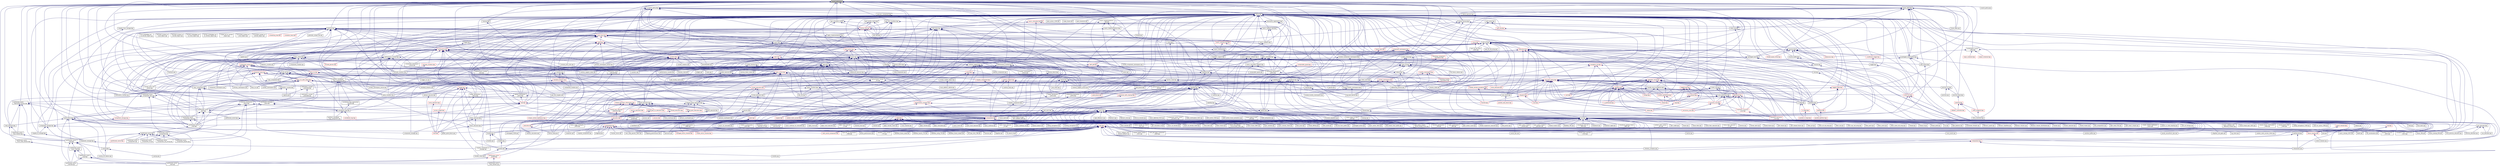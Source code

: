 digraph "launch_policy.hpp"
{
  edge [fontname="Helvetica",fontsize="10",labelfontname="Helvetica",labelfontsize="10"];
  node [fontname="Helvetica",fontsize="10",shape=record];
  Node29 [label="launch_policy.hpp",height=0.2,width=0.4,color="black", fillcolor="grey75", style="filled", fontcolor="black"];
  Node29 -> Node30 [dir="back",color="midnightblue",fontsize="10",style="solid",fontname="Helvetica"];
  Node30 [label="async.hpp",height=0.2,width=0.4,color="black", fillcolor="white", style="filled",URL="$d5/d2c/async_8hpp.html"];
  Node30 -> Node31 [dir="back",color="midnightblue",fontsize="10",style="solid",fontname="Helvetica"];
  Node31 [label="stencil_iterator.cpp",height=0.2,width=0.4,color="black", fillcolor="white", style="filled",URL="$d6/de1/server_2stencil__iterator_8cpp.html"];
  Node30 -> Node32 [dir="back",color="midnightblue",fontsize="10",style="solid",fontname="Helvetica"];
  Node32 [label="apply.hpp",height=0.2,width=0.4,color="black", fillcolor="white", style="filled",URL="$d7/d4c/apply_8hpp.html"];
  Node32 -> Node33 [dir="back",color="midnightblue",fontsize="10",style="solid",fontname="Helvetica"];
  Node33 [label="widget.cpp",height=0.2,width=0.4,color="black", fillcolor="white", style="filled",URL="$da/d15/widget_8cpp.html"];
  Node32 -> Node34 [dir="back",color="midnightblue",fontsize="10",style="solid",fontname="Helvetica"];
  Node34 [label="ostream.hpp",height=0.2,width=0.4,color="black", fillcolor="white", style="filled",URL="$d1/d38/ostream_8hpp.html"];
  Node34 -> Node35 [dir="back",color="midnightblue",fontsize="10",style="solid",fontname="Helvetica"];
  Node35 [label="standard_streams.hpp",height=0.2,width=0.4,color="red", fillcolor="white", style="filled",URL="$db/d16/standard__streams_8hpp.html"];
  Node35 -> Node146 [dir="back",color="midnightblue",fontsize="10",style="solid",fontname="Helvetica"];
  Node146 [label="component_module.cpp",height=0.2,width=0.4,color="black", fillcolor="white", style="filled",URL="$da/d41/iostreams_2component__module_8cpp.html"];
  Node35 -> Node147 [dir="back",color="midnightblue",fontsize="10",style="solid",fontname="Helvetica"];
  Node147 [label="standard_streams.cpp",height=0.2,width=0.4,color="black", fillcolor="white", style="filled",URL="$da/d60/standard__streams_8cpp.html"];
  Node34 -> Node146 [dir="back",color="midnightblue",fontsize="10",style="solid",fontname="Helvetica"];
  Node34 -> Node147 [dir="back",color="midnightblue",fontsize="10",style="solid",fontname="Helvetica"];
  Node32 -> Node150 [dir="back",color="midnightblue",fontsize="10",style="solid",fontname="Helvetica"];
  Node150 [label="apply.hpp",height=0.2,width=0.4,color="red", fillcolor="white", style="filled",URL="$d6/d2c/include_2apply_8hpp.html"];
  Node150 -> Node70 [dir="back",color="midnightblue",fontsize="10",style="solid",fontname="Helvetica"];
  Node70 [label="local_channel.cpp",height=0.2,width=0.4,color="black", fillcolor="white", style="filled",URL="$d0/d3e/local__channel_8cpp.html"];
  Node150 -> Node153 [dir="back",color="midnightblue",fontsize="10",style="solid",fontname="Helvetica"];
  Node153 [label="apply_colocated.cpp",height=0.2,width=0.4,color="black", fillcolor="white", style="filled",URL="$d5/dd3/apply__colocated_8cpp.html"];
  Node150 -> Node154 [dir="back",color="midnightblue",fontsize="10",style="solid",fontname="Helvetica"];
  Node154 [label="apply_local.cpp",height=0.2,width=0.4,color="black", fillcolor="white", style="filled",URL="$dd/db5/apply__local_8cpp.html"];
  Node150 -> Node155 [dir="back",color="midnightblue",fontsize="10",style="solid",fontname="Helvetica"];
  Node155 [label="apply_local_executor.cpp",height=0.2,width=0.4,color="black", fillcolor="white", style="filled",URL="$db/d84/apply__local__executor_8cpp.html"];
  Node150 -> Node156 [dir="back",color="midnightblue",fontsize="10",style="solid",fontname="Helvetica"];
  Node156 [label="apply_local_executor\l_v1.cpp",height=0.2,width=0.4,color="black", fillcolor="white", style="filled",URL="$dd/d53/apply__local__executor__v1_8cpp.html"];
  Node150 -> Node157 [dir="back",color="midnightblue",fontsize="10",style="solid",fontname="Helvetica"];
  Node157 [label="apply_remote.cpp",height=0.2,width=0.4,color="black", fillcolor="white", style="filled",URL="$d9/d40/apply__remote_8cpp.html"];
  Node150 -> Node158 [dir="back",color="midnightblue",fontsize="10",style="solid",fontname="Helvetica"];
  Node158 [label="apply_remote_client.cpp",height=0.2,width=0.4,color="black", fillcolor="white", style="filled",URL="$d9/def/apply__remote__client_8cpp.html"];
  Node150 -> Node159 [dir="back",color="midnightblue",fontsize="10",style="solid",fontname="Helvetica"];
  Node159 [label="async_continue.cpp",height=0.2,width=0.4,color="black", fillcolor="white", style="filled",URL="$d4/d19/async__continue_8cpp.html"];
  Node150 -> Node160 [dir="back",color="midnightblue",fontsize="10",style="solid",fontname="Helvetica"];
  Node160 [label="async_continue_cb.cpp",height=0.2,width=0.4,color="black", fillcolor="white", style="filled",URL="$df/d37/async__continue__cb_8cpp.html"];
  Node150 -> Node161 [dir="back",color="midnightblue",fontsize="10",style="solid",fontname="Helvetica"];
  Node161 [label="async_continue_cb_colocated.cpp",height=0.2,width=0.4,color="black", fillcolor="white", style="filled",URL="$dd/dce/async__continue__cb__colocated_8cpp.html"];
  Node150 -> Node162 [dir="back",color="midnightblue",fontsize="10",style="solid",fontname="Helvetica"];
  Node162 [label="async_local.cpp",height=0.2,width=0.4,color="black", fillcolor="white", style="filled",URL="$d3/d4c/async__local_8cpp.html"];
  Node150 -> Node163 [dir="back",color="midnightblue",fontsize="10",style="solid",fontname="Helvetica"];
  Node163 [label="async_local_executor.cpp",height=0.2,width=0.4,color="black", fillcolor="white", style="filled",URL="$d4/dce/async__local__executor_8cpp.html"];
  Node150 -> Node164 [dir="back",color="midnightblue",fontsize="10",style="solid",fontname="Helvetica"];
  Node164 [label="async_local_executor\l_v1.cpp",height=0.2,width=0.4,color="black", fillcolor="white", style="filled",URL="$da/d4a/async__local__executor__v1_8cpp.html"];
  Node150 -> Node165 [dir="back",color="midnightblue",fontsize="10",style="solid",fontname="Helvetica"];
  Node165 [label="channel.cpp",height=0.2,width=0.4,color="black", fillcolor="white", style="filled",URL="$dd/d5f/channel_8cpp.html"];
  Node150 -> Node166 [dir="back",color="midnightblue",fontsize="10",style="solid",fontname="Helvetica"];
  Node166 [label="channel_local.cpp",height=0.2,width=0.4,color="black", fillcolor="white", style="filled",URL="$d6/d3e/channel__local_8cpp.html"];
  Node32 -> Node168 [dir="back",color="midnightblue",fontsize="10",style="solid",fontname="Helvetica"];
  Node168 [label="dataflow.hpp",height=0.2,width=0.4,color="black", fillcolor="white", style="filled",URL="$db/d03/lcos_2dataflow_8hpp.html"];
  Node168 -> Node169 [dir="back",color="midnightblue",fontsize="10",style="solid",fontname="Helvetica"];
  Node169 [label="dataflow.hpp",height=0.2,width=0.4,color="black", fillcolor="white", style="filled",URL="$d6/dd8/dataflow_8hpp.html"];
  Node169 -> Node170 [dir="back",color="midnightblue",fontsize="10",style="solid",fontname="Helvetica"];
  Node170 [label="jacobi_hpx.cpp",height=0.2,width=0.4,color="black", fillcolor="white", style="filled",URL="$d8/d72/jacobi__hpx_8cpp.html"];
  Node169 -> Node171 [dir="back",color="midnightblue",fontsize="10",style="solid",fontname="Helvetica"];
  Node171 [label="interest_calculator.cpp",height=0.2,width=0.4,color="black", fillcolor="white", style="filled",URL="$d2/d86/interest__calculator_8cpp.html"];
  Node169 -> Node172 [dir="back",color="midnightblue",fontsize="10",style="solid",fontname="Helvetica"];
  Node172 [label="target_distribution\l_policy.hpp",height=0.2,width=0.4,color="black", fillcolor="white", style="filled",URL="$d4/d4a/compute_2host_2target__distribution__policy_8hpp.html"];
  Node172 -> Node173 [dir="back",color="midnightblue",fontsize="10",style="solid",fontname="Helvetica"];
  Node173 [label="host.hpp",height=0.2,width=0.4,color="red", fillcolor="white", style="filled",URL="$dd/d78/host_8hpp.html"];
  Node169 -> Node180 [dir="back",color="midnightblue",fontsize="10",style="solid",fontname="Helvetica"];
  Node180 [label="dataflow.hpp",height=0.2,width=0.4,color="black", fillcolor="white", style="filled",URL="$db/db6/include_2dataflow_8hpp.html"];
  Node180 -> Node181 [dir="back",color="midnightblue",fontsize="10",style="solid",fontname="Helvetica"];
  Node181 [label="lcos.hpp",height=0.2,width=0.4,color="black", fillcolor="white", style="filled",URL="$d5/deb/lcos_8hpp.html"];
  Node181 -> Node38 [dir="back",color="midnightblue",fontsize="10",style="solid",fontname="Helvetica"];
  Node38 [label="allgather_and_gate.cpp",height=0.2,width=0.4,color="black", fillcolor="white", style="filled",URL="$d1/d56/allgather__and__gate_8cpp.html"];
  Node181 -> Node182 [dir="back",color="midnightblue",fontsize="10",style="solid",fontname="Helvetica"];
  Node182 [label="apex_balance.cpp",height=0.2,width=0.4,color="black", fillcolor="white", style="filled",URL="$d4/d8e/apex__balance_8cpp.html"];
  Node181 -> Node183 [dir="back",color="midnightblue",fontsize="10",style="solid",fontname="Helvetica"];
  Node183 [label="apex_policy_engine\l_active_thread_count.cpp",height=0.2,width=0.4,color="black", fillcolor="white", style="filled",URL="$d5/d01/apex__policy__engine__active__thread__count_8cpp.html"];
  Node181 -> Node184 [dir="back",color="midnightblue",fontsize="10",style="solid",fontname="Helvetica"];
  Node184 [label="apex_policy_engine\l_events.cpp",height=0.2,width=0.4,color="black", fillcolor="white", style="filled",URL="$df/d0f/apex__policy__engine__events_8cpp.html"];
  Node181 -> Node185 [dir="back",color="midnightblue",fontsize="10",style="solid",fontname="Helvetica"];
  Node185 [label="apex_policy_engine\l_periodic.cpp",height=0.2,width=0.4,color="black", fillcolor="white", style="filled",URL="$d5/d7b/apex__policy__engine__periodic_8cpp.html"];
  Node181 -> Node186 [dir="back",color="midnightblue",fontsize="10",style="solid",fontname="Helvetica"];
  Node186 [label="heartbeat.cpp",height=0.2,width=0.4,color="black", fillcolor="white", style="filled",URL="$d8/d98/heartbeat_8cpp.html"];
  Node181 -> Node187 [dir="back",color="midnightblue",fontsize="10",style="solid",fontname="Helvetica"];
  Node187 [label="hello_world_component.hpp",height=0.2,width=0.4,color="red", fillcolor="white", style="filled",URL="$df/df0/hello__world__component_8hpp.html"];
  Node181 -> Node189 [dir="back",color="midnightblue",fontsize="10",style="solid",fontname="Helvetica"];
  Node189 [label="row.hpp",height=0.2,width=0.4,color="red", fillcolor="white", style="filled",URL="$dc/d69/row_8hpp.html"];
  Node189 -> Node48 [dir="back",color="midnightblue",fontsize="10",style="solid",fontname="Helvetica"];
  Node48 [label="stencil_iterator.hpp",height=0.2,width=0.4,color="red", fillcolor="white", style="filled",URL="$dc/d5c/server_2stencil__iterator_8hpp.html"];
  Node48 -> Node31 [dir="back",color="midnightblue",fontsize="10",style="solid",fontname="Helvetica"];
  Node189 -> Node53 [dir="back",color="midnightblue",fontsize="10",style="solid",fontname="Helvetica"];
  Node53 [label="grid.cpp",height=0.2,width=0.4,color="black", fillcolor="white", style="filled",URL="$d6/d1b/jacobi__component_2grid_8cpp.html"];
  Node181 -> Node191 [dir="back",color="midnightblue",fontsize="10",style="solid",fontname="Helvetica"];
  Node191 [label="stencil_iterator.hpp",height=0.2,width=0.4,color="red", fillcolor="white", style="filled",URL="$d4/dc8/stencil__iterator_8hpp.html"];
  Node191 -> Node48 [dir="back",color="midnightblue",fontsize="10",style="solid",fontname="Helvetica"];
  Node181 -> Node48 [dir="back",color="midnightblue",fontsize="10",style="solid",fontname="Helvetica"];
  Node181 -> Node170 [dir="back",color="midnightblue",fontsize="10",style="solid",fontname="Helvetica"];
  Node181 -> Node192 [dir="back",color="midnightblue",fontsize="10",style="solid",fontname="Helvetica"];
  Node192 [label="jacobi_nonuniform_hpx.cpp",height=0.2,width=0.4,color="black", fillcolor="white", style="filled",URL="$de/d56/jacobi__nonuniform__hpx_8cpp.html"];
  Node181 -> Node63 [dir="back",color="midnightblue",fontsize="10",style="solid",fontname="Helvetica"];
  Node63 [label="enumerate_threads.cpp",height=0.2,width=0.4,color="black", fillcolor="white", style="filled",URL="$d3/dd4/enumerate__threads_8cpp.html"];
  Node181 -> Node193 [dir="back",color="midnightblue",fontsize="10",style="solid",fontname="Helvetica"];
  Node193 [label="fibonacci_await.cpp",height=0.2,width=0.4,color="black", fillcolor="white", style="filled",URL="$dc/d1c/fibonacci__await_8cpp.html"];
  Node181 -> Node194 [dir="back",color="midnightblue",fontsize="10",style="solid",fontname="Helvetica"];
  Node194 [label="fibonacci_dataflow.cpp",height=0.2,width=0.4,color="black", fillcolor="white", style="filled",URL="$df/d3d/fibonacci__dataflow_8cpp.html"];
  Node181 -> Node195 [dir="back",color="midnightblue",fontsize="10",style="solid",fontname="Helvetica"];
  Node195 [label="fibonacci_futures.cpp",height=0.2,width=0.4,color="black", fillcolor="white", style="filled",URL="$d6/de3/fibonacci__futures_8cpp.html"];
  Node181 -> Node196 [dir="back",color="midnightblue",fontsize="10",style="solid",fontname="Helvetica"];
  Node196 [label="fibonacci_futures_distributed.cpp",height=0.2,width=0.4,color="black", fillcolor="white", style="filled",URL="$d1/dc9/fibonacci__futures__distributed_8cpp.html"];
  Node181 -> Node66 [dir="back",color="midnightblue",fontsize="10",style="solid",fontname="Helvetica"];
  Node66 [label="fractals.cpp",height=0.2,width=0.4,color="black", fillcolor="white", style="filled",URL="$d8/d58/fractals_8cpp.html"];
  Node181 -> Node67 [dir="back",color="midnightblue",fontsize="10",style="solid",fontname="Helvetica"];
  Node67 [label="fractals_executor.cpp",height=0.2,width=0.4,color="black", fillcolor="white", style="filled",URL="$d9/da9/fractals__executor_8cpp.html"];
  Node181 -> Node197 [dir="back",color="midnightblue",fontsize="10",style="solid",fontname="Helvetica"];
  Node197 [label="fractals_struct.cpp",height=0.2,width=0.4,color="black", fillcolor="white", style="filled",URL="$d8/d2f/fractals__struct_8cpp.html"];
  Node181 -> Node68 [dir="back",color="midnightblue",fontsize="10",style="solid",fontname="Helvetica"];
  Node68 [label="hello_world.cpp",height=0.2,width=0.4,color="black", fillcolor="white", style="filled",URL="$d0/d67/hello__world_8cpp.html"];
  Node181 -> Node198 [dir="back",color="midnightblue",fontsize="10",style="solid",fontname="Helvetica"];
  Node198 [label="latch_local.cpp",height=0.2,width=0.4,color="black", fillcolor="white", style="filled",URL="$dd/dd3/latch__local_8cpp.html"];
  Node181 -> Node199 [dir="back",color="midnightblue",fontsize="10",style="solid",fontname="Helvetica"];
  Node199 [label="latch_remote.cpp",height=0.2,width=0.4,color="black", fillcolor="white", style="filled",URL="$df/d59/latch__remote_8cpp.html"];
  Node181 -> Node70 [dir="back",color="midnightblue",fontsize="10",style="solid",fontname="Helvetica"];
  Node181 -> Node71 [dir="back",color="midnightblue",fontsize="10",style="solid",fontname="Helvetica"];
  Node71 [label="pingpong.cpp",height=0.2,width=0.4,color="black", fillcolor="white", style="filled",URL="$dd/d4d/pingpong_8cpp.html"];
  Node181 -> Node72 [dir="back",color="midnightblue",fontsize="10",style="solid",fontname="Helvetica"];
  Node72 [label="shared_mutex.cpp",height=0.2,width=0.4,color="black", fillcolor="white", style="filled",URL="$da/d0b/shared__mutex_8cpp.html"];
  Node181 -> Node200 [dir="back",color="midnightblue",fontsize="10",style="solid",fontname="Helvetica"];
  Node200 [label="wait_composition.cpp",height=0.2,width=0.4,color="black", fillcolor="white", style="filled",URL="$d6/d13/wait__composition_8cpp.html"];
  Node181 -> Node201 [dir="back",color="midnightblue",fontsize="10",style="solid",fontname="Helvetica"];
  Node201 [label="sheneos_compare.cpp",height=0.2,width=0.4,color="black", fillcolor="white", style="filled",URL="$dc/d11/sheneos__compare_8cpp.html"];
  Node181 -> Node202 [dir="back",color="midnightblue",fontsize="10",style="solid",fontname="Helvetica"];
  Node202 [label="spell_check_file.cpp",height=0.2,width=0.4,color="black", fillcolor="white", style="filled",URL="$df/df7/spell__check__file_8cpp.html"];
  Node181 -> Node203 [dir="back",color="midnightblue",fontsize="10",style="solid",fontname="Helvetica"];
  Node203 [label="spell_check_simple.cpp",height=0.2,width=0.4,color="black", fillcolor="white", style="filled",URL="$dd/d54/spell__check__simple_8cpp.html"];
  Node181 -> Node83 [dir="back",color="midnightblue",fontsize="10",style="solid",fontname="Helvetica"];
  Node83 [label="simple_central_tuplespace\l_client.cpp",height=0.2,width=0.4,color="black", fillcolor="white", style="filled",URL="$d1/d7b/simple__central__tuplespace__client_8cpp.html"];
  Node181 -> Node204 [dir="back",color="midnightblue",fontsize="10",style="solid",fontname="Helvetica"];
  Node204 [label="hpx.hpp",height=0.2,width=0.4,color="red", fillcolor="white", style="filled",URL="$d0/daa/hpx_8hpp.html"];
  Node204 -> Node215 [dir="back",color="midnightblue",fontsize="10",style="solid",fontname="Helvetica"];
  Node215 [label="1d_stencil_8.cpp",height=0.2,width=0.4,color="black", fillcolor="white", style="filled",URL="$df/de0/1d__stencil__8_8cpp.html"];
  Node204 -> Node37 [dir="back",color="midnightblue",fontsize="10",style="solid",fontname="Helvetica"];
  Node37 [label="allgather.cpp",height=0.2,width=0.4,color="black", fillcolor="white", style="filled",URL="$d7/d06/allgather_8cpp.html"];
  Node204 -> Node38 [dir="back",color="midnightblue",fontsize="10",style="solid",fontname="Helvetica"];
  Node204 -> Node226 [dir="back",color="midnightblue",fontsize="10",style="solid",fontname="Helvetica"];
  Node226 [label="ag_client.cpp",height=0.2,width=0.4,color="black", fillcolor="white", style="filled",URL="$d4/d5d/ag__client_8cpp.html"];
  Node204 -> Node187 [dir="back",color="midnightblue",fontsize="10",style="solid",fontname="Helvetica"];
  Node204 -> Node53 [dir="back",color="midnightblue",fontsize="10",style="solid",fontname="Helvetica"];
  Node204 -> Node31 [dir="back",color="midnightblue",fontsize="10",style="solid",fontname="Helvetica"];
  Node204 -> Node170 [dir="back",color="midnightblue",fontsize="10",style="solid",fontname="Helvetica"];
  Node204 -> Node192 [dir="back",color="midnightblue",fontsize="10",style="solid",fontname="Helvetica"];
  Node204 -> Node257 [dir="back",color="midnightblue",fontsize="10",style="solid",fontname="Helvetica"];
  Node257 [label="factorial.cpp",height=0.2,width=0.4,color="black", fillcolor="white", style="filled",URL="$d9/d00/factorial_8cpp.html"];
  Node204 -> Node258 [dir="back",color="midnightblue",fontsize="10",style="solid",fontname="Helvetica"];
  Node258 [label="file_serialization.cpp",height=0.2,width=0.4,color="black", fillcolor="white", style="filled",URL="$de/d58/file__serialization_8cpp.html"];
  Node204 -> Node171 [dir="back",color="midnightblue",fontsize="10",style="solid",fontname="Helvetica"];
  Node204 -> Node263 [dir="back",color="midnightblue",fontsize="10",style="solid",fontname="Helvetica"];
  Node263 [label="quicksort.cpp",height=0.2,width=0.4,color="black", fillcolor="white", style="filled",URL="$d3/d1e/quicksort_8cpp.html"];
  Node204 -> Node272 [dir="back",color="midnightblue",fontsize="10",style="solid",fontname="Helvetica"];
  Node272 [label="random_mem_access_client.cpp",height=0.2,width=0.4,color="black", fillcolor="white", style="filled",URL="$df/d1b/random__mem__access__client_8cpp.html"];
  Node204 -> Node276 [dir="back",color="midnightblue",fontsize="10",style="solid",fontname="Helvetica"];
  Node276 [label="interpolator.cpp",height=0.2,width=0.4,color="black", fillcolor="white", style="filled",URL="$d5/d02/interpolator_8cpp.html"];
  Node204 -> Node280 [dir="back",color="midnightblue",fontsize="10",style="solid",fontname="Helvetica"];
  Node280 [label="partition3d.hpp",height=0.2,width=0.4,color="black", fillcolor="white", style="filled",URL="$d1/d50/partition3d_8hpp.html"];
  Node280 -> Node276 [dir="back",color="midnightblue",fontsize="10",style="solid",fontname="Helvetica"];
  Node280 -> Node281 [dir="back",color="midnightblue",fontsize="10",style="solid",fontname="Helvetica"];
  Node281 [label="interpolator.hpp",height=0.2,width=0.4,color="red", fillcolor="white", style="filled",URL="$dc/d3b/interpolator_8hpp.html"];
  Node281 -> Node276 [dir="back",color="midnightblue",fontsize="10",style="solid",fontname="Helvetica"];
  Node281 -> Node201 [dir="back",color="midnightblue",fontsize="10",style="solid",fontname="Helvetica"];
  Node204 -> Node281 [dir="back",color="midnightblue",fontsize="10",style="solid",fontname="Helvetica"];
  Node204 -> Node289 [dir="back",color="midnightblue",fontsize="10",style="solid",fontname="Helvetica"];
  Node289 [label="throttle.cpp",height=0.2,width=0.4,color="black", fillcolor="white", style="filled",URL="$de/d56/server_2throttle_8cpp.html"];
  Node204 -> Node290 [dir="back",color="midnightblue",fontsize="10",style="solid",fontname="Helvetica"];
  Node290 [label="throttle.hpp",height=0.2,width=0.4,color="black", fillcolor="white", style="filled",URL="$db/dc9/server_2throttle_8hpp.html"];
  Node290 -> Node289 [dir="back",color="midnightblue",fontsize="10",style="solid",fontname="Helvetica"];
  Node290 -> Node291 [dir="back",color="midnightblue",fontsize="10",style="solid",fontname="Helvetica"];
  Node291 [label="throttle.hpp",height=0.2,width=0.4,color="black", fillcolor="white", style="filled",URL="$d5/dec/stubs_2throttle_8hpp.html"];
  Node291 -> Node292 [dir="back",color="midnightblue",fontsize="10",style="solid",fontname="Helvetica"];
  Node292 [label="throttle.hpp",height=0.2,width=0.4,color="black", fillcolor="white", style="filled",URL="$d2/d2e/throttle_8hpp.html"];
  Node292 -> Node293 [dir="back",color="midnightblue",fontsize="10",style="solid",fontname="Helvetica"];
  Node293 [label="throttle.cpp",height=0.2,width=0.4,color="black", fillcolor="white", style="filled",URL="$db/d02/throttle_8cpp.html"];
  Node292 -> Node294 [dir="back",color="midnightblue",fontsize="10",style="solid",fontname="Helvetica"];
  Node294 [label="throttle_client.cpp",height=0.2,width=0.4,color="black", fillcolor="white", style="filled",URL="$d0/db7/throttle__client_8cpp.html"];
  Node204 -> Node291 [dir="back",color="midnightblue",fontsize="10",style="solid",fontname="Helvetica"];
  Node204 -> Node293 [dir="back",color="midnightblue",fontsize="10",style="solid",fontname="Helvetica"];
  Node204 -> Node292 [dir="back",color="midnightblue",fontsize="10",style="solid",fontname="Helvetica"];
  Node204 -> Node315 [dir="back",color="midnightblue",fontsize="10",style="solid",fontname="Helvetica"];
  Node315 [label="barrier_performance.cpp",height=0.2,width=0.4,color="black", fillcolor="white", style="filled",URL="$d6/d6c/barrier__performance_8cpp.html"];
  Node204 -> Node107 [dir="back",color="midnightblue",fontsize="10",style="solid",fontname="Helvetica"];
  Node107 [label="pingpong_performance.cpp",height=0.2,width=0.4,color="black", fillcolor="white", style="filled",URL="$de/d03/pingpong__performance_8cpp.html"];
  Node204 -> Node324 [dir="back",color="midnightblue",fontsize="10",style="solid",fontname="Helvetica"];
  Node324 [label="duplicate_id_registration\l_1596.cpp",height=0.2,width=0.4,color="black", fillcolor="white", style="filled",URL="$db/d8d/duplicate__id__registration__1596_8cpp.html"];
  Node204 -> Node327 [dir="back",color="midnightblue",fontsize="10",style="solid",fontname="Helvetica"];
  Node327 [label="send_gid_keep_component\l_1624.cpp",height=0.2,width=0.4,color="black", fillcolor="white", style="filled",URL="$d9/d49/send__gid__keep__component__1624_8cpp.html"];
  Node204 -> Node343 [dir="back",color="midnightblue",fontsize="10",style="solid",fontname="Helvetica"];
  Node343 [label="async_callback_with\l_bound_callback.cpp",height=0.2,width=0.4,color="black", fillcolor="white", style="filled",URL="$d2/dae/async__callback__with__bound__callback_8cpp.html"];
  Node204 -> Node344 [dir="back",color="midnightblue",fontsize="10",style="solid",fontname="Helvetica"];
  Node344 [label="async_unwrap_1037.cpp",height=0.2,width=0.4,color="black", fillcolor="white", style="filled",URL="$d4/d13/async__unwrap__1037_8cpp.html"];
  Node204 -> Node345 [dir="back",color="midnightblue",fontsize="10",style="solid",fontname="Helvetica"];
  Node345 [label="barrier_hang.cpp",height=0.2,width=0.4,color="black", fillcolor="white", style="filled",URL="$dd/d8b/barrier__hang_8cpp.html"];
  Node204 -> Node349 [dir="back",color="midnightblue",fontsize="10",style="solid",fontname="Helvetica"];
  Node349 [label="dataflow_const_functor\l_773.cpp",height=0.2,width=0.4,color="black", fillcolor="white", style="filled",URL="$d3/df2/dataflow__const__functor__773_8cpp.html"];
  Node204 -> Node112 [dir="back",color="midnightblue",fontsize="10",style="solid",fontname="Helvetica"];
  Node112 [label="dataflow_future_swap.cpp",height=0.2,width=0.4,color="black", fillcolor="white", style="filled",URL="$dc/d8c/dataflow__future__swap_8cpp.html"];
  Node204 -> Node113 [dir="back",color="midnightblue",fontsize="10",style="solid",fontname="Helvetica"];
  Node113 [label="dataflow_future_swap2.cpp",height=0.2,width=0.4,color="black", fillcolor="white", style="filled",URL="$d1/db3/dataflow__future__swap2_8cpp.html"];
  Node204 -> Node350 [dir="back",color="midnightblue",fontsize="10",style="solid",fontname="Helvetica"];
  Node350 [label="dataflow_launch_775.cpp",height=0.2,width=0.4,color="black", fillcolor="white", style="filled",URL="$d7/d0d/dataflow__launch__775_8cpp.html"];
  Node204 -> Node351 [dir="back",color="midnightblue",fontsize="10",style="solid",fontname="Helvetica"];
  Node351 [label="dataflow_recursion\l_1613.cpp",height=0.2,width=0.4,color="black", fillcolor="white", style="filled",URL="$d0/d1f/dataflow__recursion__1613_8cpp.html"];
  Node204 -> Node352 [dir="back",color="midnightblue",fontsize="10",style="solid",fontname="Helvetica"];
  Node352 [label="dataflow_using_774.cpp",height=0.2,width=0.4,color="black", fillcolor="white", style="filled",URL="$d7/dfa/dataflow__using__774_8cpp.html"];
  Node204 -> Node353 [dir="back",color="midnightblue",fontsize="10",style="solid",fontname="Helvetica"];
  Node353 [label="exception_from_continuation\l_1613.cpp",height=0.2,width=0.4,color="black", fillcolor="white", style="filled",URL="$db/d28/exception__from__continuation__1613_8cpp.html"];
  Node204 -> Node356 [dir="back",color="midnightblue",fontsize="10",style="solid",fontname="Helvetica"];
  Node356 [label="future_790.cpp",height=0.2,width=0.4,color="black", fillcolor="white", style="filled",URL="$de/d3d/future__790_8cpp.html"];
  Node204 -> Node358 [dir="back",color="midnightblue",fontsize="10",style="solid",fontname="Helvetica"];
  Node358 [label="future_unwrap_878.cpp",height=0.2,width=0.4,color="black", fillcolor="white", style="filled",URL="$d9/ddf/future__unwrap__878_8cpp.html"];
  Node204 -> Node366 [dir="back",color="midnightblue",fontsize="10",style="solid",fontname="Helvetica"];
  Node366 [label="set_hpx_limit_798.cpp",height=0.2,width=0.4,color="black", fillcolor="white", style="filled",URL="$d2/dfb/set__hpx__limit__798_8cpp.html"];
  Node204 -> Node368 [dir="back",color="midnightblue",fontsize="10",style="solid",fontname="Helvetica"];
  Node368 [label="shared_stated_leaked\l_1211.cpp",height=0.2,width=0.4,color="black", fillcolor="white", style="filled",URL="$dc/dce/shared__stated__leaked__1211_8cpp.html"];
  Node204 -> Node391 [dir="back",color="midnightblue",fontsize="10",style="solid",fontname="Helvetica"];
  Node391 [label="thread_pool_executor\l_1114.cpp",height=0.2,width=0.4,color="black", fillcolor="white", style="filled",URL="$d8/d63/thread__pool__executor__1114_8cpp.html"];
  Node204 -> Node399 [dir="back",color="midnightblue",fontsize="10",style="solid",fontname="Helvetica"];
  Node399 [label="unwrapped_1528.cpp",height=0.2,width=0.4,color="black", fillcolor="white", style="filled",URL="$d7/d63/unwrapped__1528_8cpp.html"];
  Node204 -> Node403 [dir="back",color="midnightblue",fontsize="10",style="solid",fontname="Helvetica"];
  Node403 [label="managed_refcnt_checker.hpp",height=0.2,width=0.4,color="red", fillcolor="white", style="filled",URL="$d3/d77/stubs_2managed__refcnt__checker_8hpp.html"];
  Node204 -> Node406 [dir="back",color="midnightblue",fontsize="10",style="solid",fontname="Helvetica"];
  Node406 [label="simple_refcnt_checker.hpp",height=0.2,width=0.4,color="red", fillcolor="white", style="filled",URL="$da/d8e/stubs_2simple__refcnt__checker_8hpp.html"];
  Node204 -> Node414 [dir="back",color="midnightblue",fontsize="10",style="solid",fontname="Helvetica"];
  Node414 [label="await.cpp",height=0.2,width=0.4,color="black", fillcolor="white", style="filled",URL="$d6/d41/await_8cpp.html"];
  Node204 -> Node415 [dir="back",color="midnightblue",fontsize="10",style="solid",fontname="Helvetica"];
  Node415 [label="barrier.cpp",height=0.2,width=0.4,color="black", fillcolor="white", style="filled",URL="$df/d63/tests_2unit_2lcos_2barrier_8cpp.html"];
  Node204 -> Node421 [dir="back",color="midnightblue",fontsize="10",style="solid",fontname="Helvetica"];
  Node421 [label="global_spmd_block.cpp",height=0.2,width=0.4,color="black", fillcolor="white", style="filled",URL="$da/d4f/global__spmd__block_8cpp.html"];
  Node204 -> Node427 [dir="back",color="midnightblue",fontsize="10",style="solid",fontname="Helvetica"];
  Node427 [label="local_event.cpp",height=0.2,width=0.4,color="black", fillcolor="white", style="filled",URL="$df/d9a/local__event_8cpp.html"];
  Node204 -> Node638 [dir="back",color="midnightblue",fontsize="10",style="solid",fontname="Helvetica"];
  Node638 [label="serialize_buffer.cpp",height=0.2,width=0.4,color="black", fillcolor="white", style="filled",URL="$d1/d00/serialize__buffer_8cpp.html"];
  Node181 -> Node88 [dir="back",color="midnightblue",fontsize="10",style="solid",fontname="Helvetica"];
  Node88 [label="parent_vs_child_stealing.cpp",height=0.2,width=0.4,color="black", fillcolor="white", style="filled",URL="$d2/d07/parent__vs__child__stealing_8cpp.html"];
  Node181 -> Node99 [dir="back",color="midnightblue",fontsize="10",style="solid",fontname="Helvetica"];
  Node99 [label="wait_all_timings.cpp",height=0.2,width=0.4,color="black", fillcolor="white", style="filled",URL="$d5/da1/wait__all__timings_8cpp.html"];
  Node181 -> Node646 [dir="back",color="midnightblue",fontsize="10",style="solid",fontname="Helvetica"];
  Node646 [label="return_future_2847.cpp",height=0.2,width=0.4,color="black", fillcolor="white", style="filled",URL="$d3/dfe/return__future__2847_8cpp.html"];
  Node181 -> Node647 [dir="back",color="midnightblue",fontsize="10",style="solid",fontname="Helvetica"];
  Node647 [label="return_non_default\l_constructible_2847.cpp",height=0.2,width=0.4,color="black", fillcolor="white", style="filled",URL="$dc/d11/return__non__default__constructible__2847_8cpp.html"];
  Node181 -> Node324 [dir="back",color="midnightblue",fontsize="10",style="solid",fontname="Helvetica"];
  Node181 -> Node327 [dir="back",color="midnightblue",fontsize="10",style="solid",fontname="Helvetica"];
  Node181 -> Node648 [dir="back",color="midnightblue",fontsize="10",style="solid",fontname="Helvetica"];
  Node648 [label="async_action_1813.cpp",height=0.2,width=0.4,color="black", fillcolor="white", style="filled",URL="$db/de6/async__action__1813_8cpp.html"];
  Node181 -> Node649 [dir="back",color="midnightblue",fontsize="10",style="solid",fontname="Helvetica"];
  Node649 [label="async_callback_non\l_deduced_context.cpp",height=0.2,width=0.4,color="black", fillcolor="white", style="filled",URL="$dc/dbb/async__callback__non__deduced__context_8cpp.html"];
  Node181 -> Node650 [dir="back",color="midnightblue",fontsize="10",style="solid",fontname="Helvetica"];
  Node650 [label="broadcast_unwrap_future\l_2885.cpp",height=0.2,width=0.4,color="black", fillcolor="white", style="filled",URL="$da/df6/broadcast__unwrap__future__2885_8cpp.html"];
  Node181 -> Node651 [dir="back",color="midnightblue",fontsize="10",style="solid",fontname="Helvetica"];
  Node651 [label="broadcast_wait_for\l_2822.cpp",height=0.2,width=0.4,color="black", fillcolor="white", style="filled",URL="$dd/de7/broadcast__wait__for__2822_8cpp.html"];
  Node181 -> Node652 [dir="back",color="midnightblue",fontsize="10",style="solid",fontname="Helvetica"];
  Node652 [label="dataflow_791.cpp",height=0.2,width=0.4,color="black", fillcolor="white", style="filled",URL="$d6/da1/dataflow__791_8cpp.html"];
  Node181 -> Node653 [dir="back",color="midnightblue",fontsize="10",style="solid",fontname="Helvetica"];
  Node653 [label="future_range_ambiguity\l_2032.cpp",height=0.2,width=0.4,color="black", fillcolor="white", style="filled",URL="$dc/d4e/future__range__ambiguity__2032_8cpp.html"];
  Node181 -> Node654 [dir="back",color="midnightblue",fontsize="10",style="solid",fontname="Helvetica"];
  Node654 [label="future_timed_wait_1025.cpp",height=0.2,width=0.4,color="black", fillcolor="white", style="filled",URL="$de/d7d/future__timed__wait__1025_8cpp.html"];
  Node181 -> Node655 [dir="back",color="midnightblue",fontsize="10",style="solid",fontname="Helvetica"];
  Node655 [label="shared_future_continuation\l_order.cpp",height=0.2,width=0.4,color="black", fillcolor="white", style="filled",URL="$dd/d1f/shared__future__continuation__order_8cpp.html"];
  Node181 -> Node656 [dir="back",color="midnightblue",fontsize="10",style="solid",fontname="Helvetica"];
  Node656 [label="shared_future_then\l_2166.cpp",height=0.2,width=0.4,color="black", fillcolor="white", style="filled",URL="$d8/dc4/shared__future__then__2166_8cpp.html"];
  Node181 -> Node368 [dir="back",color="midnightblue",fontsize="10",style="solid",fontname="Helvetica"];
  Node181 -> Node657 [dir="back",color="midnightblue",fontsize="10",style="solid",fontname="Helvetica"];
  Node657 [label="sliding_semaphore_2338.cpp",height=0.2,width=0.4,color="black", fillcolor="white", style="filled",URL="$da/da6/sliding__semaphore__2338_8cpp.html"];
  Node181 -> Node658 [dir="back",color="midnightblue",fontsize="10",style="solid",fontname="Helvetica"];
  Node658 [label="wait_for_action_2796.cpp",height=0.2,width=0.4,color="black", fillcolor="white", style="filled",URL="$dc/db9/wait__for__action__2796_8cpp.html"];
  Node181 -> Node391 [dir="back",color="midnightblue",fontsize="10",style="solid",fontname="Helvetica"];
  Node181 -> Node117 [dir="back",color="midnightblue",fontsize="10",style="solid",fontname="Helvetica"];
  Node117 [label="function_serialization\l_728.cpp",height=0.2,width=0.4,color="black", fillcolor="white", style="filled",URL="$d8/db1/function__serialization__728_8cpp.html"];
  Node181 -> Node659 [dir="back",color="midnightblue",fontsize="10",style="solid",fontname="Helvetica"];
  Node659 [label="protect_with_nullary\l_pfo.cpp",height=0.2,width=0.4,color="black", fillcolor="white", style="filled",URL="$df/db5/protect__with__nullary__pfo_8cpp.html"];
  Node181 -> Node660 [dir="back",color="midnightblue",fontsize="10",style="solid",fontname="Helvetica"];
  Node660 [label="tuple_serialization\l_803.cpp",height=0.2,width=0.4,color="black", fillcolor="white", style="filled",URL="$de/d61/tuple__serialization__803_8cpp.html"];
  Node181 -> Node661 [dir="back",color="midnightblue",fontsize="10",style="solid",fontname="Helvetica"];
  Node661 [label="zero_copy_parcels_1001.cpp",height=0.2,width=0.4,color="black", fillcolor="white", style="filled",URL="$da/dfd/zero__copy__parcels__1001_8cpp.html"];
  Node181 -> Node662 [dir="back",color="midnightblue",fontsize="10",style="solid",fontname="Helvetica"];
  Node662 [label="return_future.cpp",height=0.2,width=0.4,color="black", fillcolor="white", style="filled",URL="$d4/dbe/return__future_8cpp.html"];
  Node181 -> Node663 [dir="back",color="midnightblue",fontsize="10",style="solid",fontname="Helvetica"];
  Node663 [label="find_clients_from_prefix.cpp",height=0.2,width=0.4,color="black", fillcolor="white", style="filled",URL="$dc/d15/find__clients__from__prefix_8cpp.html"];
  Node181 -> Node664 [dir="back",color="midnightblue",fontsize="10",style="solid",fontname="Helvetica"];
  Node664 [label="find_ids_from_prefix.cpp",height=0.2,width=0.4,color="black", fillcolor="white", style="filled",URL="$dc/df3/find__ids__from__prefix_8cpp.html"];
  Node181 -> Node665 [dir="back",color="midnightblue",fontsize="10",style="solid",fontname="Helvetica"];
  Node665 [label="get_colocation_id.cpp",height=0.2,width=0.4,color="black", fillcolor="white", style="filled",URL="$dd/d0d/get__colocation__id_8cpp.html"];
  Node181 -> Node130 [dir="back",color="midnightblue",fontsize="10",style="solid",fontname="Helvetica"];
  Node130 [label="split_credit.cpp",height=0.2,width=0.4,color="black", fillcolor="white", style="filled",URL="$dc/d1c/split__credit_8cpp.html"];
  Node181 -> Node666 [dir="back",color="midnightblue",fontsize="10",style="solid",fontname="Helvetica"];
  Node666 [label="apex_action_count.cpp",height=0.2,width=0.4,color="black", fillcolor="white", style="filled",URL="$d8/de5/apex__action__count_8cpp.html"];
  Node181 -> Node667 [dir="back",color="midnightblue",fontsize="10",style="solid",fontname="Helvetica"];
  Node667 [label="action_invoke_no_more\l_than.cpp",height=0.2,width=0.4,color="black", fillcolor="white", style="filled",URL="$db/d8a/action__invoke__no__more__than_8cpp.html"];
  Node181 -> Node139 [dir="back",color="midnightblue",fontsize="10",style="solid",fontname="Helvetica"];
  Node139 [label="migrate_component.cpp",height=0.2,width=0.4,color="black", fillcolor="white", style="filled",URL="$dc/d78/migrate__component_8cpp.html"];
  Node181 -> Node153 [dir="back",color="midnightblue",fontsize="10",style="solid",fontname="Helvetica"];
  Node181 -> Node154 [dir="back",color="midnightblue",fontsize="10",style="solid",fontname="Helvetica"];
  Node181 -> Node155 [dir="back",color="midnightblue",fontsize="10",style="solid",fontname="Helvetica"];
  Node181 -> Node156 [dir="back",color="midnightblue",fontsize="10",style="solid",fontname="Helvetica"];
  Node181 -> Node157 [dir="back",color="midnightblue",fontsize="10",style="solid",fontname="Helvetica"];
  Node181 -> Node158 [dir="back",color="midnightblue",fontsize="10",style="solid",fontname="Helvetica"];
  Node181 -> Node668 [dir="back",color="midnightblue",fontsize="10",style="solid",fontname="Helvetica"];
  Node668 [label="async_cb_colocated.cpp",height=0.2,width=0.4,color="black", fillcolor="white", style="filled",URL="$d7/d7f/async__cb__colocated_8cpp.html"];
  Node181 -> Node669 [dir="back",color="midnightblue",fontsize="10",style="solid",fontname="Helvetica"];
  Node669 [label="async_cb_remote.cpp",height=0.2,width=0.4,color="black", fillcolor="white", style="filled",URL="$da/d88/async__cb__remote_8cpp.html"];
  Node181 -> Node670 [dir="back",color="midnightblue",fontsize="10",style="solid",fontname="Helvetica"];
  Node670 [label="async_cb_remote_client.cpp",height=0.2,width=0.4,color="black", fillcolor="white", style="filled",URL="$d2/d31/async__cb__remote__client_8cpp.html"];
  Node181 -> Node159 [dir="back",color="midnightblue",fontsize="10",style="solid",fontname="Helvetica"];
  Node181 -> Node160 [dir="back",color="midnightblue",fontsize="10",style="solid",fontname="Helvetica"];
  Node181 -> Node161 [dir="back",color="midnightblue",fontsize="10",style="solid",fontname="Helvetica"];
  Node181 -> Node162 [dir="back",color="midnightblue",fontsize="10",style="solid",fontname="Helvetica"];
  Node181 -> Node163 [dir="back",color="midnightblue",fontsize="10",style="solid",fontname="Helvetica"];
  Node181 -> Node164 [dir="back",color="midnightblue",fontsize="10",style="solid",fontname="Helvetica"];
  Node181 -> Node671 [dir="back",color="midnightblue",fontsize="10",style="solid",fontname="Helvetica"];
  Node671 [label="async_remote.cpp",height=0.2,width=0.4,color="black", fillcolor="white", style="filled",URL="$dd/dd8/async__remote_8cpp.html"];
  Node181 -> Node672 [dir="back",color="midnightblue",fontsize="10",style="solid",fontname="Helvetica"];
  Node672 [label="async_remote_client.cpp",height=0.2,width=0.4,color="black", fillcolor="white", style="filled",URL="$d6/d49/async__remote__client_8cpp.html"];
  Node181 -> Node415 [dir="back",color="midnightblue",fontsize="10",style="solid",fontname="Helvetica"];
  Node181 -> Node673 [dir="back",color="midnightblue",fontsize="10",style="solid",fontname="Helvetica"];
  Node673 [label="broadcast.cpp",height=0.2,width=0.4,color="black", fillcolor="white", style="filled",URL="$d8/d8b/broadcast_8cpp.html"];
  Node181 -> Node674 [dir="back",color="midnightblue",fontsize="10",style="solid",fontname="Helvetica"];
  Node674 [label="broadcast_apply.cpp",height=0.2,width=0.4,color="black", fillcolor="white", style="filled",URL="$dd/de8/broadcast__apply_8cpp.html"];
  Node181 -> Node165 [dir="back",color="midnightblue",fontsize="10",style="solid",fontname="Helvetica"];
  Node181 -> Node166 [dir="back",color="midnightblue",fontsize="10",style="solid",fontname="Helvetica"];
  Node181 -> Node675 [dir="back",color="midnightblue",fontsize="10",style="solid",fontname="Helvetica"];
  Node675 [label="client_then.cpp",height=0.2,width=0.4,color="black", fillcolor="white", style="filled",URL="$d1/d5a/client__then_8cpp.html"];
  Node181 -> Node676 [dir="back",color="midnightblue",fontsize="10",style="solid",fontname="Helvetica"];
  Node676 [label="counting_semaphore.cpp",height=0.2,width=0.4,color="black", fillcolor="white", style="filled",URL="$df/de9/counting__semaphore_8cpp.html"];
  Node181 -> Node677 [dir="back",color="midnightblue",fontsize="10",style="solid",fontname="Helvetica"];
  Node677 [label="fold.cpp",height=0.2,width=0.4,color="black", fillcolor="white", style="filled",URL="$d8/dd8/fold_8cpp.html"];
  Node181 -> Node678 [dir="back",color="midnightblue",fontsize="10",style="solid",fontname="Helvetica"];
  Node678 [label="future.cpp",height=0.2,width=0.4,color="black", fillcolor="white", style="filled",URL="$d6/d4d/future_8cpp.html"];
  Node181 -> Node679 [dir="back",color="midnightblue",fontsize="10",style="solid",fontname="Helvetica"];
  Node679 [label="future_then.cpp",height=0.2,width=0.4,color="black", fillcolor="white", style="filled",URL="$df/da5/future__then_8cpp.html"];
  Node181 -> Node680 [dir="back",color="midnightblue",fontsize="10",style="solid",fontname="Helvetica"];
  Node680 [label="future_then_executor.cpp",height=0.2,width=0.4,color="black", fillcolor="white", style="filled",URL="$df/dbe/future__then__executor_8cpp.html"];
  Node181 -> Node681 [dir="back",color="midnightblue",fontsize="10",style="solid",fontname="Helvetica"];
  Node681 [label="future_then_executor\l_v1.cpp",height=0.2,width=0.4,color="black", fillcolor="white", style="filled",URL="$de/dc5/future__then__executor__v1_8cpp.html"];
  Node181 -> Node427 [dir="back",color="midnightblue",fontsize="10",style="solid",fontname="Helvetica"];
  Node181 -> Node682 [dir="back",color="midnightblue",fontsize="10",style="solid",fontname="Helvetica"];
  Node682 [label="local_latch.cpp",height=0.2,width=0.4,color="black", fillcolor="white", style="filled",URL="$d4/db4/local__latch_8cpp.html"];
  Node181 -> Node683 [dir="back",color="midnightblue",fontsize="10",style="solid",fontname="Helvetica"];
  Node683 [label="local_promise_allocator.cpp",height=0.2,width=0.4,color="black", fillcolor="white", style="filled",URL="$db/df1/local__promise__allocator_8cpp.html"];
  Node181 -> Node684 [dir="back",color="midnightblue",fontsize="10",style="solid",fontname="Helvetica"];
  Node684 [label="test_allocator.hpp",height=0.2,width=0.4,color="black", fillcolor="white", style="filled",URL="$d2/dce/test__allocator_8hpp.html"];
  Node684 -> Node683 [dir="back",color="midnightblue",fontsize="10",style="solid",fontname="Helvetica"];
  Node684 -> Node685 [dir="back",color="midnightblue",fontsize="10",style="solid",fontname="Helvetica"];
  Node685 [label="promise_allocator.cpp",height=0.2,width=0.4,color="black", fillcolor="white", style="filled",URL="$de/d66/promise__allocator_8cpp.html"];
  Node684 -> Node686 [dir="back",color="midnightblue",fontsize="10",style="solid",fontname="Helvetica"];
  Node686 [label="use_allocator.cpp",height=0.2,width=0.4,color="black", fillcolor="white", style="filled",URL="$d6/d1d/use__allocator_8cpp.html"];
  Node181 -> Node687 [dir="back",color="midnightblue",fontsize="10",style="solid",fontname="Helvetica"];
  Node687 [label="packaged_action.cpp",height=0.2,width=0.4,color="black", fillcolor="white", style="filled",URL="$d3/d63/packaged__action_8cpp.html"];
  Node181 -> Node688 [dir="back",color="midnightblue",fontsize="10",style="solid",fontname="Helvetica"];
  Node688 [label="promise.cpp",height=0.2,width=0.4,color="black", fillcolor="white", style="filled",URL="$d1/d4f/tests_2unit_2lcos_2promise_8cpp.html"];
  Node181 -> Node685 [dir="back",color="midnightblue",fontsize="10",style="solid",fontname="Helvetica"];
  Node181 -> Node689 [dir="back",color="midnightblue",fontsize="10",style="solid",fontname="Helvetica"];
  Node689 [label="reduce.cpp",height=0.2,width=0.4,color="black", fillcolor="white", style="filled",URL="$d5/d6d/reduce_8cpp.html"];
  Node181 -> Node690 [dir="back",color="midnightblue",fontsize="10",style="solid",fontname="Helvetica"];
  Node690 [label="remote_latch.cpp",height=0.2,width=0.4,color="black", fillcolor="white", style="filled",URL="$dd/d5d/remote__latch_8cpp.html"];
  Node181 -> Node691 [dir="back",color="midnightblue",fontsize="10",style="solid",fontname="Helvetica"];
  Node691 [label="shared_future.cpp",height=0.2,width=0.4,color="black", fillcolor="white", style="filled",URL="$d3/d69/shared__future_8cpp.html"];
  Node181 -> Node692 [dir="back",color="midnightblue",fontsize="10",style="solid",fontname="Helvetica"];
  Node692 [label="shared_mutex1.cpp",height=0.2,width=0.4,color="black", fillcolor="white", style="filled",URL="$d8/d57/shared__mutex1_8cpp.html"];
  Node181 -> Node693 [dir="back",color="midnightblue",fontsize="10",style="solid",fontname="Helvetica"];
  Node693 [label="shared_mutex2.cpp",height=0.2,width=0.4,color="black", fillcolor="white", style="filled",URL="$d1/d40/shared__mutex2_8cpp.html"];
  Node181 -> Node694 [dir="back",color="midnightblue",fontsize="10",style="solid",fontname="Helvetica"];
  Node694 [label="sliding_semaphore.cpp",height=0.2,width=0.4,color="black", fillcolor="white", style="filled",URL="$d2/d38/sliding__semaphore_8cpp.html"];
  Node181 -> Node695 [dir="back",color="midnightblue",fontsize="10",style="solid",fontname="Helvetica"];
  Node695 [label="split_future.cpp",height=0.2,width=0.4,color="black", fillcolor="white", style="filled",URL="$d0/d69/split__future_8cpp.html"];
  Node181 -> Node696 [dir="back",color="midnightblue",fontsize="10",style="solid",fontname="Helvetica"];
  Node696 [label="split_shared_future.cpp",height=0.2,width=0.4,color="black", fillcolor="white", style="filled",URL="$d2/d00/split__shared__future_8cpp.html"];
  Node181 -> Node686 [dir="back",color="midnightblue",fontsize="10",style="solid",fontname="Helvetica"];
  Node181 -> Node697 [dir="back",color="midnightblue",fontsize="10",style="solid",fontname="Helvetica"];
  Node697 [label="when_all.cpp",height=0.2,width=0.4,color="black", fillcolor="white", style="filled",URL="$da/d18/when__all_8cpp.html"];
  Node181 -> Node698 [dir="back",color="midnightblue",fontsize="10",style="solid",fontname="Helvetica"];
  Node698 [label="when_all_std_array.cpp",height=0.2,width=0.4,color="black", fillcolor="white", style="filled",URL="$d0/dfc/when__all__std__array_8cpp.html"];
  Node181 -> Node699 [dir="back",color="midnightblue",fontsize="10",style="solid",fontname="Helvetica"];
  Node699 [label="when_any.cpp",height=0.2,width=0.4,color="black", fillcolor="white", style="filled",URL="$d7/d30/when__any_8cpp.html"];
  Node181 -> Node700 [dir="back",color="midnightblue",fontsize="10",style="solid",fontname="Helvetica"];
  Node700 [label="when_any_std_array.cpp",height=0.2,width=0.4,color="black", fillcolor="white", style="filled",URL="$d3/d3d/when__any__std__array_8cpp.html"];
  Node181 -> Node701 [dir="back",color="midnightblue",fontsize="10",style="solid",fontname="Helvetica"];
  Node701 [label="when_each.cpp",height=0.2,width=0.4,color="black", fillcolor="white", style="filled",URL="$d0/d95/when__each_8cpp.html"];
  Node181 -> Node702 [dir="back",color="midnightblue",fontsize="10",style="solid",fontname="Helvetica"];
  Node702 [label="when_some.cpp",height=0.2,width=0.4,color="black", fillcolor="white", style="filled",URL="$dc/d48/when__some_8cpp.html"];
  Node181 -> Node703 [dir="back",color="midnightblue",fontsize="10",style="solid",fontname="Helvetica"];
  Node703 [label="when_some_std_array.cpp",height=0.2,width=0.4,color="black", fillcolor="white", style="filled",URL="$df/d4d/when__some__std__array_8cpp.html"];
  Node181 -> Node638 [dir="back",color="midnightblue",fontsize="10",style="solid",fontname="Helvetica"];
  Node181 -> Node704 [dir="back",color="midnightblue",fontsize="10",style="solid",fontname="Helvetica"];
  Node704 [label="thread.cpp",height=0.2,width=0.4,color="black", fillcolor="white", style="filled",URL="$d0/d4e/tests_2unit_2threads_2thread_8cpp.html"];
  Node181 -> Node705 [dir="back",color="midnightblue",fontsize="10",style="solid",fontname="Helvetica"];
  Node705 [label="thread_affinity.cpp",height=0.2,width=0.4,color="black", fillcolor="white", style="filled",URL="$da/dce/thread__affinity_8cpp.html"];
  Node181 -> Node706 [dir="back",color="midnightblue",fontsize="10",style="solid",fontname="Helvetica"];
  Node706 [label="thread_id.cpp",height=0.2,width=0.4,color="black", fillcolor="white", style="filled",URL="$df/d88/thread__id_8cpp.html"];
  Node181 -> Node707 [dir="back",color="midnightblue",fontsize="10",style="solid",fontname="Helvetica"];
  Node707 [label="thread_suspension_executor.cpp",height=0.2,width=0.4,color="black", fillcolor="white", style="filled",URL="$de/d9f/thread__suspension__executor_8cpp.html"];
  Node181 -> Node708 [dir="back",color="midnightblue",fontsize="10",style="solid",fontname="Helvetica"];
  Node708 [label="thread_yield.cpp",height=0.2,width=0.4,color="black", fillcolor="white", style="filled",URL="$dc/d23/thread__yield_8cpp.html"];
  Node181 -> Node709 [dir="back",color="midnightblue",fontsize="10",style="solid",fontname="Helvetica"];
  Node709 [label="tss.cpp",height=0.2,width=0.4,color="black", fillcolor="white", style="filled",URL="$dc/d69/tests_2unit_2threads_2tss_8cpp.html"];
  Node181 -> Node710 [dir="back",color="midnightblue",fontsize="10",style="solid",fontname="Helvetica"];
  Node710 [label="bind_action.cpp",height=0.2,width=0.4,color="black", fillcolor="white", style="filled",URL="$d7/d85/bind__action_8cpp.html"];
  Node169 -> Node711 [dir="back",color="midnightblue",fontsize="10",style="solid",fontname="Helvetica"];
  Node711 [label="local_lcos.hpp",height=0.2,width=0.4,color="red", fillcolor="white", style="filled",URL="$db/d67/local__lcos_8hpp.html"];
  Node711 -> Node181 [dir="back",color="midnightblue",fontsize="10",style="solid",fontname="Helvetica"];
  Node711 -> Node414 [dir="back",color="midnightblue",fontsize="10",style="solid",fontname="Helvetica"];
  Node711 -> Node682 [dir="back",color="midnightblue",fontsize="10",style="solid",fontname="Helvetica"];
  Node169 -> Node713 [dir="back",color="midnightblue",fontsize="10",style="solid",fontname="Helvetica"];
  Node713 [label="gather.hpp",height=0.2,width=0.4,color="black", fillcolor="white", style="filled",URL="$d8/d2b/gather_8hpp.html"];
  Node713 -> Node215 [dir="back",color="midnightblue",fontsize="10",style="solid",fontname="Helvetica"];
  Node713 -> Node181 [dir="back",color="midnightblue",fontsize="10",style="solid",fontname="Helvetica"];
  Node169 -> Node714 [dir="back",color="midnightblue",fontsize="10",style="solid",fontname="Helvetica"];
  Node714 [label="rotate.hpp",height=0.2,width=0.4,color="red", fillcolor="white", style="filled",URL="$da/df0/algorithms_2rotate_8hpp.html"];
  Node169 -> Node728 [dir="back",color="midnightblue",fontsize="10",style="solid",fontname="Helvetica"];
  Node728 [label="sort.hpp",height=0.2,width=0.4,color="red", fillcolor="white", style="filled",URL="$d3/d10/algorithms_2sort_8hpp.html"];
  Node169 -> Node735 [dir="back",color="midnightblue",fontsize="10",style="solid",fontname="Helvetica"];
  Node735 [label="task_block.hpp",height=0.2,width=0.4,color="black", fillcolor="white", style="filled",URL="$de/db7/task__block_8hpp.html"];
  Node735 -> Node736 [dir="back",color="midnightblue",fontsize="10",style="solid",fontname="Helvetica"];
  Node736 [label="parallel_task_block.hpp",height=0.2,width=0.4,color="red", fillcolor="white", style="filled",URL="$d4/d99/parallel__task__block_8hpp.html"];
  Node169 -> Node737 [dir="back",color="midnightblue",fontsize="10",style="solid",fontname="Helvetica"];
  Node737 [label="foreach_partitioner.hpp",height=0.2,width=0.4,color="red", fillcolor="white", style="filled",URL="$de/deb/foreach__partitioner_8hpp.html"];
  Node737 -> Node738 [dir="back",color="midnightblue",fontsize="10",style="solid",fontname="Helvetica"];
  Node738 [label="copy.hpp",height=0.2,width=0.4,color="red", fillcolor="white", style="filled",URL="$d3/d90/algorithms_2copy_8hpp.html"];
  Node738 -> Node714 [dir="back",color="midnightblue",fontsize="10",style="solid",fontname="Helvetica"];
  Node737 -> Node801 [dir="back",color="midnightblue",fontsize="10",style="solid",fontname="Helvetica"];
  Node801 [label="unique.hpp",height=0.2,width=0.4,color="red", fillcolor="white", style="filled",URL="$d8/d56/algorithms_2unique_8hpp.html"];
  Node169 -> Node805 [dir="back",color="midnightblue",fontsize="10",style="solid",fontname="Helvetica"];
  Node805 [label="partitioner.hpp",height=0.2,width=0.4,color="red", fillcolor="white", style="filled",URL="$d6/d03/parallel_2util_2partitioner_8hpp.html"];
  Node805 -> Node821 [dir="back",color="midnightblue",fontsize="10",style="solid",fontname="Helvetica"];
  Node821 [label="exclusive_scan.hpp",height=0.2,width=0.4,color="red", fillcolor="white", style="filled",URL="$d8/d31/algorithms_2exclusive__scan_8hpp.html"];
  Node805 -> Node836 [dir="back",color="midnightblue",fontsize="10",style="solid",fontname="Helvetica"];
  Node836 [label="inclusive_scan.hpp",height=0.2,width=0.4,color="red", fillcolor="white", style="filled",URL="$da/dbf/algorithms_2inclusive__scan_8hpp.html"];
  Node836 -> Node821 [dir="back",color="midnightblue",fontsize="10",style="solid",fontname="Helvetica"];
  Node836 -> Node837 [dir="back",color="midnightblue",fontsize="10",style="solid",fontname="Helvetica"];
  Node837 [label="transform_inclusive\l_scan.hpp",height=0.2,width=0.4,color="red", fillcolor="white", style="filled",URL="$d2/dc9/algorithms_2transform__inclusive__scan_8hpp.html"];
  Node837 -> Node838 [dir="back",color="midnightblue",fontsize="10",style="solid",fontname="Helvetica"];
  Node838 [label="transform_exclusive\l_scan.hpp",height=0.2,width=0.4,color="red", fillcolor="white", style="filled",URL="$d6/d4e/algorithms_2transform__exclusive__scan_8hpp.html"];
  Node805 -> Node841 [dir="back",color="midnightblue",fontsize="10",style="solid",fontname="Helvetica"];
  Node841 [label="is_heap.hpp",height=0.2,width=0.4,color="black", fillcolor="white", style="filled",URL="$df/d5d/algorithms_2is__heap_8hpp.html"];
  Node841 -> Node842 [dir="back",color="midnightblue",fontsize="10",style="solid",fontname="Helvetica"];
  Node842 [label="parallel_is_heap.hpp",height=0.2,width=0.4,color="red", fillcolor="white", style="filled",URL="$da/df8/parallel__is__heap_8hpp.html"];
  Node841 -> Node844 [dir="back",color="midnightblue",fontsize="10",style="solid",fontname="Helvetica"];
  Node844 [label="is_heap.hpp",height=0.2,width=0.4,color="red", fillcolor="white", style="filled",URL="$d1/d17/container__algorithms_2is__heap_8hpp.html"];
  Node844 -> Node842 [dir="back",color="midnightblue",fontsize="10",style="solid",fontname="Helvetica"];
  Node805 -> Node845 [dir="back",color="midnightblue",fontsize="10",style="solid",fontname="Helvetica"];
  Node845 [label="is_partitioned.hpp",height=0.2,width=0.4,color="red", fillcolor="white", style="filled",URL="$d8/dcf/is__partitioned_8hpp.html"];
  Node805 -> Node838 [dir="back",color="midnightblue",fontsize="10",style="solid",fontname="Helvetica"];
  Node805 -> Node837 [dir="back",color="midnightblue",fontsize="10",style="solid",fontname="Helvetica"];
  Node169 -> Node862 [dir="back",color="midnightblue",fontsize="10",style="solid",fontname="Helvetica"];
  Node862 [label="partitioner_with_cleanup.hpp",height=0.2,width=0.4,color="red", fillcolor="white", style="filled",URL="$d5/ded/partitioner__with__cleanup_8hpp.html"];
  Node862 -> Node759 [dir="back",color="midnightblue",fontsize="10",style="solid",fontname="Helvetica"];
  Node759 [label="block_allocator.hpp",height=0.2,width=0.4,color="black", fillcolor="white", style="filled",URL="$d9/d7a/block__allocator_8hpp.html"];
  Node759 -> Node173 [dir="back",color="midnightblue",fontsize="10",style="solid",fontname="Helvetica"];
  Node169 -> Node873 [dir="back",color="midnightblue",fontsize="10",style="solid",fontname="Helvetica"];
  Node873 [label="scan_partitioner.hpp",height=0.2,width=0.4,color="black", fillcolor="white", style="filled",URL="$dd/d59/scan__partitioner_8hpp.html"];
  Node873 -> Node738 [dir="back",color="midnightblue",fontsize="10",style="solid",fontname="Helvetica"];
  Node873 -> Node821 [dir="back",color="midnightblue",fontsize="10",style="solid",fontname="Helvetica"];
  Node873 -> Node836 [dir="back",color="midnightblue",fontsize="10",style="solid",fontname="Helvetica"];
  Node873 -> Node874 [dir="back",color="midnightblue",fontsize="10",style="solid",fontname="Helvetica"];
  Node874 [label="partition.hpp",height=0.2,width=0.4,color="black", fillcolor="white", style="filled",URL="$db/d01/hpx_2parallel_2algorithms_2partition_8hpp.html"];
  Node874 -> Node875 [dir="back",color="midnightblue",fontsize="10",style="solid",fontname="Helvetica"];
  Node875 [label="parallel_partition.hpp",height=0.2,width=0.4,color="red", fillcolor="white", style="filled",URL="$d5/d82/parallel__partition_8hpp.html"];
  Node874 -> Node879 [dir="back",color="midnightblue",fontsize="10",style="solid",fontname="Helvetica"];
  Node879 [label="partition.hpp",height=0.2,width=0.4,color="red", fillcolor="white", style="filled",URL="$d2/d20/hpx_2parallel_2container__algorithms_2partition_8hpp.html"];
  Node879 -> Node875 [dir="back",color="midnightblue",fontsize="10",style="solid",fontname="Helvetica"];
  Node873 -> Node838 [dir="back",color="midnightblue",fontsize="10",style="solid",fontname="Helvetica"];
  Node873 -> Node837 [dir="back",color="midnightblue",fontsize="10",style="solid",fontname="Helvetica"];
  Node873 -> Node801 [dir="back",color="midnightblue",fontsize="10",style="solid",fontname="Helvetica"];
  Node169 -> Node880 [dir="back",color="midnightblue",fontsize="10",style="solid",fontname="Helvetica"];
  Node880 [label="binpacking_distribution\l_policy.hpp",height=0.2,width=0.4,color="black", fillcolor="white", style="filled",URL="$d8/d02/binpacking__distribution__policy_8hpp.html"];
  Node880 -> Node881 [dir="back",color="midnightblue",fontsize="10",style="solid",fontname="Helvetica"];
  Node881 [label="components.hpp",height=0.2,width=0.4,color="red", fillcolor="white", style="filled",URL="$d2/d8d/components_8hpp.html"];
  Node881 -> Node187 [dir="back",color="midnightblue",fontsize="10",style="solid",fontname="Helvetica"];
  Node881 -> Node48 [dir="back",color="midnightblue",fontsize="10",style="solid",fontname="Helvetica"];
  Node881 -> Node257 [dir="back",color="midnightblue",fontsize="10",style="solid",fontname="Helvetica"];
  Node881 -> Node68 [dir="back",color="midnightblue",fontsize="10",style="solid",fontname="Helvetica"];
  Node881 -> Node198 [dir="back",color="midnightblue",fontsize="10",style="solid",fontname="Helvetica"];
  Node881 -> Node199 [dir="back",color="midnightblue",fontsize="10",style="solid",fontname="Helvetica"];
  Node881 -> Node71 [dir="back",color="midnightblue",fontsize="10",style="solid",fontname="Helvetica"];
  Node881 -> Node201 [dir="back",color="midnightblue",fontsize="10",style="solid",fontname="Helvetica"];
  Node881 -> Node290 [dir="back",color="midnightblue",fontsize="10",style="solid",fontname="Helvetica"];
  Node881 -> Node294 [dir="back",color="midnightblue",fontsize="10",style="solid",fontname="Helvetica"];
  Node881 -> Node646 [dir="back",color="midnightblue",fontsize="10",style="solid",fontname="Helvetica"];
  Node881 -> Node647 [dir="back",color="midnightblue",fontsize="10",style="solid",fontname="Helvetica"];
  Node881 -> Node324 [dir="back",color="midnightblue",fontsize="10",style="solid",fontname="Helvetica"];
  Node881 -> Node327 [dir="back",color="midnightblue",fontsize="10",style="solid",fontname="Helvetica"];
  Node881 -> Node913 [dir="back",color="midnightblue",fontsize="10",style="solid",fontname="Helvetica"];
  Node913 [label="create_n_components\l_2323.cpp",height=0.2,width=0.4,color="black", fillcolor="white", style="filled",URL="$d9/d8c/create__n__components__2323_8cpp.html"];
  Node881 -> Node648 [dir="back",color="midnightblue",fontsize="10",style="solid",fontname="Helvetica"];
  Node881 -> Node917 [dir="back",color="midnightblue",fontsize="10",style="solid",fontname="Helvetica"];
  Node917 [label="future_serialization\l_1898.cpp",height=0.2,width=0.4,color="black", fillcolor="white", style="filled",URL="$da/dde/future__serialization__1898_8cpp.html"];
  Node881 -> Node368 [dir="back",color="midnightblue",fontsize="10",style="solid",fontname="Helvetica"];
  Node881 -> Node662 [dir="back",color="midnightblue",fontsize="10",style="solid",fontname="Helvetica"];
  Node881 -> Node663 [dir="back",color="midnightblue",fontsize="10",style="solid",fontname="Helvetica"];
  Node881 -> Node664 [dir="back",color="midnightblue",fontsize="10",style="solid",fontname="Helvetica"];
  Node881 -> Node665 [dir="back",color="midnightblue",fontsize="10",style="solid",fontname="Helvetica"];
  Node881 -> Node667 [dir="back",color="midnightblue",fontsize="10",style="solid",fontname="Helvetica"];
  Node881 -> Node922 [dir="back",color="midnightblue",fontsize="10",style="solid",fontname="Helvetica"];
  Node922 [label="distribution_policy\l_executor.cpp",height=0.2,width=0.4,color="black", fillcolor="white", style="filled",URL="$da/d92/distribution__policy__executor_8cpp.html"];
  Node881 -> Node923 [dir="back",color="midnightblue",fontsize="10",style="solid",fontname="Helvetica"];
  Node923 [label="distribution_policy\l_executor_v1.cpp",height=0.2,width=0.4,color="black", fillcolor="white", style="filled",URL="$dd/d43/distribution__policy__executor__v1_8cpp.html"];
  Node881 -> Node139 [dir="back",color="midnightblue",fontsize="10",style="solid",fontname="Helvetica"];
  Node881 -> Node905 [dir="back",color="midnightblue",fontsize="10",style="solid",fontname="Helvetica"];
  Node905 [label="migrate_component_to\l_storage.cpp",height=0.2,width=0.4,color="black", fillcolor="white", style="filled",URL="$dd/d02/migrate__component__to__storage_8cpp.html"];
  Node881 -> Node153 [dir="back",color="midnightblue",fontsize="10",style="solid",fontname="Helvetica"];
  Node881 -> Node157 [dir="back",color="midnightblue",fontsize="10",style="solid",fontname="Helvetica"];
  Node881 -> Node158 [dir="back",color="midnightblue",fontsize="10",style="solid",fontname="Helvetica"];
  Node881 -> Node668 [dir="back",color="midnightblue",fontsize="10",style="solid",fontname="Helvetica"];
  Node881 -> Node669 [dir="back",color="midnightblue",fontsize="10",style="solid",fontname="Helvetica"];
  Node881 -> Node670 [dir="back",color="midnightblue",fontsize="10",style="solid",fontname="Helvetica"];
  Node881 -> Node161 [dir="back",color="midnightblue",fontsize="10",style="solid",fontname="Helvetica"];
  Node881 -> Node671 [dir="back",color="midnightblue",fontsize="10",style="solid",fontname="Helvetica"];
  Node881 -> Node672 [dir="back",color="midnightblue",fontsize="10",style="solid",fontname="Helvetica"];
  Node881 -> Node165 [dir="back",color="midnightblue",fontsize="10",style="solid",fontname="Helvetica"];
  Node881 -> Node675 [dir="back",color="midnightblue",fontsize="10",style="solid",fontname="Helvetica"];
  Node881 -> Node687 [dir="back",color="midnightblue",fontsize="10",style="solid",fontname="Helvetica"];
  Node881 -> Node705 [dir="back",color="midnightblue",fontsize="10",style="solid",fontname="Helvetica"];
  Node169 -> Node929 [dir="back",color="midnightblue",fontsize="10",style="solid",fontname="Helvetica"];
  Node929 [label="default_distribution\l_policy.hpp",height=0.2,width=0.4,color="black", fillcolor="white", style="filled",URL="$dd/d99/default__distribution__policy_8hpp.html"];
  Node929 -> Node930 [dir="back",color="midnightblue",fontsize="10",style="solid",fontname="Helvetica"];
  Node930 [label="container_distribution\l_policy.hpp",height=0.2,width=0.4,color="black", fillcolor="white", style="filled",URL="$dd/d5c/container__distribution__policy_8hpp.html"];
  Node930 -> Node931 [dir="back",color="midnightblue",fontsize="10",style="solid",fontname="Helvetica"];
  Node931 [label="partitioned_vector\l_decl.hpp",height=0.2,width=0.4,color="black", fillcolor="white", style="filled",URL="$d2/d77/partitioned__vector__decl_8hpp.html"];
  Node931 -> Node932 [dir="back",color="midnightblue",fontsize="10",style="solid",fontname="Helvetica"];
  Node932 [label="partitioned_vector.hpp",height=0.2,width=0.4,color="black", fillcolor="white", style="filled",URL="$dc/d76/components_2containers_2partitioned__vector_2partitioned__vector_8hpp.html"];
  Node932 -> Node933 [dir="back",color="midnightblue",fontsize="10",style="solid",fontname="Helvetica"];
  Node933 [label="coarray.hpp",height=0.2,width=0.4,color="black", fillcolor="white", style="filled",URL="$d0/da7/coarray_8hpp.html"];
  Node933 -> Node934 [dir="back",color="midnightblue",fontsize="10",style="solid",fontname="Helvetica"];
  Node934 [label="coarray.cpp",height=0.2,width=0.4,color="black", fillcolor="white", style="filled",URL="$d8/d2c/coarray_8cpp.html"];
  Node933 -> Node935 [dir="back",color="midnightblue",fontsize="10",style="solid",fontname="Helvetica"];
  Node935 [label="coarray_all_reduce.cpp",height=0.2,width=0.4,color="black", fillcolor="white", style="filled",URL="$da/ddb/coarray__all__reduce_8cpp.html"];
  Node932 -> Node936 [dir="back",color="midnightblue",fontsize="10",style="solid",fontname="Helvetica"];
  Node936 [label="partitioned_vector\l_view.hpp",height=0.2,width=0.4,color="black", fillcolor="white", style="filled",URL="$da/dc2/components_2containers_2partitioned__vector_2partitioned__vector__view_8hpp.html"];
  Node936 -> Node933 [dir="back",color="midnightblue",fontsize="10",style="solid",fontname="Helvetica"];
  Node936 -> Node937 [dir="back",color="midnightblue",fontsize="10",style="solid",fontname="Helvetica"];
  Node937 [label="partitioned_vector\l_local_view.hpp",height=0.2,width=0.4,color="black", fillcolor="white", style="filled",URL="$d3/de6/partitioned__vector__local__view_8hpp.html"];
  Node937 -> Node938 [dir="back",color="midnightblue",fontsize="10",style="solid",fontname="Helvetica"];
  Node938 [label="partitioned_vector\l_view.hpp",height=0.2,width=0.4,color="black", fillcolor="white", style="filled",URL="$d9/db2/include_2partitioned__vector__view_8hpp.html"];
  Node938 -> Node939 [dir="back",color="midnightblue",fontsize="10",style="solid",fontname="Helvetica"];
  Node939 [label="partitioned_vector\l_subview.cpp",height=0.2,width=0.4,color="black", fillcolor="white", style="filled",URL="$dc/d09/partitioned__vector__subview_8cpp.html"];
  Node938 -> Node940 [dir="back",color="midnightblue",fontsize="10",style="solid",fontname="Helvetica"];
  Node940 [label="partitioned_vector\l_view.cpp",height=0.2,width=0.4,color="black", fillcolor="white", style="filled",URL="$d9/dcf/partitioned__vector__view_8cpp.html"];
  Node938 -> Node941 [dir="back",color="midnightblue",fontsize="10",style="solid",fontname="Helvetica"];
  Node941 [label="partitioned_vector\l_view_iterator.cpp",height=0.2,width=0.4,color="black", fillcolor="white", style="filled",URL="$d6/d94/partitioned__vector__view__iterator_8cpp.html"];
  Node937 -> Node939 [dir="back",color="midnightblue",fontsize="10",style="solid",fontname="Helvetica"];
  Node937 -> Node940 [dir="back",color="midnightblue",fontsize="10",style="solid",fontname="Helvetica"];
  Node936 -> Node938 [dir="back",color="midnightblue",fontsize="10",style="solid",fontname="Helvetica"];
  Node936 -> Node939 [dir="back",color="midnightblue",fontsize="10",style="solid",fontname="Helvetica"];
  Node936 -> Node940 [dir="back",color="midnightblue",fontsize="10",style="solid",fontname="Helvetica"];
  Node932 -> Node942 [dir="back",color="midnightblue",fontsize="10",style="solid",fontname="Helvetica"];
  Node942 [label="partitioned_vector.hpp",height=0.2,width=0.4,color="red", fillcolor="white", style="filled",URL="$d5/d83/include_2partitioned__vector_8hpp.html"];
  Node932 -> Node944 [dir="back",color="midnightblue",fontsize="10",style="solid",fontname="Helvetica"];
  Node944 [label="partitioned_vector\l_component.cpp",height=0.2,width=0.4,color="black", fillcolor="white", style="filled",URL="$dc/db9/partitioned__vector__component_8cpp.html"];
  Node932 -> Node945 [dir="back",color="midnightblue",fontsize="10",style="solid",fontname="Helvetica"];
  Node945 [label="partitioned_vector\l_component_double.cpp",height=0.2,width=0.4,color="black", fillcolor="white", style="filled",URL="$d7/d93/partitioned__vector__component__double_8cpp.html"];
  Node932 -> Node946 [dir="back",color="midnightblue",fontsize="10",style="solid",fontname="Helvetica"];
  Node946 [label="partitioned_vector\l_component_int.cpp",height=0.2,width=0.4,color="black", fillcolor="white", style="filled",URL="$d6/d01/partitioned__vector__component__int_8cpp.html"];
  Node932 -> Node947 [dir="back",color="midnightblue",fontsize="10",style="solid",fontname="Helvetica"];
  Node947 [label="partitioned_vector\l_component_std_string.cpp",height=0.2,width=0.4,color="black", fillcolor="white", style="filled",URL="$d8/df2/partitioned__vector__component__std__string_8cpp.html"];
  Node931 -> Node948 [dir="back",color="midnightblue",fontsize="10",style="solid",fontname="Helvetica"];
  Node948 [label="partitioned_vector\l_component_impl.hpp",height=0.2,width=0.4,color="black", fillcolor="white", style="filled",URL="$d1/d79/partitioned__vector__component__impl_8hpp.html"];
  Node948 -> Node949 [dir="back",color="midnightblue",fontsize="10",style="solid",fontname="Helvetica"];
  Node949 [label="partitioned_vector\l_component.hpp",height=0.2,width=0.4,color="black", fillcolor="white", style="filled",URL="$d6/d38/partitioned__vector__component_8hpp.html"];
  Node949 -> Node944 [dir="back",color="midnightblue",fontsize="10",style="solid",fontname="Helvetica"];
  Node949 -> Node945 [dir="back",color="midnightblue",fontsize="10",style="solid",fontname="Helvetica"];
  Node949 -> Node946 [dir="back",color="midnightblue",fontsize="10",style="solid",fontname="Helvetica"];
  Node949 -> Node947 [dir="back",color="midnightblue",fontsize="10",style="solid",fontname="Helvetica"];
  Node948 -> Node950 [dir="back",color="midnightblue",fontsize="10",style="solid",fontname="Helvetica"];
  Node950 [label="partitioned_vector\l_impl.hpp",height=0.2,width=0.4,color="black", fillcolor="white", style="filled",URL="$d0/db1/partitioned__vector__impl_8hpp.html"];
  Node950 -> Node932 [dir="back",color="midnightblue",fontsize="10",style="solid",fontname="Helvetica"];
  Node931 -> Node950 [dir="back",color="midnightblue",fontsize="10",style="solid",fontname="Helvetica"];
  Node931 -> Node951 [dir="back",color="midnightblue",fontsize="10",style="solid",fontname="Helvetica"];
  Node951 [label="partitioned_vector\l_predef.hpp",height=0.2,width=0.4,color="black", fillcolor="white", style="filled",URL="$d4/dc4/components_2containers_2partitioned__vector_2partitioned__vector__predef_8hpp.html"];
  Node951 -> Node952 [dir="back",color="midnightblue",fontsize="10",style="solid",fontname="Helvetica"];
  Node952 [label="partitioned_vector\l_predef.hpp",height=0.2,width=0.4,color="red", fillcolor="white", style="filled",URL="$db/dea/include_2partitioned__vector__predef_8hpp.html"];
  Node952 -> Node939 [dir="back",color="midnightblue",fontsize="10",style="solid",fontname="Helvetica"];
  Node952 -> Node940 [dir="back",color="midnightblue",fontsize="10",style="solid",fontname="Helvetica"];
  Node952 -> Node941 [dir="back",color="midnightblue",fontsize="10",style="solid",fontname="Helvetica"];
  Node931 -> Node954 [dir="back",color="midnightblue",fontsize="10",style="solid",fontname="Helvetica"];
  Node954 [label="partitioned_vector.hpp",height=0.2,width=0.4,color="black", fillcolor="white", style="filled",URL="$de/d3e/runtime_2serialization_2partitioned__vector_8hpp.html"];
  Node954 -> Node900 [dir="back",color="midnightblue",fontsize="10",style="solid",fontname="Helvetica"];
  Node900 [label="serialization.hpp",height=0.2,width=0.4,color="red", fillcolor="white", style="filled",URL="$d8/d21/serialization_8hpp.html"];
  Node900 -> Node187 [dir="back",color="midnightblue",fontsize="10",style="solid",fontname="Helvetica"];
  Node900 -> Node197 [dir="back",color="midnightblue",fontsize="10",style="solid",fontname="Helvetica"];
  Node900 -> Node71 [dir="back",color="midnightblue",fontsize="10",style="solid",fontname="Helvetica"];
  Node900 -> Node73 [dir="back",color="midnightblue",fontsize="10",style="solid",fontname="Helvetica"];
  Node73 [label="sierpinski.cpp",height=0.2,width=0.4,color="black", fillcolor="white", style="filled",URL="$d3/d7e/sierpinski_8cpp.html"];
  Node900 -> Node107 [dir="back",color="midnightblue",fontsize="10",style="solid",fontname="Helvetica"];
  Node900 -> Node324 [dir="back",color="midnightblue",fontsize="10",style="solid",fontname="Helvetica"];
  Node900 -> Node661 [dir="back",color="midnightblue",fontsize="10",style="solid",fontname="Helvetica"];
  Node900 -> Node139 [dir="back",color="midnightblue",fontsize="10",style="solid",fontname="Helvetica"];
  Node900 -> Node905 [dir="back",color="midnightblue",fontsize="10",style="solid",fontname="Helvetica"];
  Node930 -> Node950 [dir="back",color="midnightblue",fontsize="10",style="solid",fontname="Helvetica"];
  Node930 -> Node955 [dir="back",color="midnightblue",fontsize="10",style="solid",fontname="Helvetica"];
  Node955 [label="unordered_map.hpp",height=0.2,width=0.4,color="black", fillcolor="white", style="filled",URL="$d9/ddf/hpx_2components_2containers_2unordered_2unordered__map_8hpp.html"];
  Node955 -> Node956 [dir="back",color="midnightblue",fontsize="10",style="solid",fontname="Helvetica"];
  Node956 [label="component_storage.hpp",height=0.2,width=0.4,color="red", fillcolor="white", style="filled",URL="$d6/d36/components_2component__storage_2server_2component__storage_8hpp.html"];
  Node956 -> Node957 [dir="back",color="midnightblue",fontsize="10",style="solid",fontname="Helvetica"];
  Node957 [label="component_storage.hpp",height=0.2,width=0.4,color="black", fillcolor="white", style="filled",URL="$d0/dd6/components_2component__storage_2component__storage_8hpp.html"];
  Node957 -> Node958 [dir="back",color="midnightblue",fontsize="10",style="solid",fontname="Helvetica"];
  Node958 [label="migrate_to_storage.hpp",height=0.2,width=0.4,color="black", fillcolor="white", style="filled",URL="$da/d18/migrate__to__storage_8hpp.html"];
  Node958 -> Node959 [dir="back",color="midnightblue",fontsize="10",style="solid",fontname="Helvetica"];
  Node959 [label="component_storage.hpp",height=0.2,width=0.4,color="black", fillcolor="white", style="filled",URL="$d4/dfe/include_2component__storage_8hpp.html"];
  Node959 -> Node905 [dir="back",color="midnightblue",fontsize="10",style="solid",fontname="Helvetica"];
  Node957 -> Node959 [dir="back",color="midnightblue",fontsize="10",style="solid",fontname="Helvetica"];
  Node957 -> Node960 [dir="back",color="midnightblue",fontsize="10",style="solid",fontname="Helvetica"];
  Node960 [label="component_storage.cpp",height=0.2,width=0.4,color="black", fillcolor="white", style="filled",URL="$d4/ddf/component__storage_8cpp.html"];
  Node955 -> Node966 [dir="back",color="midnightblue",fontsize="10",style="solid",fontname="Helvetica"];
  Node966 [label="unordered_map.hpp",height=0.2,width=0.4,color="red", fillcolor="white", style="filled",URL="$d6/d06/hpx_2include_2unordered__map_8hpp.html"];
  Node955 -> Node968 [dir="back",color="midnightblue",fontsize="10",style="solid",fontname="Helvetica"];
  Node968 [label="partition_unordered\l_map_component.cpp",height=0.2,width=0.4,color="black", fillcolor="white", style="filled",URL="$d5/d34/partition__unordered__map__component_8cpp.html"];
  Node930 -> Node945 [dir="back",color="midnightblue",fontsize="10",style="solid",fontname="Helvetica"];
  Node930 -> Node946 [dir="back",color="midnightblue",fontsize="10",style="solid",fontname="Helvetica"];
  Node930 -> Node947 [dir="back",color="midnightblue",fontsize="10",style="solid",fontname="Helvetica"];
  Node929 -> Node881 [dir="back",color="midnightblue",fontsize="10",style="solid",fontname="Helvetica"];
  Node929 -> Node969 [dir="back",color="midnightblue",fontsize="10",style="solid",fontname="Helvetica"];
  Node969 [label="new.hpp",height=0.2,width=0.4,color="red", fillcolor="white", style="filled",URL="$df/d64/runtime_2components_2new_8hpp.html"];
  Node969 -> Node931 [dir="back",color="midnightblue",fontsize="10",style="solid",fontname="Helvetica"];
  Node969 -> Node950 [dir="back",color="midnightblue",fontsize="10",style="solid",fontname="Helvetica"];
  Node969 -> Node955 [dir="back",color="midnightblue",fontsize="10",style="solid",fontname="Helvetica"];
  Node969 -> Node970 [dir="back",color="midnightblue",fontsize="10",style="solid",fontname="Helvetica"];
  Node970 [label="process.hpp",height=0.2,width=0.4,color="black", fillcolor="white", style="filled",URL="$da/dac/components_2process_2process_8hpp.html"];
  Node970 -> Node971 [dir="back",color="midnightblue",fontsize="10",style="solid",fontname="Helvetica"];
  Node971 [label="process.hpp",height=0.2,width=0.4,color="red", fillcolor="white", style="filled",URL="$d0/da9/include_2process_8hpp.html"];
  Node970 -> Node972 [dir="back",color="midnightblue",fontsize="10",style="solid",fontname="Helvetica"];
  Node972 [label="process.cpp",height=0.2,width=0.4,color="black", fillcolor="white", style="filled",URL="$d0/d4c/process_8cpp.html"];
  Node969 -> Node881 [dir="back",color="midnightblue",fontsize="10",style="solid",fontname="Helvetica"];
  Node969 -> Node973 [dir="back",color="midnightblue",fontsize="10",style="solid",fontname="Helvetica"];
  Node973 [label="channel.hpp",height=0.2,width=0.4,color="black", fillcolor="white", style="filled",URL="$db/d20/channel_8hpp.html"];
  Node973 -> Node181 [dir="back",color="midnightblue",fontsize="10",style="solid",fontname="Helvetica"];
  Node969 -> Node713 [dir="back",color="midnightblue",fontsize="10",style="solid",fontname="Helvetica"];
  Node969 -> Node960 [dir="back",color="midnightblue",fontsize="10",style="solid",fontname="Helvetica"];
  Node169 -> Node979 [dir="back",color="midnightblue",fontsize="10",style="solid",fontname="Helvetica"];
  Node979 [label="target_distribution\l_policy.hpp",height=0.2,width=0.4,color="black", fillcolor="white", style="filled",URL="$d3/dec/runtime_2components_2target__distribution__policy_8hpp.html"];
  Node979 -> Node980 [dir="back",color="midnightblue",fontsize="10",style="solid",fontname="Helvetica"];
  Node980 [label="migrate_component.hpp",height=0.2,width=0.4,color="black", fillcolor="white", style="filled",URL="$d2/dd9/migrate__component_8hpp.html"];
  Node980 -> Node881 [dir="back",color="midnightblue",fontsize="10",style="solid",fontname="Helvetica"];
  Node169 -> Node652 [dir="back",color="midnightblue",fontsize="10",style="solid",fontname="Helvetica"];
  Node169 -> Node349 [dir="back",color="midnightblue",fontsize="10",style="solid",fontname="Helvetica"];
  Node169 -> Node112 [dir="back",color="midnightblue",fontsize="10",style="solid",fontname="Helvetica"];
  Node169 -> Node113 [dir="back",color="midnightblue",fontsize="10",style="solid",fontname="Helvetica"];
  Node169 -> Node350 [dir="back",color="midnightblue",fontsize="10",style="solid",fontname="Helvetica"];
  Node169 -> Node352 [dir="back",color="midnightblue",fontsize="10",style="solid",fontname="Helvetica"];
  Node169 -> Node366 [dir="back",color="midnightblue",fontsize="10",style="solid",fontname="Helvetica"];
  Node168 -> Node981 [dir="back",color="midnightblue",fontsize="10",style="solid",fontname="Helvetica"];
  Node981 [label="dataflow.hpp",height=0.2,width=0.4,color="black", fillcolor="white", style="filled",URL="$d8/de2/lcos_2local_2dataflow_8hpp.html"];
  Node981 -> Node169 [dir="back",color="midnightblue",fontsize="10",style="solid",fontname="Helvetica"];
  Node981 -> Node982 [dir="back",color="midnightblue",fontsize="10",style="solid",fontname="Helvetica"];
  Node982 [label="scan.hpp",height=0.2,width=0.4,color="red", fillcolor="white", style="filled",URL="$de/dc0/scan_8hpp.html"];
  Node981 -> Node983 [dir="back",color="midnightblue",fontsize="10",style="solid",fontname="Helvetica"];
  Node983 [label="transfer.hpp",height=0.2,width=0.4,color="red", fillcolor="white", style="filled",URL="$da/d37/parallel_2segmented__algorithms_2detail_2transfer_8hpp.html"];
  Node168 -> Node874 [dir="back",color="midnightblue",fontsize="10",style="solid",fontname="Helvetica"];
  Node168 -> Node989 [dir="back",color="midnightblue",fontsize="10",style="solid",fontname="Helvetica"];
  Node989 [label="performance_counter\l_set.hpp",height=0.2,width=0.4,color="black", fillcolor="white", style="filled",URL="$db/d5c/performance__counter__set_8hpp.html"];
  Node989 -> Node990 [dir="back",color="midnightblue",fontsize="10",style="solid",fontname="Helvetica"];
  Node990 [label="performance_counters.hpp",height=0.2,width=0.4,color="red", fillcolor="white", style="filled",URL="$d6/dac/performance__counters_8hpp.html"];
  Node990 -> Node183 [dir="back",color="midnightblue",fontsize="10",style="solid",fontname="Helvetica"];
  Node990 -> Node186 [dir="back",color="midnightblue",fontsize="10",style="solid",fontname="Helvetica"];
  Node990 -> Node204 [dir="back",color="midnightblue",fontsize="10",style="solid",fontname="Helvetica"];
  Node989 -> Node994 [dir="back",color="midnightblue",fontsize="10",style="solid",fontname="Helvetica"];
  Node994 [label="arithmetics_counter.hpp",height=0.2,width=0.4,color="black", fillcolor="white", style="filled",URL="$d1/d64/arithmetics__counter_8hpp.html"];
  Node994 -> Node995 [dir="back",color="midnightblue",fontsize="10",style="solid",fontname="Helvetica"];
  Node995 [label="registry.cpp",height=0.2,width=0.4,color="black", fillcolor="white", style="filled",URL="$d6/d72/registry_8cpp.html"];
  Node994 -> Node996 [dir="back",color="midnightblue",fontsize="10",style="solid",fontname="Helvetica"];
  Node996 [label="arithmetics_counter.cpp",height=0.2,width=0.4,color="black", fillcolor="white", style="filled",URL="$d8/daf/arithmetics__counter_8cpp.html"];
  Node989 -> Node997 [dir="back",color="midnightblue",fontsize="10",style="solid",fontname="Helvetica"];
  Node997 [label="arithmetics_counter\l_extended.hpp",height=0.2,width=0.4,color="black", fillcolor="white", style="filled",URL="$d1/d32/arithmetics__counter__extended_8hpp.html"];
  Node997 -> Node995 [dir="back",color="midnightblue",fontsize="10",style="solid",fontname="Helvetica"];
  Node997 -> Node998 [dir="back",color="midnightblue",fontsize="10",style="solid",fontname="Helvetica"];
  Node998 [label="arithmetics_counter\l_extended.cpp",height=0.2,width=0.4,color="black", fillcolor="white", style="filled",URL="$d2/d43/arithmetics__counter__extended_8cpp.html"];
  Node989 -> Node999 [dir="back",color="midnightblue",fontsize="10",style="solid",fontname="Helvetica"];
  Node999 [label="query_counters.hpp",height=0.2,width=0.4,color="black", fillcolor="white", style="filled",URL="$d2/dc4/query__counters_8hpp.html"];
  Node999 -> Node1000 [dir="back",color="midnightblue",fontsize="10",style="solid",fontname="Helvetica"];
  Node1000 [label="hpx_init.cpp",height=0.2,width=0.4,color="black", fillcolor="white", style="filled",URL="$d6/dfa/hpx__init_8cpp.html"];
  Node999 -> Node1001 [dir="back",color="midnightblue",fontsize="10",style="solid",fontname="Helvetica"];
  Node1001 [label="runtime.cpp",height=0.2,width=0.4,color="black", fillcolor="white", style="filled",URL="$d3/dc3/runtime_8cpp.html"];
  Node999 -> Node1002 [dir="back",color="midnightblue",fontsize="10",style="solid",fontname="Helvetica"];
  Node1002 [label="query_counters.cpp",height=0.2,width=0.4,color="black", fillcolor="white", style="filled",URL="$dc/d8d/query__counters_8cpp.html"];
  Node989 -> Node1003 [dir="back",color="midnightblue",fontsize="10",style="solid",fontname="Helvetica"];
  Node1003 [label="performance_counter\l_set.cpp",height=0.2,width=0.4,color="black", fillcolor="white", style="filled",URL="$dd/dcb/performance__counter__set_8cpp.html"];
  Node32 -> Node1004 [dir="back",color="midnightblue",fontsize="10",style="solid",fontname="Helvetica"];
  Node1004 [label="parallel_executor.hpp",height=0.2,width=0.4,color="black", fillcolor="white", style="filled",URL="$d8/d39/parallel__executor_8hpp.html"];
  Node1004 -> Node1005 [dir="back",color="midnightblue",fontsize="10",style="solid",fontname="Helvetica"];
  Node1005 [label="execution_policy.hpp",height=0.2,width=0.4,color="red", fillcolor="white", style="filled",URL="$d4/d36/execution__policy_8hpp.html"];
  Node1005 -> Node759 [dir="back",color="midnightblue",fontsize="10",style="solid",fontname="Helvetica"];
  Node1005 -> Node1010 [dir="back",color="midnightblue",fontsize="10",style="solid",fontname="Helvetica"];
  Node1010 [label="spmd_block.hpp",height=0.2,width=0.4,color="black", fillcolor="white", style="filled",URL="$d7/d72/lcos_2local_2spmd__block_8hpp.html"];
  Node1010 -> Node1011 [dir="back",color="midnightblue",fontsize="10",style="solid",fontname="Helvetica"];
  Node1011 [label="spmd_block.hpp",height=0.2,width=0.4,color="red", fillcolor="white", style="filled",URL="$d0/d37/parallel_2spmd__block_8hpp.html"];
  Node1005 -> Node1012 [dir="back",color="midnightblue",fontsize="10",style="solid",fontname="Helvetica"];
  Node1012 [label="spmd_block.hpp",height=0.2,width=0.4,color="black", fillcolor="white", style="filled",URL="$d3/d34/lcos_2spmd__block_8hpp.html"];
  Node1012 -> Node933 [dir="back",color="midnightblue",fontsize="10",style="solid",fontname="Helvetica"];
  Node1012 -> Node1013 [dir="back",color="midnightblue",fontsize="10",style="solid",fontname="Helvetica"];
  Node1013 [label="view_element.hpp",height=0.2,width=0.4,color="black", fillcolor="white", style="filled",URL="$de/d49/view__element_8hpp.html"];
  Node1013 -> Node1014 [dir="back",color="midnightblue",fontsize="10",style="solid",fontname="Helvetica"];
  Node1014 [label="partitioned_vector\l_local_view_iterator.hpp",height=0.2,width=0.4,color="black", fillcolor="white", style="filled",URL="$d2/dd5/partitioned__vector__local__view__iterator_8hpp.html"];
  Node1014 -> Node937 [dir="back",color="midnightblue",fontsize="10",style="solid",fontname="Helvetica"];
  Node1013 -> Node1015 [dir="back",color="midnightblue",fontsize="10",style="solid",fontname="Helvetica"];
  Node1015 [label="partitioned_vector\l_view_iterator.hpp",height=0.2,width=0.4,color="black", fillcolor="white", style="filled",URL="$df/d4b/partitioned__vector__view__iterator_8hpp.html"];
  Node1015 -> Node936 [dir="back",color="midnightblue",fontsize="10",style="solid",fontname="Helvetica"];
  Node1012 -> Node936 [dir="back",color="midnightblue",fontsize="10",style="solid",fontname="Helvetica"];
  Node1012 -> Node934 [dir="back",color="midnightblue",fontsize="10",style="solid",fontname="Helvetica"];
  Node1012 -> Node935 [dir="back",color="midnightblue",fontsize="10",style="solid",fontname="Helvetica"];
  Node1012 -> Node939 [dir="back",color="midnightblue",fontsize="10",style="solid",fontname="Helvetica"];
  Node1012 -> Node940 [dir="back",color="midnightblue",fontsize="10",style="solid",fontname="Helvetica"];
  Node1012 -> Node941 [dir="back",color="midnightblue",fontsize="10",style="solid",fontname="Helvetica"];
  Node1012 -> Node421 [dir="back",color="midnightblue",fontsize="10",style="solid",fontname="Helvetica"];
  Node1005 -> Node738 [dir="back",color="midnightblue",fontsize="10",style="solid",fontname="Helvetica"];
  Node1005 -> Node1016 [dir="back",color="midnightblue",fontsize="10",style="solid",fontname="Helvetica"];
  Node1016 [label="dispatch.hpp",height=0.2,width=0.4,color="red", fillcolor="white", style="filled",URL="$dd/dd9/algorithms_2detail_2dispatch_8hpp.html"];
  Node1016 -> Node738 [dir="back",color="midnightblue",fontsize="10",style="solid",fontname="Helvetica"];
  Node1016 -> Node821 [dir="back",color="midnightblue",fontsize="10",style="solid",fontname="Helvetica"];
  Node1016 -> Node836 [dir="back",color="midnightblue",fontsize="10",style="solid",fontname="Helvetica"];
  Node1016 -> Node841 [dir="back",color="midnightblue",fontsize="10",style="solid",fontname="Helvetica"];
  Node1016 -> Node845 [dir="back",color="midnightblue",fontsize="10",style="solid",fontname="Helvetica"];
  Node1016 -> Node985 [dir="back",color="midnightblue",fontsize="10",style="solid",fontname="Helvetica"];
  Node985 [label="merge.hpp",height=0.2,width=0.4,color="red", fillcolor="white", style="filled",URL="$d6/dc7/algorithms_2merge_8hpp.html"];
  Node1016 -> Node874 [dir="back",color="midnightblue",fontsize="10",style="solid",fontname="Helvetica"];
  Node1016 -> Node714 [dir="back",color="midnightblue",fontsize="10",style="solid",fontname="Helvetica"];
  Node1016 -> Node728 [dir="back",color="midnightblue",fontsize="10",style="solid",fontname="Helvetica"];
  Node1016 -> Node838 [dir="back",color="midnightblue",fontsize="10",style="solid",fontname="Helvetica"];
  Node1016 -> Node837 [dir="back",color="midnightblue",fontsize="10",style="solid",fontname="Helvetica"];
  Node1016 -> Node801 [dir="back",color="midnightblue",fontsize="10",style="solid",fontname="Helvetica"];
  Node1016 -> Node1017 [dir="back",color="midnightblue",fontsize="10",style="solid",fontname="Helvetica"];
  Node1017 [label="dispatch.hpp",height=0.2,width=0.4,color="red", fillcolor="white", style="filled",URL="$d6/dc5/segmented__algorithms_2detail_2dispatch_8hpp.html"];
  Node1017 -> Node982 [dir="back",color="midnightblue",fontsize="10",style="solid",fontname="Helvetica"];
  Node1017 -> Node983 [dir="back",color="midnightblue",fontsize="10",style="solid",fontname="Helvetica"];
  Node1016 -> Node982 [dir="back",color="midnightblue",fontsize="10",style="solid",fontname="Helvetica"];
  Node1016 -> Node983 [dir="back",color="midnightblue",fontsize="10",style="solid",fontname="Helvetica"];
  Node1005 -> Node821 [dir="back",color="midnightblue",fontsize="10",style="solid",fontname="Helvetica"];
  Node1005 -> Node836 [dir="back",color="midnightblue",fontsize="10",style="solid",fontname="Helvetica"];
  Node1005 -> Node841 [dir="back",color="midnightblue",fontsize="10",style="solid",fontname="Helvetica"];
  Node1005 -> Node845 [dir="back",color="midnightblue",fontsize="10",style="solid",fontname="Helvetica"];
  Node1005 -> Node985 [dir="back",color="midnightblue",fontsize="10",style="solid",fontname="Helvetica"];
  Node1005 -> Node874 [dir="back",color="midnightblue",fontsize="10",style="solid",fontname="Helvetica"];
  Node1005 -> Node714 [dir="back",color="midnightblue",fontsize="10",style="solid",fontname="Helvetica"];
  Node1005 -> Node728 [dir="back",color="midnightblue",fontsize="10",style="solid",fontname="Helvetica"];
  Node1005 -> Node838 [dir="back",color="midnightblue",fontsize="10",style="solid",fontname="Helvetica"];
  Node1005 -> Node837 [dir="back",color="midnightblue",fontsize="10",style="solid",fontname="Helvetica"];
  Node1005 -> Node801 [dir="back",color="midnightblue",fontsize="10",style="solid",fontname="Helvetica"];
  Node1005 -> Node1019 [dir="back",color="midnightblue",fontsize="10",style="solid",fontname="Helvetica"];
  Node1019 [label="timed_executors.hpp",height=0.2,width=0.4,color="red", fillcolor="white", style="filled",URL="$da/d91/timed__executors_8hpp.html"];
  Node1019 -> Node1020 [dir="back",color="midnightblue",fontsize="10",style="solid",fontname="Helvetica"];
  Node1020 [label="timed_execution.hpp",height=0.2,width=0.4,color="black", fillcolor="white", style="filled",URL="$da/dc1/timed__execution_8hpp.html"];
  Node1020 -> Node1021 [dir="back",color="midnightblue",fontsize="10",style="solid",fontname="Helvetica"];
  Node1021 [label="execution.hpp",height=0.2,width=0.4,color="red", fillcolor="white", style="filled",URL="$d7/d7f/execution_8hpp.html"];
  Node1021 -> Node345 [dir="back",color="midnightblue",fontsize="10",style="solid",fontname="Helvetica"];
  Node1020 -> Node1024 [dir="back",color="midnightblue",fontsize="10",style="solid",fontname="Helvetica"];
  Node1024 [label="thread_timed_execution.hpp",height=0.2,width=0.4,color="black", fillcolor="white", style="filled",URL="$dd/dd0/thread__timed__execution_8hpp.html"];
  Node1024 -> Node1021 [dir="back",color="midnightblue",fontsize="10",style="solid",fontname="Helvetica"];
  Node1024 -> Node1025 [dir="back",color="midnightblue",fontsize="10",style="solid",fontname="Helvetica"];
  Node1025 [label="default_executor.hpp",height=0.2,width=0.4,color="black", fillcolor="white", style="filled",URL="$dc/df1/parallel_2executors_2default__executor_8hpp.html"];
  Node1025 -> Node1026 [dir="back",color="midnightblue",fontsize="10",style="solid",fontname="Helvetica"];
  Node1026 [label="executors.hpp",height=0.2,width=0.4,color="red", fillcolor="white", style="filled",URL="$d6/d4e/parallel_2executors_8hpp.html"];
  Node1026 -> Node1021 [dir="back",color="midnightblue",fontsize="10",style="solid",fontname="Helvetica"];
  Node1024 -> Node1028 [dir="back",color="midnightblue",fontsize="10",style="solid",fontname="Helvetica"];
  Node1028 [label="this_thread_executors.hpp",height=0.2,width=0.4,color="red", fillcolor="white", style="filled",URL="$da/d68/parallel_2executors_2this__thread__executors_8hpp.html"];
  Node1028 -> Node1026 [dir="back",color="midnightblue",fontsize="10",style="solid",fontname="Helvetica"];
  Node1024 -> Node1029 [dir="back",color="midnightblue",fontsize="10",style="solid",fontname="Helvetica"];
  Node1029 [label="thread_pool_attached\l_executors.hpp",height=0.2,width=0.4,color="red", fillcolor="white", style="filled",URL="$d8/d41/parallel_2executors_2thread__pool__attached__executors_8hpp.html"];
  Node1029 -> Node1030 [dir="back",color="midnightblue",fontsize="10",style="solid",fontname="Helvetica"];
  Node1030 [label="block_executor.hpp",height=0.2,width=0.4,color="black", fillcolor="white", style="filled",URL="$dc/d6f/block__executor_8hpp.html"];
  Node1030 -> Node759 [dir="back",color="midnightblue",fontsize="10",style="solid",fontname="Helvetica"];
  Node1030 -> Node173 [dir="back",color="midnightblue",fontsize="10",style="solid",fontname="Helvetica"];
  Node1029 -> Node1026 [dir="back",color="midnightblue",fontsize="10",style="solid",fontname="Helvetica"];
  Node1024 -> Node1031 [dir="back",color="midnightblue",fontsize="10",style="solid",fontname="Helvetica"];
  Node1031 [label="thread_pool_executors.hpp",height=0.2,width=0.4,color="red", fillcolor="white", style="filled",URL="$d7/dc4/parallel_2executors_2thread__pool__executors_8hpp.html"];
  Node1031 -> Node1026 [dir="back",color="midnightblue",fontsize="10",style="solid",fontname="Helvetica"];
  Node1024 -> Node1032 [dir="back",color="midnightblue",fontsize="10",style="solid",fontname="Helvetica"];
  Node1032 [label="thread_pool_os_executors.hpp",height=0.2,width=0.4,color="red", fillcolor="white", style="filled",URL="$d7/dab/parallel_2executors_2thread__pool__os__executors_8hpp.html"];
  Node1032 -> Node1026 [dir="back",color="midnightblue",fontsize="10",style="solid",fontname="Helvetica"];
  Node1024 -> Node1019 [dir="back",color="midnightblue",fontsize="10",style="solid",fontname="Helvetica"];
  Node1020 -> Node1019 [dir="back",color="midnightblue",fontsize="10",style="solid",fontname="Helvetica"];
  Node1019 -> Node1026 [dir="back",color="midnightblue",fontsize="10",style="solid",fontname="Helvetica"];
  Node1005 -> Node1017 [dir="back",color="midnightblue",fontsize="10",style="solid",fontname="Helvetica"];
  Node1005 -> Node982 [dir="back",color="midnightblue",fontsize="10",style="solid",fontname="Helvetica"];
  Node1005 -> Node983 [dir="back",color="midnightblue",fontsize="10",style="solid",fontname="Helvetica"];
  Node1005 -> Node1011 [dir="back",color="midnightblue",fontsize="10",style="solid",fontname="Helvetica"];
  Node1005 -> Node735 [dir="back",color="midnightblue",fontsize="10",style="solid",fontname="Helvetica"];
  Node1005 -> Node1034 [dir="back",color="midnightblue",fontsize="10",style="solid",fontname="Helvetica"];
  Node1034 [label="handle_local_exceptions.hpp",height=0.2,width=0.4,color="black", fillcolor="white", style="filled",URL="$dc/df9/handle__local__exceptions_8hpp.html"];
  Node1034 -> Node985 [dir="back",color="midnightblue",fontsize="10",style="solid",fontname="Helvetica"];
  Node1034 -> Node874 [dir="back",color="midnightblue",fontsize="10",style="solid",fontname="Helvetica"];
  Node1034 -> Node728 [dir="back",color="midnightblue",fontsize="10",style="solid",fontname="Helvetica"];
  Node1034 -> Node737 [dir="back",color="midnightblue",fontsize="10",style="solid",fontname="Helvetica"];
  Node1034 -> Node805 [dir="back",color="midnightblue",fontsize="10",style="solid",fontname="Helvetica"];
  Node1034 -> Node862 [dir="back",color="midnightblue",fontsize="10",style="solid",fontname="Helvetica"];
  Node1034 -> Node873 [dir="back",color="midnightblue",fontsize="10",style="solid",fontname="Helvetica"];
  Node1005 -> Node1035 [dir="back",color="midnightblue",fontsize="10",style="solid",fontname="Helvetica"];
  Node1035 [label="handle_remote_exceptions.hpp",height=0.2,width=0.4,color="red", fillcolor="white", style="filled",URL="$d2/d13/handle__remote__exceptions_8hpp.html"];
  Node1035 -> Node1017 [dir="back",color="midnightblue",fontsize="10",style="solid",fontname="Helvetica"];
  Node1035 -> Node983 [dir="back",color="midnightblue",fontsize="10",style="solid",fontname="Helvetica"];
  Node1005 -> Node737 [dir="back",color="midnightblue",fontsize="10",style="solid",fontname="Helvetica"];
  Node1005 -> Node789 [dir="back",color="midnightblue",fontsize="10",style="solid",fontname="Helvetica"];
  Node789 [label="numa_allocator.hpp",height=0.2,width=0.4,color="red", fillcolor="white", style="filled",URL="$d7/df0/numa__allocator_8hpp.html"];
  Node1005 -> Node805 [dir="back",color="midnightblue",fontsize="10",style="solid",fontname="Helvetica"];
  Node1005 -> Node862 [dir="back",color="midnightblue",fontsize="10",style="solid",fontname="Helvetica"];
  Node1005 -> Node873 [dir="back",color="midnightblue",fontsize="10",style="solid",fontname="Helvetica"];
  Node1005 -> Node345 [dir="back",color="midnightblue",fontsize="10",style="solid",fontname="Helvetica"];
  Node1005 -> Node940 [dir="back",color="midnightblue",fontsize="10",style="solid",fontname="Helvetica"];
  Node1004 -> Node1019 [dir="back",color="midnightblue",fontsize="10",style="solid",fontname="Helvetica"];
  Node1004 -> Node1026 [dir="back",color="midnightblue",fontsize="10",style="solid",fontname="Helvetica"];
  Node32 -> Node1036 [dir="back",color="midnightblue",fontsize="10",style="solid",fontname="Helvetica"];
  Node1036 [label="sequenced_executor.hpp",height=0.2,width=0.4,color="black", fillcolor="white", style="filled",URL="$d2/dea/sequenced__executor_8hpp.html"];
  Node1036 -> Node1005 [dir="back",color="midnightblue",fontsize="10",style="solid",fontname="Helvetica"];
  Node1036 -> Node1019 [dir="back",color="midnightblue",fontsize="10",style="solid",fontname="Helvetica"];
  Node1036 -> Node1026 [dir="back",color="midnightblue",fontsize="10",style="solid",fontname="Helvetica"];
  Node32 -> Node1037 [dir="back",color="midnightblue",fontsize="10",style="solid",fontname="Helvetica"];
  Node1037 [label="thread_execution.hpp",height=0.2,width=0.4,color="black", fillcolor="white", style="filled",URL="$da/d8f/thread__execution_8hpp.html"];
  Node1037 -> Node1021 [dir="back",color="midnightblue",fontsize="10",style="solid",fontname="Helvetica"];
  Node1037 -> Node1025 [dir="back",color="midnightblue",fontsize="10",style="solid",fontname="Helvetica"];
  Node1037 -> Node1038 [dir="back",color="midnightblue",fontsize="10",style="solid",fontname="Helvetica"];
  Node1038 [label="service_executors.hpp",height=0.2,width=0.4,color="red", fillcolor="white", style="filled",URL="$db/d5e/parallel_2executors_2service__executors_8hpp.html"];
  Node1038 -> Node1026 [dir="back",color="midnightblue",fontsize="10",style="solid",fontname="Helvetica"];
  Node1037 -> Node1028 [dir="back",color="midnightblue",fontsize="10",style="solid",fontname="Helvetica"];
  Node1037 -> Node1029 [dir="back",color="midnightblue",fontsize="10",style="solid",fontname="Helvetica"];
  Node1037 -> Node1031 [dir="back",color="midnightblue",fontsize="10",style="solid",fontname="Helvetica"];
  Node1037 -> Node1032 [dir="back",color="midnightblue",fontsize="10",style="solid",fontname="Helvetica"];
  Node32 -> Node1000 [dir="back",color="midnightblue",fontsize="10",style="solid",fontname="Helvetica"];
  Node32 -> Node1050 [dir="back",color="midnightblue",fontsize="10",style="solid",fontname="Helvetica"];
  Node1050 [label="composable_guard.cpp",height=0.2,width=0.4,color="black", fillcolor="white", style="filled",URL="$d7/d2d/src_2lcos_2local_2composable__guard_8cpp.html"];
  Node32 -> Node1051 [dir="back",color="midnightblue",fontsize="10",style="solid",fontname="Helvetica"];
  Node1051 [label="performance_counter\l_stub.cpp",height=0.2,width=0.4,color="black", fillcolor="white", style="filled",URL="$df/db0/performance__counter__stub_8cpp.html"];
  Node32 -> Node1052 [dir="back",color="midnightblue",fontsize="10",style="solid",fontname="Helvetica"];
  Node1052 [label="addressing_service.cpp",height=0.2,width=0.4,color="black", fillcolor="white", style="filled",URL="$d7/d38/addressing__service_8cpp.html"];
  Node32 -> Node1053 [dir="back",color="midnightblue",fontsize="10",style="solid",fontname="Helvetica"];
  Node1053 [label="primary_namespace.cpp",height=0.2,width=0.4,color="black", fillcolor="white", style="filled",URL="$d3/dfe/primary__namespace_8cpp.html"];
  Node32 -> Node1054 [dir="back",color="midnightblue",fontsize="10",style="solid",fontname="Helvetica"];
  Node1054 [label="runtime_support_server.cpp",height=0.2,width=0.4,color="black", fillcolor="white", style="filled",URL="$de/d5c/runtime__support__server_8cpp.html"];
  Node32 -> Node1055 [dir="back",color="midnightblue",fontsize="10",style="solid",fontname="Helvetica"];
  Node1055 [label="memory_block_stubs.cpp",height=0.2,width=0.4,color="black", fillcolor="white", style="filled",URL="$d2/df8/memory__block__stubs_8cpp.html"];
  Node32 -> Node1056 [dir="back",color="midnightblue",fontsize="10",style="solid",fontname="Helvetica"];
  Node1056 [label="memory_stub.cpp",height=0.2,width=0.4,color="black", fillcolor="white", style="filled",URL="$de/ddf/memory__stub_8cpp.html"];
  Node32 -> Node1057 [dir="back",color="midnightblue",fontsize="10",style="solid",fontname="Helvetica"];
  Node1057 [label="runtime_support_stubs.cpp",height=0.2,width=0.4,color="black", fillcolor="white", style="filled",URL="$d8/d9f/runtime__support__stubs_8cpp.html"];
  Node32 -> Node1058 [dir="back",color="midnightblue",fontsize="10",style="solid",fontname="Helvetica"];
  Node1058 [label="get_locality_name.cpp",height=0.2,width=0.4,color="black", fillcolor="white", style="filled",URL="$da/d6f/get__locality__name_8cpp.html"];
  Node32 -> Node1059 [dir="back",color="midnightblue",fontsize="10",style="solid",fontname="Helvetica"];
  Node1059 [label="trigger_lco.cpp",height=0.2,width=0.4,color="black", fillcolor="white", style="filled",URL="$d4/dec/trigger__lco_8cpp.html"];
  Node32 -> Node676 [dir="back",color="midnightblue",fontsize="10",style="solid",fontname="Helvetica"];
  Node32 -> Node692 [dir="back",color="midnightblue",fontsize="10",style="solid",fontname="Helvetica"];
  Node32 -> Node693 [dir="back",color="midnightblue",fontsize="10",style="solid",fontname="Helvetica"];
  Node32 -> Node694 [dir="back",color="midnightblue",fontsize="10",style="solid",fontname="Helvetica"];
  Node30 -> Node950 [dir="back",color="midnightblue",fontsize="10",style="solid",fontname="Helvetica"];
  Node30 -> Node34 [dir="back",color="midnightblue",fontsize="10",style="solid",fontname="Helvetica"];
  Node30 -> Node1060 [dir="back",color="midnightblue",fontsize="10",style="solid",fontname="Helvetica"];
  Node1060 [label="child.hpp",height=0.2,width=0.4,color="black", fillcolor="white", style="filled",URL="$d5/dcf/child_8hpp.html"];
  Node1060 -> Node970 [dir="back",color="midnightblue",fontsize="10",style="solid",fontname="Helvetica"];
  Node1060 -> Node1048 [dir="back",color="midnightblue",fontsize="10",style="solid",fontname="Helvetica"];
  Node1048 [label="child_component.cpp",height=0.2,width=0.4,color="black", fillcolor="white", style="filled",URL="$df/dd7/child__component_8cpp.html"];
  Node30 -> Node1061 [dir="back",color="midnightblue",fontsize="10",style="solid",fontname="Helvetica"];
  Node1061 [label="async.hpp",height=0.2,width=0.4,color="black", fillcolor="white", style="filled",URL="$d4/d59/include_2async_8hpp.html"];
  Node1061 -> Node37 [dir="back",color="midnightblue",fontsize="10",style="solid",fontname="Helvetica"];
  Node1061 -> Node38 [dir="back",color="midnightblue",fontsize="10",style="solid",fontname="Helvetica"];
  Node1061 -> Node1062 [dir="back",color="midnightblue",fontsize="10",style="solid",fontname="Helvetica"];
  Node1062 [label="apex_fibonacci.cpp",height=0.2,width=0.4,color="black", fillcolor="white", style="filled",URL="$de/de1/apex__fibonacci_8cpp.html"];
  Node1061 -> Node183 [dir="back",color="midnightblue",fontsize="10",style="solid",fontname="Helvetica"];
  Node1061 -> Node184 [dir="back",color="midnightblue",fontsize="10",style="solid",fontname="Helvetica"];
  Node1061 -> Node185 [dir="back",color="midnightblue",fontsize="10",style="solid",fontname="Helvetica"];
  Node1061 -> Node247 [dir="back",color="midnightblue",fontsize="10",style="solid",fontname="Helvetica"];
  Node247 [label="nqueen.hpp",height=0.2,width=0.4,color="red", fillcolor="white", style="filled",URL="$da/dfd/stubs_2nqueen_8hpp.html"];
  Node1061 -> Node55 [dir="back",color="midnightblue",fontsize="10",style="solid",fontname="Helvetica"];
  Node55 [label="1d_wave_equation.cpp",height=0.2,width=0.4,color="black", fillcolor="white", style="filled",URL="$da/dab/1d__wave__equation_8cpp.html"];
  Node1061 -> Node257 [dir="back",color="midnightblue",fontsize="10",style="solid",fontname="Helvetica"];
  Node1061 -> Node1063 [dir="back",color="midnightblue",fontsize="10",style="solid",fontname="Helvetica"];
  Node1063 [label="fibonacci.cpp",height=0.2,width=0.4,color="black", fillcolor="white", style="filled",URL="$d9/d89/fibonacci_8cpp.html"];
  Node1061 -> Node1064 [dir="back",color="midnightblue",fontsize="10",style="solid",fontname="Helvetica"];
  Node1064 [label="fibonacci_one.cpp",height=0.2,width=0.4,color="black", fillcolor="white", style="filled",URL="$d8/d78/fibonacci__one_8cpp.html"];
  Node1061 -> Node1065 [dir="back",color="midnightblue",fontsize="10",style="solid",fontname="Helvetica"];
  Node1065 [label="print_to_console.cpp",height=0.2,width=0.4,color="black", fillcolor="white", style="filled",URL="$d7/de6/print__to__console_8cpp.html"];
  Node1061 -> Node263 [dir="back",color="midnightblue",fontsize="10",style="solid",fontname="Helvetica"];
  Node1061 -> Node73 [dir="back",color="midnightblue",fontsize="10",style="solid",fontname="Helvetica"];
  Node1061 -> Node270 [dir="back",color="midnightblue",fontsize="10",style="solid",fontname="Helvetica"];
  Node270 [label="random_mem_access.hpp",height=0.2,width=0.4,color="red", fillcolor="white", style="filled",URL="$d3/d32/stubs_2random__mem__access_8hpp.html"];
  Node1061 -> Node276 [dir="back",color="midnightblue",fontsize="10",style="solid",fontname="Helvetica"];
  Node1061 -> Node305 [dir="back",color="midnightblue",fontsize="10",style="solid",fontname="Helvetica"];
  Node305 [label="simple_central_tuplespace.hpp",height=0.2,width=0.4,color="red", fillcolor="white", style="filled",URL="$d0/d4b/stubs_2simple__central__tuplespace_8hpp.html"];
  Node1061 -> Node181 [dir="back",color="midnightblue",fontsize="10",style="solid",fontname="Helvetica"];
  Node1061 -> Node85 [dir="back",color="midnightblue",fontsize="10",style="solid",fontname="Helvetica"];
  Node85 [label="future_overhead.cpp",height=0.2,width=0.4,color="black", fillcolor="white", style="filled",URL="$d3/d79/future__overhead_8cpp.html"];
  Node1061 -> Node93 [dir="back",color="midnightblue",fontsize="10",style="solid",fontname="Helvetica"];
  Node93 [label="spinlock_overhead1.cpp",height=0.2,width=0.4,color="black", fillcolor="white", style="filled",URL="$d0/d32/spinlock__overhead1_8cpp.html"];
  Node1061 -> Node94 [dir="back",color="midnightblue",fontsize="10",style="solid",fontname="Helvetica"];
  Node94 [label="spinlock_overhead2.cpp",height=0.2,width=0.4,color="black", fillcolor="white", style="filled",URL="$de/d55/spinlock__overhead2_8cpp.html"];
  Node1061 -> Node107 [dir="back",color="midnightblue",fontsize="10",style="solid",fontname="Helvetica"];
  Node1061 -> Node1066 [dir="back",color="midnightblue",fontsize="10",style="solid",fontname="Helvetica"];
  Node1066 [label="async_deferred_1523.cpp",height=0.2,width=0.4,color="black", fillcolor="white", style="filled",URL="$da/d8e/async__deferred__1523_8cpp.html"];
  Node1061 -> Node908 [dir="back",color="midnightblue",fontsize="10",style="solid",fontname="Helvetica"];
  Node908 [label="component_action_move\l_semantics.cpp",height=0.2,width=0.4,color="black", fillcolor="white", style="filled",URL="$d4/d20/component__action__move__semantics_8cpp.html"];
  Node1061 -> Node1067 [dir="back",color="midnightblue",fontsize="10",style="solid",fontname="Helvetica"];
  Node1067 [label="make_continuation_1615.cpp",height=0.2,width=0.4,color="black", fillcolor="white", style="filled",URL="$d4/d2c/make__continuation__1615_8cpp.html"];
  Node1061 -> Node1068 [dir="back",color="midnightblue",fontsize="10",style="solid",fontname="Helvetica"];
  Node1068 [label="plain_action_1550.cpp",height=0.2,width=0.4,color="black", fillcolor="white", style="filled",URL="$d0/dff/plain__action__1550_8cpp.html"];
  Node1061 -> Node891 [dir="back",color="midnightblue",fontsize="10",style="solid",fontname="Helvetica"];
  Node891 [label="plain_action_move_semantics.cpp",height=0.2,width=0.4,color="black", fillcolor="white", style="filled",URL="$db/d0f/plain__action__move__semantics_8cpp.html"];
  Node1061 -> Node913 [dir="back",color="midnightblue",fontsize="10",style="solid",fontname="Helvetica"];
  Node1061 -> Node648 [dir="back",color="midnightblue",fontsize="10",style="solid",fontname="Helvetica"];
  Node1061 -> Node343 [dir="back",color="midnightblue",fontsize="10",style="solid",fontname="Helvetica"];
  Node1061 -> Node892 [dir="back",color="midnightblue",fontsize="10",style="solid",fontname="Helvetica"];
  Node892 [label="future_hang_on_get\l_629.cpp",height=0.2,width=0.4,color="black", fillcolor="white", style="filled",URL="$d6/dfd/future__hang__on__get__629_8cpp.html"];
  Node1061 -> Node893 [dir="back",color="midnightblue",fontsize="10",style="solid",fontname="Helvetica"];
  Node893 [label="future_hang_on_then\l_629.cpp",height=0.2,width=0.4,color="black", fillcolor="white", style="filled",URL="$d1/ddc/future__hang__on__then__629_8cpp.html"];
  Node1061 -> Node894 [dir="back",color="midnightblue",fontsize="10",style="solid",fontname="Helvetica"];
  Node894 [label="future_hang_on_wait\l_with_callback_629.cpp",height=0.2,width=0.4,color="black", fillcolor="white", style="filled",URL="$d0/d0e/future__hang__on__wait__with__callback__629_8cpp.html"];
  Node1061 -> Node117 [dir="back",color="midnightblue",fontsize="10",style="solid",fontname="Helvetica"];
  Node1061 -> Node660 [dir="back",color="midnightblue",fontsize="10",style="solid",fontname="Helvetica"];
  Node1061 -> Node661 [dir="back",color="midnightblue",fontsize="10",style="solid",fontname="Helvetica"];
  Node1061 -> Node403 [dir="back",color="midnightblue",fontsize="10",style="solid",fontname="Helvetica"];
  Node1061 -> Node406 [dir="back",color="midnightblue",fontsize="10",style="solid",fontname="Helvetica"];
  Node1061 -> Node120 [dir="back",color="midnightblue",fontsize="10",style="solid",fontname="Helvetica"];
  Node120 [label="credit_exhaustion.cpp",height=0.2,width=0.4,color="black", fillcolor="white", style="filled",URL="$d6/d80/credit__exhaustion_8cpp.html"];
  Node1061 -> Node663 [dir="back",color="midnightblue",fontsize="10",style="solid",fontname="Helvetica"];
  Node1061 -> Node664 [dir="back",color="midnightblue",fontsize="10",style="solid",fontname="Helvetica"];
  Node1061 -> Node665 [dir="back",color="midnightblue",fontsize="10",style="solid",fontname="Helvetica"];
  Node1061 -> Node666 [dir="back",color="midnightblue",fontsize="10",style="solid",fontname="Helvetica"];
  Node1061 -> Node922 [dir="back",color="midnightblue",fontsize="10",style="solid",fontname="Helvetica"];
  Node1061 -> Node923 [dir="back",color="midnightblue",fontsize="10",style="solid",fontname="Helvetica"];
  Node1061 -> Node668 [dir="back",color="midnightblue",fontsize="10",style="solid",fontname="Helvetica"];
  Node1061 -> Node669 [dir="back",color="midnightblue",fontsize="10",style="solid",fontname="Helvetica"];
  Node1061 -> Node670 [dir="back",color="midnightblue",fontsize="10",style="solid",fontname="Helvetica"];
  Node1061 -> Node159 [dir="back",color="midnightblue",fontsize="10",style="solid",fontname="Helvetica"];
  Node1061 -> Node160 [dir="back",color="midnightblue",fontsize="10",style="solid",fontname="Helvetica"];
  Node1061 -> Node161 [dir="back",color="midnightblue",fontsize="10",style="solid",fontname="Helvetica"];
  Node1061 -> Node162 [dir="back",color="midnightblue",fontsize="10",style="solid",fontname="Helvetica"];
  Node1061 -> Node163 [dir="back",color="midnightblue",fontsize="10",style="solid",fontname="Helvetica"];
  Node1061 -> Node164 [dir="back",color="midnightblue",fontsize="10",style="solid",fontname="Helvetica"];
  Node1061 -> Node671 [dir="back",color="midnightblue",fontsize="10",style="solid",fontname="Helvetica"];
  Node1061 -> Node672 [dir="back",color="midnightblue",fontsize="10",style="solid",fontname="Helvetica"];
  Node1061 -> Node414 [dir="back",color="midnightblue",fontsize="10",style="solid",fontname="Helvetica"];
  Node1061 -> Node1044 [dir="back",color="midnightblue",fontsize="10",style="solid",fontname="Helvetica"];
  Node1044 [label="future_wait.cpp",height=0.2,width=0.4,color="black", fillcolor="white", style="filled",URL="$d6/d2f/future__wait_8cpp.html"];
  Node1061 -> Node707 [dir="back",color="midnightblue",fontsize="10",style="solid",fontname="Helvetica"];
  Node1061 -> Node710 [dir="back",color="midnightblue",fontsize="10",style="solid",fontname="Helvetica"];
  Node1061 -> Node1047 [dir="back",color="midnightblue",fontsize="10",style="solid",fontname="Helvetica"];
  Node1047 [label="unwrap.cpp",height=0.2,width=0.4,color="black", fillcolor="white", style="filled",URL="$df/d62/unwrap_8cpp.html"];
  Node30 -> Node841 [dir="back",color="midnightblue",fontsize="10",style="solid",fontname="Helvetica"];
  Node30 -> Node874 [dir="back",color="midnightblue",fontsize="10",style="solid",fontname="Helvetica"];
  Node30 -> Node1004 [dir="back",color="midnightblue",fontsize="10",style="solid",fontname="Helvetica"];
  Node30 -> Node1036 [dir="back",color="midnightblue",fontsize="10",style="solid",fontname="Helvetica"];
  Node30 -> Node1037 [dir="back",color="midnightblue",fontsize="10",style="solid",fontname="Helvetica"];
  Node30 -> Node735 [dir="back",color="midnightblue",fontsize="10",style="solid",fontname="Helvetica"];
  Node30 -> Node1034 [dir="back",color="midnightblue",fontsize="10",style="solid",fontname="Helvetica"];
  Node30 -> Node1069 [dir="back",color="midnightblue",fontsize="10",style="solid",fontname="Helvetica"];
  Node1069 [label="memory_block.hpp",height=0.2,width=0.4,color="black", fillcolor="white", style="filled",URL="$d2/d7e/stubs_2memory__block_8hpp.html"];
  Node1069 -> Node1070 [dir="back",color="midnightblue",fontsize="10",style="solid",fontname="Helvetica"];
  Node1070 [label="memory_block.hpp",height=0.2,width=0.4,color="black", fillcolor="white", style="filled",URL="$d6/d1f/memory__block_8hpp.html"];
  Node1070 -> Node881 [dir="back",color="midnightblue",fontsize="10",style="solid",fontname="Helvetica"];
  Node1069 -> Node1055 [dir="back",color="midnightblue",fontsize="10",style="solid",fontname="Helvetica"];
  Node30 -> Node1071 [dir="back",color="midnightblue",fontsize="10",style="solid",fontname="Helvetica"];
  Node1071 [label="runtime_support.hpp",height=0.2,width=0.4,color="black", fillcolor="white", style="filled",URL="$da/d56/stubs_2runtime__support_8hpp.html"];
  Node1071 -> Node247 [dir="back",color="midnightblue",fontsize="10",style="solid",fontname="Helvetica"];
  Node1071 -> Node270 [dir="back",color="midnightblue",fontsize="10",style="solid",fontname="Helvetica"];
  Node1071 -> Node1072 [dir="back",color="midnightblue",fontsize="10",style="solid",fontname="Helvetica"];
  Node1072 [label="client.hpp",height=0.2,width=0.4,color="red", fillcolor="white", style="filled",URL="$de/da5/include_2client_8hpp.html"];
  Node1072 -> Node280 [dir="back",color="midnightblue",fontsize="10",style="solid",fontname="Helvetica"];
  Node1072 -> Node292 [dir="back",color="midnightblue",fontsize="10",style="solid",fontname="Helvetica"];
  Node1072 -> Node1073 [dir="back",color="midnightblue",fontsize="10",style="solid",fontname="Helvetica"];
  Node1073 [label="simple_mobile_object.hpp",height=0.2,width=0.4,color="black", fillcolor="white", style="filled",URL="$dc/d2c/simple__mobile__object_8hpp.html"];
  Node1073 -> Node121 [dir="back",color="midnightblue",fontsize="10",style="solid",fontname="Helvetica"];
  Node121 [label="local_address_rebind.cpp",height=0.2,width=0.4,color="black", fillcolor="white", style="filled",URL="$d1/d4f/local__address__rebind_8cpp.html"];
  Node1071 -> Node881 [dir="back",color="midnightblue",fontsize="10",style="solid",fontname="Helvetica"];
  Node1071 -> Node1074 [dir="back",color="midnightblue",fontsize="10",style="solid",fontname="Helvetica"];
  Node1074 [label="runtime_support.hpp",height=0.2,width=0.4,color="red", fillcolor="white", style="filled",URL="$d0/d0d/runtime__support_8hpp.html"];
  Node1074 -> Node881 [dir="back",color="midnightblue",fontsize="10",style="solid",fontname="Helvetica"];
  Node1074 -> Node1000 [dir="back",color="midnightblue",fontsize="10",style="solid",fontname="Helvetica"];
  Node1074 -> Node1078 [dir="back",color="midnightblue",fontsize="10",style="solid",fontname="Helvetica"];
  Node1078 [label="pre_main.cpp",height=0.2,width=0.4,color="black", fillcolor="white", style="filled",URL="$d8/d4e/pre__main_8cpp.html"];
  Node1074 -> Node1001 [dir="back",color="midnightblue",fontsize="10",style="solid",fontname="Helvetica"];
  Node1074 -> Node978 [dir="back",color="midnightblue",fontsize="10",style="solid",fontname="Helvetica"];
  Node978 [label="runtime_impl.cpp",height=0.2,width=0.4,color="black", fillcolor="white", style="filled",URL="$d2/d28/runtime__impl_8cpp.html"];
  Node1071 -> Node1081 [dir="back",color="midnightblue",fontsize="10",style="solid",fontname="Helvetica"];
  Node1081 [label="copy_component.hpp",height=0.2,width=0.4,color="black", fillcolor="white", style="filled",URL="$d7/d13/server_2copy__component_8hpp.html"];
  Node1081 -> Node1082 [dir="back",color="midnightblue",fontsize="10",style="solid",fontname="Helvetica"];
  Node1082 [label="copy_component.hpp",height=0.2,width=0.4,color="black", fillcolor="white", style="filled",URL="$d4/ddd/copy__component_8hpp.html"];
  Node1082 -> Node931 [dir="back",color="midnightblue",fontsize="10",style="solid",fontname="Helvetica"];
  Node1082 -> Node950 [dir="back",color="midnightblue",fontsize="10",style="solid",fontname="Helvetica"];
  Node1082 -> Node955 [dir="back",color="midnightblue",fontsize="10",style="solid",fontname="Helvetica"];
  Node1082 -> Node881 [dir="back",color="midnightblue",fontsize="10",style="solid",fontname="Helvetica"];
  Node1071 -> Node1083 [dir="back",color="midnightblue",fontsize="10",style="solid",fontname="Helvetica"];
  Node1083 [label="migrate_component.hpp",height=0.2,width=0.4,color="red", fillcolor="white", style="filled",URL="$db/dae/server_2migrate__component_8hpp.html"];
  Node1083 -> Node980 [dir="back",color="midnightblue",fontsize="10",style="solid",fontname="Helvetica"];
  Node1071 -> Node1084 [dir="back",color="midnightblue",fontsize="10",style="solid",fontname="Helvetica"];
  Node1084 [label="get_ptr.hpp",height=0.2,width=0.4,color="black", fillcolor="white", style="filled",URL="$d0/d2c/get__ptr_8hpp.html"];
  Node1084 -> Node948 [dir="back",color="midnightblue",fontsize="10",style="solid",fontname="Helvetica"];
  Node1084 -> Node931 [dir="back",color="midnightblue",fontsize="10",style="solid",fontname="Helvetica"];
  Node1084 -> Node950 [dir="back",color="midnightblue",fontsize="10",style="solid",fontname="Helvetica"];
  Node1084 -> Node1085 [dir="back",color="midnightblue",fontsize="10",style="solid",fontname="Helvetica"];
  Node1085 [label="partition_unordered\l_map_component.hpp",height=0.2,width=0.4,color="black", fillcolor="white", style="filled",URL="$d8/df3/partition__unordered__map__component_8hpp.html"];
  Node1085 -> Node955 [dir="back",color="midnightblue",fontsize="10",style="solid",fontname="Helvetica"];
  Node1085 -> Node1086 [dir="back",color="midnightblue",fontsize="10",style="solid",fontname="Helvetica"];
  Node1086 [label="unordered_map_segmented\l_iterator.hpp",height=0.2,width=0.4,color="black", fillcolor="white", style="filled",URL="$dc/dfd/unordered__map__segmented__iterator_8hpp.html"];
  Node1086 -> Node955 [dir="back",color="midnightblue",fontsize="10",style="solid",fontname="Helvetica"];
  Node1085 -> Node968 [dir="back",color="midnightblue",fontsize="10",style="solid",fontname="Helvetica"];
  Node1084 -> Node955 [dir="back",color="midnightblue",fontsize="10",style="solid",fontname="Helvetica"];
  Node1084 -> Node881 [dir="back",color="midnightblue",fontsize="10",style="solid",fontname="Helvetica"];
  Node1084 -> Node1081 [dir="back",color="midnightblue",fontsize="10",style="solid",fontname="Helvetica"];
  Node1084 -> Node1083 [dir="back",color="midnightblue",fontsize="10",style="solid",fontname="Helvetica"];
  Node1071 -> Node1087 [dir="back",color="midnightblue",fontsize="10",style="solid",fontname="Helvetica"];
  Node1087 [label="counters.cpp",height=0.2,width=0.4,color="black", fillcolor="white", style="filled",URL="$d5/d4d/counters_8cpp.html"];
  Node1071 -> Node1088 [dir="back",color="midnightblue",fontsize="10",style="solid",fontname="Helvetica"];
  Node1088 [label="interface.cpp",height=0.2,width=0.4,color="black", fillcolor="white", style="filled",URL="$db/db7/interface_8cpp.html"];
  Node1071 -> Node1089 [dir="back",color="midnightblue",fontsize="10",style="solid",fontname="Helvetica"];
  Node1089 [label="locality_namespace\l_server.cpp",height=0.2,width=0.4,color="black", fillcolor="white", style="filled",URL="$d5/d0d/locality__namespace__server_8cpp.html"];
  Node1071 -> Node1090 [dir="back",color="midnightblue",fontsize="10",style="solid",fontname="Helvetica"];
  Node1090 [label="route.cpp",height=0.2,width=0.4,color="black", fillcolor="white", style="filled",URL="$df/d54/route_8cpp.html"];
  Node1071 -> Node1091 [dir="back",color="midnightblue",fontsize="10",style="solid",fontname="Helvetica"];
  Node1091 [label="destroy_component.cpp",height=0.2,width=0.4,color="black", fillcolor="white", style="filled",URL="$da/dc0/destroy__component_8cpp.html"];
  Node1071 -> Node1054 [dir="back",color="midnightblue",fontsize="10",style="solid",fontname="Helvetica"];
  Node1071 -> Node1057 [dir="back",color="midnightblue",fontsize="10",style="solid",fontname="Helvetica"];
  Node1071 -> Node1092 [dir="back",color="midnightblue",fontsize="10",style="solid",fontname="Helvetica"];
  Node1092 [label="name.cpp",height=0.2,width=0.4,color="black", fillcolor="white", style="filled",URL="$d3/d43/name_8cpp.html"];
  Node30 -> Node960 [dir="back",color="midnightblue",fontsize="10",style="solid",fontname="Helvetica"];
  Node30 -> Node1093 [dir="back",color="midnightblue",fontsize="10",style="solid",fontname="Helvetica"];
  Node1093 [label="get_host_targets.cpp",height=0.2,width=0.4,color="black", fillcolor="white", style="filled",URL="$d0/df4/get__host__targets_8cpp.html"];
  Node30 -> Node1000 [dir="back",color="midnightblue",fontsize="10",style="solid",fontname="Helvetica"];
  Node30 -> Node1094 [dir="back",color="midnightblue",fontsize="10",style="solid",fontname="Helvetica"];
  Node1094 [label="barrier_node.cpp",height=0.2,width=0.4,color="black", fillcolor="white", style="filled",URL="$d7/da8/barrier__node_8cpp.html"];
  Node30 -> Node1051 [dir="back",color="midnightblue",fontsize="10",style="solid",fontname="Helvetica"];
  Node30 -> Node1095 [dir="back",color="midnightblue",fontsize="10",style="solid",fontname="Helvetica"];
  Node1095 [label="hosted_component_namespace.cpp",height=0.2,width=0.4,color="black", fillcolor="white", style="filled",URL="$da/d68/hosted__component__namespace_8cpp.html"];
  Node30 -> Node1096 [dir="back",color="midnightblue",fontsize="10",style="solid",fontname="Helvetica"];
  Node1096 [label="hosted_locality_namespace.cpp",height=0.2,width=0.4,color="black", fillcolor="white", style="filled",URL="$d4/d5f/hosted__locality__namespace_8cpp.html"];
  Node30 -> Node1097 [dir="back",color="midnightblue",fontsize="10",style="solid",fontname="Helvetica"];
  Node1097 [label="primary_namespace_server.cpp",height=0.2,width=0.4,color="black", fillcolor="white", style="filled",URL="$dd/de5/primary__namespace__server_8cpp.html"];
  Node30 -> Node1098 [dir="back",color="midnightblue",fontsize="10",style="solid",fontname="Helvetica"];
  Node1098 [label="symbol_namespace.cpp",height=0.2,width=0.4,color="black", fillcolor="white", style="filled",URL="$dc/d91/symbol__namespace_8cpp.html"];
  Node30 -> Node1099 [dir="back",color="midnightblue",fontsize="10",style="solid",fontname="Helvetica"];
  Node1099 [label="console_error_sink.cpp",height=0.2,width=0.4,color="black", fillcolor="white", style="filled",URL="$dc/de2/console__error__sink_8cpp.html"];
  Node30 -> Node1055 [dir="back",color="midnightblue",fontsize="10",style="solid",fontname="Helvetica"];
  Node30 -> Node1056 [dir="back",color="midnightblue",fontsize="10",style="solid",fontname="Helvetica"];
  Node30 -> Node1057 [dir="back",color="midnightblue",fontsize="10",style="solid",fontname="Helvetica"];
  Node30 -> Node1058 [dir="back",color="midnightblue",fontsize="10",style="solid",fontname="Helvetica"];
  Node30 -> Node344 [dir="back",color="midnightblue",fontsize="10",style="solid",fontname="Helvetica"];
  Node30 -> Node1073 [dir="back",color="midnightblue",fontsize="10",style="solid",fontname="Helvetica"];
  Node29 -> Node957 [dir="back",color="midnightblue",fontsize="10",style="solid",fontname="Helvetica"];
  Node29 -> Node1013 [dir="back",color="midnightblue",fontsize="10",style="solid",fontname="Helvetica"];
  Node29 -> Node1100 [dir="back",color="midnightblue",fontsize="10",style="solid",fontname="Helvetica"];
  Node1100 [label="partitioned_vector\l_component_decl.hpp",height=0.2,width=0.4,color="black", fillcolor="white", style="filled",URL="$dd/d10/partitioned__vector__component__decl_8hpp.html"];
  Node1100 -> Node1013 [dir="back",color="midnightblue",fontsize="10",style="solid",fontname="Helvetica"];
  Node1100 -> Node949 [dir="back",color="midnightblue",fontsize="10",style="solid",fontname="Helvetica"];
  Node1100 -> Node931 [dir="back",color="midnightblue",fontsize="10",style="solid",fontname="Helvetica"];
  Node1100 -> Node951 [dir="back",color="midnightblue",fontsize="10",style="solid",fontname="Helvetica"];
  Node1100 -> Node1101 [dir="back",color="midnightblue",fontsize="10",style="solid",fontname="Helvetica"];
  Node1101 [label="partitioned_vector\l_segmented_iterator.hpp",height=0.2,width=0.4,color="black", fillcolor="white", style="filled",URL="$dc/dea/partitioned__vector__segmented__iterator_8hpp.html"];
  Node1101 -> Node1013 [dir="back",color="midnightblue",fontsize="10",style="solid",fontname="Helvetica"];
  Node1101 -> Node931 [dir="back",color="midnightblue",fontsize="10",style="solid",fontname="Helvetica"];
  Node1101 -> Node950 [dir="back",color="midnightblue",fontsize="10",style="solid",fontname="Helvetica"];
  Node1101 -> Node936 [dir="back",color="midnightblue",fontsize="10",style="solid",fontname="Helvetica"];
  Node1101 -> Node1015 [dir="back",color="midnightblue",fontsize="10",style="solid",fontname="Helvetica"];
  Node29 -> Node948 [dir="back",color="midnightblue",fontsize="10",style="solid",fontname="Helvetica"];
  Node29 -> Node931 [dir="back",color="midnightblue",fontsize="10",style="solid",fontname="Helvetica"];
  Node29 -> Node950 [dir="back",color="midnightblue",fontsize="10",style="solid",fontname="Helvetica"];
  Node29 -> Node1101 [dir="back",color="midnightblue",fontsize="10",style="solid",fontname="Helvetica"];
  Node29 -> Node936 [dir="back",color="midnightblue",fontsize="10",style="solid",fontname="Helvetica"];
  Node29 -> Node1085 [dir="back",color="midnightblue",fontsize="10",style="solid",fontname="Helvetica"];
  Node29 -> Node1060 [dir="back",color="midnightblue",fontsize="10",style="solid",fontname="Helvetica"];
  Node29 -> Node1102 [dir="back",color="midnightblue",fontsize="10",style="solid",fontname="Helvetica"];
  Node1102 [label="hpx_fwd.hpp",height=0.2,width=0.4,color="black", fillcolor="white", style="filled",URL="$d5/d46/hpx__fwd_8hpp.html"];
  Node29 -> Node1103 [dir="back",color="midnightblue",fontsize="10",style="solid",fontname="Helvetica"];
  Node1103 [label="async.hpp",height=0.2,width=0.4,color="black", fillcolor="white", style="filled",URL="$d1/da1/lcos_2async_8hpp.html"];
  Node1103 -> Node30 [dir="back",color="midnightblue",fontsize="10",style="solid",fontname="Helvetica"];
  Node1103 -> Node1082 [dir="back",color="midnightblue",fontsize="10",style="solid",fontname="Helvetica"];
  Node1103 -> Node980 [dir="back",color="midnightblue",fontsize="10",style="solid",fontname="Helvetica"];
  Node1103 -> Node1104 [dir="back",color="midnightblue",fontsize="10",style="solid",fontname="Helvetica"];
  Node1104 [label="counter_creators.cpp",height=0.2,width=0.4,color="black", fillcolor="white", style="filled",URL="$d5/d1b/counter__creators_8cpp.html"];
  Node29 -> Node1105 [dir="back",color="midnightblue",fontsize="10",style="solid",fontname="Helvetica"];
  Node1105 [label="async_callback.hpp",height=0.2,width=0.4,color="black", fillcolor="white", style="filled",URL="$de/d47/async__callback_8hpp.html"];
  Node1105 -> Node1061 [dir="back",color="midnightblue",fontsize="10",style="solid",fontname="Helvetica"];
  Node29 -> Node1106 [dir="back",color="midnightblue",fontsize="10",style="solid",fontname="Helvetica"];
  Node1106 [label="async_callback_fwd.hpp",height=0.2,width=0.4,color="black", fillcolor="white", style="filled",URL="$d2/da2/async__callback__fwd_8hpp.html"];
  Node1106 -> Node1102 [dir="back",color="midnightblue",fontsize="10",style="solid",fontname="Helvetica"];
  Node1106 -> Node1105 [dir="back",color="midnightblue",fontsize="10",style="solid",fontname="Helvetica"];
  Node1106 -> Node1107 [dir="back",color="midnightblue",fontsize="10",style="solid",fontname="Helvetica"];
  Node1107 [label="async_continue_callback.hpp",height=0.2,width=0.4,color="black", fillcolor="white", style="filled",URL="$d1/dff/async__continue__callback_8hpp.html"];
  Node1107 -> Node1061 [dir="back",color="midnightblue",fontsize="10",style="solid",fontname="Helvetica"];
  Node1107 -> Node1108 [dir="back",color="midnightblue",fontsize="10",style="solid",fontname="Helvetica"];
  Node1108 [label="async_colocated_callback.hpp",height=0.2,width=0.4,color="black", fillcolor="white", style="filled",URL="$d7/df0/async__colocated__callback_8hpp.html"];
  Node1108 -> Node1061 [dir="back",color="midnightblue",fontsize="10",style="solid",fontname="Helvetica"];
  Node1108 -> Node1109 [dir="back",color="midnightblue",fontsize="10",style="solid",fontname="Helvetica"];
  Node1109 [label="colocating_distribution\l_policy.hpp",height=0.2,width=0.4,color="black", fillcolor="white", style="filled",URL="$d2/db5/colocating__distribution__policy_8hpp.html"];
  Node1109 -> Node881 [dir="back",color="midnightblue",fontsize="10",style="solid",fontname="Helvetica"];
  Node1109 -> Node1017 [dir="back",color="midnightblue",fontsize="10",style="solid",fontname="Helvetica"];
  Node29 -> Node1110 [dir="back",color="midnightblue",fontsize="10",style="solid",fontname="Helvetica"];
  Node1110 [label="barrier.hpp",height=0.2,width=0.4,color="black", fillcolor="white", style="filled",URL="$dc/de2/lcos_2barrier_8hpp.html"];
  Node1110 -> Node181 [dir="back",color="midnightblue",fontsize="10",style="solid",fontname="Helvetica"];
  Node1110 -> Node1012 [dir="back",color="midnightblue",fontsize="10",style="solid",fontname="Helvetica"];
  Node1110 -> Node1111 [dir="back",color="midnightblue",fontsize="10",style="solid",fontname="Helvetica"];
  Node1111 [label="barrier.cpp",height=0.2,width=0.4,color="black", fillcolor="white", style="filled",URL="$d3/dd6/src_2lcos_2barrier_8cpp.html"];
  Node1110 -> Node1078 [dir="back",color="midnightblue",fontsize="10",style="solid",fontname="Helvetica"];
  Node1110 -> Node1054 [dir="back",color="midnightblue",fontsize="10",style="solid",fontname="Helvetica"];
  Node1110 -> Node978 [dir="back",color="midnightblue",fontsize="10",style="solid",fontname="Helvetica"];
  Node1110 -> Node315 [dir="back",color="midnightblue",fontsize="10",style="solid",fontname="Helvetica"];
  Node1110 -> Node345 [dir="back",color="midnightblue",fontsize="10",style="solid",fontname="Helvetica"];
  Node29 -> Node973 [dir="back",color="midnightblue",fontsize="10",style="solid",fontname="Helvetica"];
  Node29 -> Node168 [dir="back",color="midnightblue",fontsize="10",style="solid",fontname="Helvetica"];
  Node29 -> Node1112 [dir="back",color="midnightblue",fontsize="10",style="solid",fontname="Helvetica"];
  Node1112 [label="async_implementations.hpp",height=0.2,width=0.4,color="black", fillcolor="white", style="filled",URL="$d8/df1/async__implementations_8hpp.html"];
  Node1112 -> Node1103 [dir="back",color="midnightblue",fontsize="10",style="solid",fontname="Helvetica"];
  Node1112 -> Node1109 [dir="back",color="midnightblue",fontsize="10",style="solid",fontname="Helvetica"];
  Node29 -> Node1113 [dir="back",color="midnightblue",fontsize="10",style="solid",fontname="Helvetica"];
  Node1113 [label="async_implementations\l_fwd.hpp",height=0.2,width=0.4,color="black", fillcolor="white", style="filled",URL="$d1/d00/async__implementations__fwd_8hpp.html"];
  Node1113 -> Node1105 [dir="back",color="midnightblue",fontsize="10",style="solid",fontname="Helvetica"];
  Node1113 -> Node1112 [dir="back",color="midnightblue",fontsize="10",style="solid",fontname="Helvetica"];
  Node1113 -> Node1114 [dir="back",color="midnightblue",fontsize="10",style="solid",fontname="Helvetica"];
  Node1114 [label="stub_base.hpp",height=0.2,width=0.4,color="black", fillcolor="white", style="filled",URL="$d5/d92/stub__base_8hpp.html"];
  Node1114 -> Node247 [dir="back",color="midnightblue",fontsize="10",style="solid",fontname="Helvetica"];
  Node1114 -> Node270 [dir="back",color="midnightblue",fontsize="10",style="solid",fontname="Helvetica"];
  Node1114 -> Node291 [dir="back",color="midnightblue",fontsize="10",style="solid",fontname="Helvetica"];
  Node1114 -> Node305 [dir="back",color="midnightblue",fontsize="10",style="solid",fontname="Helvetica"];
  Node1114 -> Node172 [dir="back",color="midnightblue",fontsize="10",style="solid",fontname="Helvetica"];
  Node1114 -> Node1115 [dir="back",color="midnightblue",fontsize="10",style="solid",fontname="Helvetica"];
  Node1115 [label="performance_counter.hpp",height=0.2,width=0.4,color="black", fillcolor="white", style="filled",URL="$dd/d68/hpx_2performance__counters_2stubs_2performance__counter_8hpp.html"];
  Node1115 -> Node1116 [dir="back",color="midnightblue",fontsize="10",style="solid",fontname="Helvetica"];
  Node1116 [label="performance_counter.hpp",height=0.2,width=0.4,color="black", fillcolor="white", style="filled",URL="$d9/d4a/hpx_2performance__counters_2performance__counter_8hpp.html"];
  Node1116 -> Node990 [dir="back",color="midnightblue",fontsize="10",style="solid",fontname="Helvetica"];
  Node1116 -> Node880 [dir="back",color="midnightblue",fontsize="10",style="solid",fontname="Helvetica"];
  Node1116 -> Node1117 [dir="back",color="midnightblue",fontsize="10",style="solid",fontname="Helvetica"];
  Node1117 [label="performance_counter.cpp",height=0.2,width=0.4,color="black", fillcolor="white", style="filled",URL="$d6/d49/performance__counter_8cpp.html"];
  Node1115 -> Node1003 [dir="back",color="midnightblue",fontsize="10",style="solid",fontname="Helvetica"];
  Node1115 -> Node996 [dir="back",color="midnightblue",fontsize="10",style="solid",fontname="Helvetica"];
  Node1115 -> Node998 [dir="back",color="midnightblue",fontsize="10",style="solid",fontname="Helvetica"];
  Node1115 -> Node1118 [dir="back",color="midnightblue",fontsize="10",style="solid",fontname="Helvetica"];
  Node1118 [label="statistics_counter.cpp",height=0.2,width=0.4,color="black", fillcolor="white", style="filled",URL="$d1/d91/statistics__counter_8cpp.html"];
  Node1115 -> Node1051 [dir="back",color="midnightblue",fontsize="10",style="solid",fontname="Helvetica"];
  Node1115 -> Node1119 [dir="back",color="midnightblue",fontsize="10",style="solid",fontname="Helvetica"];
  Node1119 [label="activate_counters.cpp",height=0.2,width=0.4,color="black", fillcolor="white", style="filled",URL="$df/d90/activate__counters_8cpp.html"];
  Node1115 -> Node1002 [dir="back",color="midnightblue",fontsize="10",style="solid",fontname="Helvetica"];
  Node1114 -> Node880 [dir="back",color="midnightblue",fontsize="10",style="solid",fontname="Helvetica"];
  Node1114 -> Node1120 [dir="back",color="midnightblue",fontsize="10",style="solid",fontname="Helvetica"];
  Node1120 [label="client_base.hpp",height=0.2,width=0.4,color="red", fillcolor="white", style="filled",URL="$dc/d95/client__base_8hpp.html"];
  Node1120 -> Node957 [dir="back",color="midnightblue",fontsize="10",style="solid",fontname="Helvetica"];
  Node1120 -> Node958 [dir="back",color="midnightblue",fontsize="10",style="solid",fontname="Helvetica"];
  Node1120 -> Node1100 [dir="back",color="midnightblue",fontsize="10",style="solid",fontname="Helvetica"];
  Node1120 -> Node948 [dir="back",color="midnightblue",fontsize="10",style="solid",fontname="Helvetica"];
  Node1120 -> Node931 [dir="back",color="midnightblue",fontsize="10",style="solid",fontname="Helvetica"];
  Node1120 -> Node950 [dir="back",color="midnightblue",fontsize="10",style="solid",fontname="Helvetica"];
  Node1120 -> Node1085 [dir="back",color="midnightblue",fontsize="10",style="solid",fontname="Helvetica"];
  Node1120 -> Node955 [dir="back",color="midnightblue",fontsize="10",style="solid",fontname="Helvetica"];
  Node1120 -> Node34 [dir="back",color="midnightblue",fontsize="10",style="solid",fontname="Helvetica"];
  Node1120 -> Node1060 [dir="back",color="midnightblue",fontsize="10",style="solid",fontname="Helvetica"];
  Node1120 -> Node1072 [dir="back",color="midnightblue",fontsize="10",style="solid",fontname="Helvetica"];
  Node1120 -> Node881 [dir="back",color="midnightblue",fontsize="10",style="solid",fontname="Helvetica"];
  Node1120 -> Node1103 [dir="back",color="midnightblue",fontsize="10",style="solid",fontname="Helvetica"];
  Node1120 -> Node1105 [dir="back",color="midnightblue",fontsize="10",style="solid",fontname="Helvetica"];
  Node1120 -> Node973 [dir="back",color="midnightblue",fontsize="10",style="solid",fontname="Helvetica"];
  Node1120 -> Node1116 [dir="back",color="midnightblue",fontsize="10",style="solid",fontname="Helvetica"];
  Node1120 -> Node1157 [dir="back",color="midnightblue",fontsize="10",style="solid",fontname="Helvetica"];
  Node1157 [label="apply.hpp",height=0.2,width=0.4,color="red", fillcolor="white", style="filled",URL="$de/d93/runtime_2applier_2apply_8hpp.html"];
  Node1157 -> Node305 [dir="back",color="midnightblue",fontsize="10",style="solid",fontname="Helvetica"];
  Node1157 -> Node32 [dir="back",color="midnightblue",fontsize="10",style="solid",fontname="Helvetica"];
  Node1157 -> Node929 [dir="back",color="midnightblue",fontsize="10",style="solid",fontname="Helvetica"];
  Node1157 -> Node1171 [dir="back",color="midnightblue",fontsize="10",style="solid",fontname="Helvetica"];
  Node1171 [label="bind_action.hpp",height=0.2,width=0.4,color="red", fillcolor="white", style="filled",URL="$d3/d3a/bind__action_8hpp.html"];
  Node1171 -> Node32 [dir="back",color="midnightblue",fontsize="10",style="solid",fontname="Helvetica"];
  Node1171 -> Node30 [dir="back",color="midnightblue",fontsize="10",style="solid",fontname="Helvetica"];
  Node1171 -> Node1123 [dir="back",color="midnightblue",fontsize="10",style="solid",fontname="Helvetica"];
  Node1123 [label="async_colocated.hpp",height=0.2,width=0.4,color="black", fillcolor="white", style="filled",URL="$d3/d0f/async__colocated_8hpp.html"];
  Node1123 -> Node1061 [dir="back",color="midnightblue",fontsize="10",style="solid",fontname="Helvetica"];
  Node1123 -> Node1124 [dir="back",color="midnightblue",fontsize="10",style="solid",fontname="Helvetica"];
  Node1124 [label="broadcast.hpp",height=0.2,width=0.4,color="black", fillcolor="white", style="filled",URL="$d8/d93/hpx_2lcos_2broadcast_8hpp.html"];
  Node1124 -> Node1012 [dir="back",color="midnightblue",fontsize="10",style="solid",fontname="Helvetica"];
  Node1124 -> Node1052 [dir="back",color="midnightblue",fontsize="10",style="solid",fontname="Helvetica"];
  Node1124 -> Node1054 [dir="back",color="midnightblue",fontsize="10",style="solid",fontname="Helvetica"];
  Node1124 -> Node345 [dir="back",color="midnightblue",fontsize="10",style="solid",fontname="Helvetica"];
  Node1124 -> Node650 [dir="back",color="midnightblue",fontsize="10",style="solid",fontname="Helvetica"];
  Node1124 -> Node651 [dir="back",color="midnightblue",fontsize="10",style="solid",fontname="Helvetica"];
  Node1124 -> Node673 [dir="back",color="midnightblue",fontsize="10",style="solid",fontname="Helvetica"];
  Node1124 -> Node674 [dir="back",color="midnightblue",fontsize="10",style="solid",fontname="Helvetica"];
  Node1123 -> Node1108 [dir="back",color="midnightblue",fontsize="10",style="solid",fontname="Helvetica"];
  Node1123 -> Node1125 [dir="back",color="midnightblue",fontsize="10",style="solid",fontname="Helvetica"];
  Node1125 [label="fold.hpp",height=0.2,width=0.4,color="black", fillcolor="white", style="filled",URL="$d2/d95/fold_8hpp.html"];
  Node1125 -> Node677 [dir="back",color="midnightblue",fontsize="10",style="solid",fontname="Helvetica"];
  Node1123 -> Node1126 [dir="back",color="midnightblue",fontsize="10",style="solid",fontname="Helvetica"];
  Node1126 [label="reduce.hpp",height=0.2,width=0.4,color="black", fillcolor="white", style="filled",URL="$d6/d4e/lcos_2reduce_8hpp.html"];
  Node1126 -> Node1085 [dir="back",color="midnightblue",fontsize="10",style="solid",fontname="Helvetica"];
  Node1126 -> Node181 [dir="back",color="midnightblue",fontsize="10",style="solid",fontname="Helvetica"];
  Node1126 -> Node689 [dir="back",color="midnightblue",fontsize="10",style="solid",fontname="Helvetica"];
  Node1123 -> Node1109 [dir="back",color="midnightblue",fontsize="10",style="solid",fontname="Helvetica"];
  Node1123 -> Node1082 [dir="back",color="midnightblue",fontsize="10",style="solid",fontname="Helvetica"];
  Node1123 -> Node980 [dir="back",color="midnightblue",fontsize="10",style="solid",fontname="Helvetica"];
  Node1171 -> Node1000 [dir="back",color="midnightblue",fontsize="10",style="solid",fontname="Helvetica"];
  Node1157 -> Node1097 [dir="back",color="midnightblue",fontsize="10",style="solid",fontname="Helvetica"];
  Node1157 -> Node1099 [dir="back",color="midnightblue",fontsize="10",style="solid",fontname="Helvetica"];
  Node1120 -> Node1179 [dir="back",color="midnightblue",fontsize="10",style="solid",fontname="Helvetica"];
  Node1179 [label="client.hpp",height=0.2,width=0.4,color="black", fillcolor="white", style="filled",URL="$d8/d9b/runtime_2components_2client_8hpp.html"];
  Node1179 -> Node881 [dir="back",color="midnightblue",fontsize="10",style="solid",fontname="Helvetica"];
  Node1120 -> Node1109 [dir="back",color="midnightblue",fontsize="10",style="solid",fontname="Helvetica"];
  Node1120 -> Node1070 [dir="back",color="midnightblue",fontsize="10",style="solid",fontname="Helvetica"];
  Node1120 -> Node980 [dir="back",color="midnightblue",fontsize="10",style="solid",fontname="Helvetica"];
  Node1120 -> Node969 [dir="back",color="midnightblue",fontsize="10",style="solid",fontname="Helvetica"];
  Node1120 -> Node1084 [dir="back",color="midnightblue",fontsize="10",style="solid",fontname="Helvetica"];
  Node1114 -> Node1109 [dir="back",color="midnightblue",fontsize="10",style="solid",fontname="Helvetica"];
  Node1114 -> Node929 [dir="back",color="midnightblue",fontsize="10",style="solid",fontname="Helvetica"];
  Node1114 -> Node969 [dir="back",color="midnightblue",fontsize="10",style="solid",fontname="Helvetica"];
  Node1114 -> Node1069 [dir="back",color="midnightblue",fontsize="10",style="solid",fontname="Helvetica"];
  Node1114 -> Node979 [dir="back",color="midnightblue",fontsize="10",style="solid",fontname="Helvetica"];
  Node1114 -> Node403 [dir="back",color="midnightblue",fontsize="10",style="solid",fontname="Helvetica"];
  Node1114 -> Node406 [dir="back",color="midnightblue",fontsize="10",style="solid",fontname="Helvetica"];
  Node1113 -> Node979 [dir="back",color="midnightblue",fontsize="10",style="solid",fontname="Helvetica"];
  Node29 -> Node1180 [dir="back",color="midnightblue",fontsize="10",style="solid",fontname="Helvetica"];
  Node1180 [label="future_data.hpp",height=0.2,width=0.4,color="black", fillcolor="white", style="filled",URL="$d6/db9/future__data_8hpp.html"];
  Node1180 -> Node1181 [dir="back",color="midnightblue",fontsize="10",style="solid",fontname="Helvetica"];
  Node1181 [label="promise_base.hpp",height=0.2,width=0.4,color="black", fillcolor="white", style="filled",URL="$d0/d70/promise__base_8hpp.html"];
  Node1181 -> Node1182 [dir="back",color="midnightblue",fontsize="10",style="solid",fontname="Helvetica"];
  Node1182 [label="promise.hpp",height=0.2,width=0.4,color="red", fillcolor="white", style="filled",URL="$db/d3f/promise_8hpp.html"];
  Node1182 -> Node1150 [dir="back",color="midnightblue",fontsize="10",style="solid",fontname="Helvetica"];
  Node1150 [label="libfabric_controller.hpp",height=0.2,width=0.4,color="red", fillcolor="white", style="filled",URL="$d7/d78/libfabric__controller_8hpp.html"];
  Node1182 -> Node1183 [dir="back",color="midnightblue",fontsize="10",style="solid",fontname="Helvetica"];
  Node1183 [label="rdma_controller.hpp",height=0.2,width=0.4,color="black", fillcolor="white", style="filled",URL="$d8/d5c/rdma__controller_8hpp.html"];
  Node1182 -> Node1184 [dir="back",color="midnightblue",fontsize="10",style="solid",fontname="Helvetica"];
  Node1184 [label="verbs_endpoint.hpp",height=0.2,width=0.4,color="red", fillcolor="white", style="filled",URL="$dd/db4/verbs__endpoint_8hpp.html"];
  Node1184 -> Node1183 [dir="back",color="midnightblue",fontsize="10",style="solid",fontname="Helvetica"];
  Node1180 -> Node1186 [dir="back",color="midnightblue",fontsize="10",style="solid",fontname="Helvetica"];
  Node1186 [label="promise_lco.hpp",height=0.2,width=0.4,color="black", fillcolor="white", style="filled",URL="$db/d91/promise__lco_8hpp.html"];
  Node1186 -> Node1181 [dir="back",color="midnightblue",fontsize="10",style="solid",fontname="Helvetica"];
  Node1186 -> Node1187 [dir="back",color="midnightblue",fontsize="10",style="solid",fontname="Helvetica"];
  Node1187 [label="promise.cpp",height=0.2,width=0.4,color="black", fillcolor="white", style="filled",URL="$db/d79/src_2lcos_2promise_8cpp.html"];
  Node1180 -> Node1188 [dir="back",color="midnightblue",fontsize="10",style="solid",fontname="Helvetica"];
  Node1188 [label="future.hpp",height=0.2,width=0.4,color="black", fillcolor="white", style="filled",URL="$d3/d11/lcos_2future_8hpp.html"];
  Node1188 -> Node186 [dir="back",color="midnightblue",fontsize="10",style="solid",fontname="Helvetica"];
  Node1188 -> Node280 [dir="back",color="midnightblue",fontsize="10",style="solid",fontname="Helvetica"];
  Node1188 -> Node290 [dir="back",color="midnightblue",fontsize="10",style="solid",fontname="Helvetica"];
  Node1188 -> Node291 [dir="back",color="midnightblue",fontsize="10",style="solid",fontname="Helvetica"];
  Node1188 -> Node292 [dir="back",color="midnightblue",fontsize="10",style="solid",fontname="Helvetica"];
  Node1188 -> Node957 [dir="back",color="midnightblue",fontsize="10",style="solid",fontname="Helvetica"];
  Node1188 -> Node962 [dir="back",color="midnightblue",fontsize="10",style="solid",fontname="Helvetica"];
  Node962 [label="migrate_from_storage.hpp",height=0.2,width=0.4,color="black", fillcolor="white", style="filled",URL="$db/d0f/migrate__from__storage_8hpp.html"];
  Node962 -> Node959 [dir="back",color="midnightblue",fontsize="10",style="solid",fontname="Helvetica"];
  Node1188 -> Node958 [dir="back",color="midnightblue",fontsize="10",style="solid",fontname="Helvetica"];
  Node1188 -> Node1060 [dir="back",color="midnightblue",fontsize="10",style="solid",fontname="Helvetica"];
  Node1188 -> Node1030 [dir="back",color="midnightblue",fontsize="10",style="solid",fontname="Helvetica"];
  Node1188 -> Node1189 [dir="back",color="midnightblue",fontsize="10",style="solid",fontname="Helvetica"];
  Node1189 [label="default_executor.hpp",height=0.2,width=0.4,color="black", fillcolor="white", style="filled",URL="$dc/db6/compute_2host_2default__executor_8hpp.html"];
  Node1189 -> Node173 [dir="back",color="midnightblue",fontsize="10",style="solid",fontname="Helvetica"];
  Node1188 -> Node1190 [dir="back",color="midnightblue",fontsize="10",style="solid",fontname="Helvetica"];
  Node1190 [label="target.hpp",height=0.2,width=0.4,color="red", fillcolor="white", style="filled",URL="$d7/dce/host_2target_8hpp.html"];
  Node1190 -> Node759 [dir="back",color="midnightblue",fontsize="10",style="solid",fontname="Helvetica"];
  Node1190 -> Node1030 [dir="back",color="midnightblue",fontsize="10",style="solid",fontname="Helvetica"];
  Node1190 -> Node1189 [dir="back",color="midnightblue",fontsize="10",style="solid",fontname="Helvetica"];
  Node1190 -> Node1191 [dir="back",color="midnightblue",fontsize="10",style="solid",fontname="Helvetica"];
  Node1191 [label="numa_domains.hpp",height=0.2,width=0.4,color="red", fillcolor="white", style="filled",URL="$df/d04/numa__domains_8hpp.html"];
  Node1191 -> Node173 [dir="back",color="midnightblue",fontsize="10",style="solid",fontname="Helvetica"];
  Node1190 -> Node172 [dir="back",color="midnightblue",fontsize="10",style="solid",fontname="Helvetica"];
  Node1190 -> Node1193 [dir="back",color="midnightblue",fontsize="10",style="solid",fontname="Helvetica"];
  Node1193 [label="access_target.hpp",height=0.2,width=0.4,color="red", fillcolor="white", style="filled",URL="$d6/d09/host_2traits_2access__target_8hpp.html"];
  Node1193 -> Node173 [dir="back",color="midnightblue",fontsize="10",style="solid",fontname="Helvetica"];
  Node1190 -> Node173 [dir="back",color="midnightblue",fontsize="10",style="solid",fontname="Helvetica"];
  Node1190 -> Node1093 [dir="back",color="midnightblue",fontsize="10",style="solid",fontname="Helvetica"];
  Node1188 -> Node172 [dir="back",color="midnightblue",fontsize="10",style="solid",fontname="Helvetica"];
  Node1188 -> Node1200 [dir="back",color="midnightblue",fontsize="10",style="solid",fontname="Helvetica"];
  Node1200 [label="future.hpp",height=0.2,width=0.4,color="red", fillcolor="white", style="filled",URL="$d8/dca/include_2future_8hpp.html"];
  Node1200 -> Node1201 [dir="back",color="midnightblue",fontsize="10",style="solid",fontname="Helvetica"];
  Node1201 [label="wait_all_std_array\l_2035.cpp",height=0.2,width=0.4,color="black", fillcolor="white", style="filled",URL="$d0/d5b/wait__all__std__array__2035_8cpp.html"];
  Node1200 -> Node1202 [dir="back",color="midnightblue",fontsize="10",style="solid",fontname="Helvetica"];
  Node1202 [label="wait_all_std_array.cpp",height=0.2,width=0.4,color="black", fillcolor="white", style="filled",URL="$d2/d4c/wait__all__std__array_8cpp.html"];
  Node1188 -> Node711 [dir="back",color="midnightblue",fontsize="10",style="solid",fontname="Helvetica"];
  Node1188 -> Node1103 [dir="back",color="midnightblue",fontsize="10",style="solid",fontname="Helvetica"];
  Node1188 -> Node1105 [dir="back",color="midnightblue",fontsize="10",style="solid",fontname="Helvetica"];
  Node1188 -> Node1106 [dir="back",color="midnightblue",fontsize="10",style="solid",fontname="Helvetica"];
  Node1188 -> Node1159 [dir="back",color="midnightblue",fontsize="10",style="solid",fontname="Helvetica"];
  Node1159 [label="async_continue.hpp",height=0.2,width=0.4,color="black", fillcolor="white", style="filled",URL="$d9/d8b/async__continue_8hpp.html"];
  Node1159 -> Node30 [dir="back",color="midnightblue",fontsize="10",style="solid",fontname="Helvetica"];
  Node1159 -> Node1107 [dir="back",color="midnightblue",fontsize="10",style="solid",fontname="Helvetica"];
  Node1188 -> Node1204 [dir="back",color="midnightblue",fontsize="10",style="solid",fontname="Helvetica"];
  Node1204 [label="async_continue_fwd.hpp",height=0.2,width=0.4,color="red", fillcolor="white", style="filled",URL="$de/d53/async__continue__fwd_8hpp.html"];
  Node1204 -> Node1159 [dir="back",color="midnightblue",fontsize="10",style="solid",fontname="Helvetica"];
  Node1204 -> Node1123 [dir="back",color="midnightblue",fontsize="10",style="solid",fontname="Helvetica"];
  Node1188 -> Node1110 [dir="back",color="midnightblue",fontsize="10",style="solid",fontname="Helvetica"];
  Node1188 -> Node1124 [dir="back",color="midnightblue",fontsize="10",style="solid",fontname="Helvetica"];
  Node1188 -> Node973 [dir="back",color="midnightblue",fontsize="10",style="solid",fontname="Helvetica"];
  Node1188 -> Node168 [dir="back",color="midnightblue",fontsize="10",style="solid",fontname="Helvetica"];
  Node1188 -> Node1123 [dir="back",color="midnightblue",fontsize="10",style="solid",fontname="Helvetica"];
  Node1188 -> Node1206 [dir="back",color="midnightblue",fontsize="10",style="solid",fontname="Helvetica"];
  Node1206 [label="async_colocated_fwd.hpp",height=0.2,width=0.4,color="red", fillcolor="white", style="filled",URL="$d5/de4/async__colocated__fwd_8hpp.html"];
  Node1206 -> Node1123 [dir="back",color="midnightblue",fontsize="10",style="solid",fontname="Helvetica"];
  Node1206 -> Node1071 [dir="back",color="midnightblue",fontsize="10",style="solid",fontname="Helvetica"];
  Node1206 -> Node1114 [dir="back",color="midnightblue",fontsize="10",style="solid",fontname="Helvetica"];
  Node1188 -> Node1113 [dir="back",color="midnightblue",fontsize="10",style="solid",fontname="Helvetica"];
  Node1188 -> Node1208 [dir="back",color="midnightblue",fontsize="10",style="solid",fontname="Helvetica"];
  Node1208 [label="barrier_node.hpp",height=0.2,width=0.4,color="black", fillcolor="white", style="filled",URL="$d9/dbf/barrier__node_8hpp.html"];
  Node1208 -> Node1111 [dir="back",color="midnightblue",fontsize="10",style="solid",fontname="Helvetica"];
  Node1208 -> Node1094 [dir="back",color="midnightblue",fontsize="10",style="solid",fontname="Helvetica"];
  Node1208 -> Node1078 [dir="back",color="midnightblue",fontsize="10",style="solid",fontname="Helvetica"];
  Node1208 -> Node1054 [dir="back",color="midnightblue",fontsize="10",style="solid",fontname="Helvetica"];
  Node1188 -> Node1125 [dir="back",color="midnightblue",fontsize="10",style="solid",fontname="Helvetica"];
  Node1188 -> Node1209 [dir="back",color="midnightblue",fontsize="10",style="solid",fontname="Helvetica"];
  Node1209 [label="future_wait.hpp",height=0.2,width=0.4,color="red", fillcolor="white", style="filled",URL="$d2/dc6/future__wait_8hpp.html"];
  Node1209 -> Node55 [dir="back",color="midnightblue",fontsize="10",style="solid",fontname="Helvetica"];
  Node1188 -> Node713 [dir="back",color="midnightblue",fontsize="10",style="solid",fontname="Helvetica"];
  Node1188 -> Node1210 [dir="back",color="midnightblue",fontsize="10",style="solid",fontname="Helvetica"];
  Node1210 [label="channel.hpp",height=0.2,width=0.4,color="black", fillcolor="white", style="filled",URL="$dd/dc4/local_2channel_8hpp.html"];
  Node1210 -> Node711 [dir="back",color="midnightblue",fontsize="10",style="solid",fontname="Helvetica"];
  Node1210 -> Node1211 [dir="back",color="midnightblue",fontsize="10",style="solid",fontname="Helvetica"];
  Node1211 [label="channel.hpp",height=0.2,width=0.4,color="black", fillcolor="white", style="filled",URL="$d8/d9a/server_2channel_8hpp.html"];
  Node1211 -> Node973 [dir="back",color="midnightblue",fontsize="10",style="solid",fontname="Helvetica"];
  Node1188 -> Node1212 [dir="back",color="midnightblue",fontsize="10",style="solid",fontname="Helvetica"];
  Node1212 [label="conditional_trigger.hpp",height=0.2,width=0.4,color="red", fillcolor="white", style="filled",URL="$db/d7a/conditional__trigger_8hpp.html"];
  Node1212 -> Node1214 [dir="back",color="midnightblue",fontsize="10",style="solid",fontname="Helvetica"];
  Node1214 [label="trigger.hpp",height=0.2,width=0.4,color="black", fillcolor="white", style="filled",URL="$d3/dd8/lcos_2local_2trigger_8hpp.html"];
  Node1214 -> Node711 [dir="back",color="midnightblue",fontsize="10",style="solid",fontname="Helvetica"];
  Node1188 -> Node981 [dir="back",color="midnightblue",fontsize="10",style="solid",fontname="Helvetica"];
  Node1188 -> Node1215 [dir="back",color="midnightblue",fontsize="10",style="solid",fontname="Helvetica"];
  Node1215 [label="futures_factory.hpp",height=0.2,width=0.4,color="black", fillcolor="white", style="filled",URL="$d1/d67/futures__factory_8hpp.html"];
  Node1215 -> Node30 [dir="back",color="midnightblue",fontsize="10",style="solid",fontname="Helvetica"];
  Node1215 -> Node1209 [dir="back",color="midnightblue",fontsize="10",style="solid",fontname="Helvetica"];
  Node1215 -> Node1216 [dir="back",color="midnightblue",fontsize="10",style="solid",fontname="Helvetica"];
  Node1216 [label="when_any.hpp",height=0.2,width=0.4,color="black", fillcolor="white", style="filled",URL="$dc/dff/when__any_8hpp.html"];
  Node1216 -> Node181 [dir="back",color="midnightblue",fontsize="10",style="solid",fontname="Helvetica"];
  Node1216 -> Node1216 [dir="back",color="midnightblue",fontsize="10",style="solid",fontname="Helvetica"];
  Node1215 -> Node1217 [dir="back",color="midnightblue",fontsize="10",style="solid",fontname="Helvetica"];
  Node1217 [label="when_some.hpp",height=0.2,width=0.4,color="black", fillcolor="white", style="filled",URL="$de/dc8/when__some_8hpp.html"];
  Node1217 -> Node181 [dir="back",color="midnightblue",fontsize="10",style="solid",fontname="Helvetica"];
  Node1217 -> Node1218 [dir="back",color="midnightblue",fontsize="10",style="solid",fontname="Helvetica"];
  Node1218 [label="when_all.hpp",height=0.2,width=0.4,color="black", fillcolor="white", style="filled",URL="$d5/d43/when__all_8hpp.html"];
  Node1218 -> Node44 [dir="back",color="midnightblue",fontsize="10",style="solid",fontname="Helvetica"];
  Node44 [label="rnd_future_reduce.cpp",height=0.2,width=0.4,color="black", fillcolor="white", style="filled",URL="$d1/db5/rnd__future__reduce_8cpp.html"];
  Node1218 -> Node931 [dir="back",color="midnightblue",fontsize="10",style="solid",fontname="Helvetica"];
  Node1218 -> Node950 [dir="back",color="midnightblue",fontsize="10",style="solid",fontname="Helvetica"];
  Node1218 -> Node1030 [dir="back",color="midnightblue",fontsize="10",style="solid",fontname="Helvetica"];
  Node1218 -> Node181 [dir="back",color="midnightblue",fontsize="10",style="solid",fontname="Helvetica"];
  Node1218 -> Node1124 [dir="back",color="midnightblue",fontsize="10",style="solid",fontname="Helvetica"];
  Node1218 -> Node1125 [dir="back",color="midnightblue",fontsize="10",style="solid",fontname="Helvetica"];
  Node1218 -> Node1126 [dir="back",color="midnightblue",fontsize="10",style="solid",fontname="Helvetica"];
  Node1218 -> Node1004 [dir="back",color="midnightblue",fontsize="10",style="solid",fontname="Helvetica"];
  Node1218 -> Node735 [dir="back",color="midnightblue",fontsize="10",style="solid",fontname="Helvetica"];
  Node1218 -> Node1111 [dir="back",color="midnightblue",fontsize="10",style="solid",fontname="Helvetica"];
  Node1218 -> Node1094 [dir="back",color="midnightblue",fontsize="10",style="solid",fontname="Helvetica"];
  Node1217 -> Node1219 [dir="back",color="midnightblue",fontsize="10",style="solid",fontname="Helvetica"];
  Node1219 [label="when_each.hpp",height=0.2,width=0.4,color="black", fillcolor="white", style="filled",URL="$d8/d04/when__each_8hpp.html"];
  Node1219 -> Node181 [dir="back",color="midnightblue",fontsize="10",style="solid",fontname="Helvetica"];
  Node1219 -> Node1220 [dir="back",color="midnightblue",fontsize="10",style="solid",fontname="Helvetica"];
  Node1220 [label="wait_each.hpp",height=0.2,width=0.4,color="black", fillcolor="white", style="filled",URL="$d5/da9/wait__each_8hpp.html"];
  Node1220 -> Node181 [dir="back",color="midnightblue",fontsize="10",style="solid",fontname="Helvetica"];
  Node1220 -> Node85 [dir="back",color="midnightblue",fontsize="10",style="solid",fontname="Helvetica"];
  Node1220 -> Node93 [dir="back",color="midnightblue",fontsize="10",style="solid",fontname="Helvetica"];
  Node1220 -> Node94 [dir="back",color="midnightblue",fontsize="10",style="solid",fontname="Helvetica"];
  Node1220 -> Node894 [dir="back",color="midnightblue",fontsize="10",style="solid",fontname="Helvetica"];
  Node1220 -> Node1044 [dir="back",color="midnightblue",fontsize="10",style="solid",fontname="Helvetica"];
  Node1215 -> Node1221 [dir="back",color="midnightblue",fontsize="10",style="solid",fontname="Helvetica"];
  Node1221 [label="future_data.cpp",height=0.2,width=0.4,color="black", fillcolor="white", style="filled",URL="$d6/d62/future__data_8cpp.html"];
  Node1188 -> Node1222 [dir="back",color="midnightblue",fontsize="10",style="solid",fontname="Helvetica"];
  Node1222 [label="packaged_continuation.hpp",height=0.2,width=0.4,color="black", fillcolor="white", style="filled",URL="$de/d69/packaged__continuation_8hpp.html"];
  Node1222 -> Node31 [dir="back",color="midnightblue",fontsize="10",style="solid",fontname="Helvetica"];
  Node1222 -> Node711 [dir="back",color="midnightblue",fontsize="10",style="solid",fontname="Helvetica"];
  Node1222 -> Node1188 [dir="back",color="midnightblue",fontsize="10",style="solid",fontname="Helvetica"];
  Node1222 -> Node1223 [dir="back",color="midnightblue",fontsize="10",style="solid",fontname="Helvetica"];
  Node1223 [label="split_future.hpp",height=0.2,width=0.4,color="black", fillcolor="white", style="filled",URL="$dc/d45/split__future_8hpp.html"];
  Node1223 -> Node181 [dir="back",color="midnightblue",fontsize="10",style="solid",fontname="Helvetica"];
  Node1222 -> Node1087 [dir="back",color="midnightblue",fontsize="10",style="solid",fontname="Helvetica"];
  Node1188 -> Node1224 [dir="back",color="midnightblue",fontsize="10",style="solid",fontname="Helvetica"];
  Node1224 [label="packaged_task.hpp",height=0.2,width=0.4,color="black", fillcolor="white", style="filled",URL="$d2/d15/packaged__task_8hpp.html"];
  Node1224 -> Node276 [dir="back",color="midnightblue",fontsize="10",style="solid",fontname="Helvetica"];
  Node1224 -> Node711 [dir="back",color="midnightblue",fontsize="10",style="solid",fontname="Helvetica"];
  Node1224 -> Node1210 [dir="back",color="midnightblue",fontsize="10",style="solid",fontname="Helvetica"];
  Node1224 -> Node1225 [dir="back",color="midnightblue",fontsize="10",style="solid",fontname="Helvetica"];
  Node1225 [label="composable_guard.hpp",height=0.2,width=0.4,color="red", fillcolor="white", style="filled",URL="$d0/d5c/composable__guard_8hpp.html"];
  Node1225 -> Node1050 [dir="back",color="midnightblue",fontsize="10",style="solid",fontname="Helvetica"];
  Node1224 -> Node1024 [dir="back",color="midnightblue",fontsize="10",style="solid",fontname="Helvetica"];
  Node1224 -> Node1054 [dir="back",color="midnightblue",fontsize="10",style="solid",fontname="Helvetica"];
  Node1188 -> Node1227 [dir="back",color="midnightblue",fontsize="10",style="solid",fontname="Helvetica"];
  Node1227 [label="promise.hpp",height=0.2,width=0.4,color="black", fillcolor="white", style="filled",URL="$d6/dd5/local_2promise_8hpp.html"];
  Node1227 -> Node711 [dir="back",color="midnightblue",fontsize="10",style="solid",fontname="Helvetica"];
  Node1227 -> Node1208 [dir="back",color="midnightblue",fontsize="10",style="solid",fontname="Helvetica"];
  Node1227 -> Node1181 [dir="back",color="midnightblue",fontsize="10",style="solid",fontname="Helvetica"];
  Node1227 -> Node1212 [dir="back",color="midnightblue",fontsize="10",style="solid",fontname="Helvetica"];
  Node1227 -> Node1224 [dir="back",color="midnightblue",fontsize="10",style="solid",fontname="Helvetica"];
  Node1227 -> Node1228 [dir="back",color="midnightblue",fontsize="10",style="solid",fontname="Helvetica"];
  Node1228 [label="receive_buffer.hpp",height=0.2,width=0.4,color="black", fillcolor="white", style="filled",URL="$d3/dfa/receive__buffer_8hpp.html"];
  Node1228 -> Node711 [dir="back",color="midnightblue",fontsize="10",style="solid",fontname="Helvetica"];
  Node1228 -> Node1210 [dir="back",color="midnightblue",fontsize="10",style="solid",fontname="Helvetica"];
  Node1227 -> Node1214 [dir="back",color="midnightblue",fontsize="10",style="solid",fontname="Helvetica"];
  Node1227 -> Node1229 [dir="back",color="midnightblue",fontsize="10",style="solid",fontname="Helvetica"];
  Node1229 [label="migration_support.hpp",height=0.2,width=0.4,color="black", fillcolor="white", style="filled",URL="$dc/d7a/migration__support_8hpp.html"];
  Node1229 -> Node881 [dir="back",color="midnightblue",fontsize="10",style="solid",fontname="Helvetica"];
  Node1227 -> Node1230 [dir="back",color="midnightblue",fontsize="10",style="solid",fontname="Helvetica"];
  Node1230 [label="preprocess.hpp",height=0.2,width=0.4,color="red", fillcolor="white", style="filled",URL="$d1/d55/preprocess_8hpp.html"];
  Node1227 -> Node1237 [dir="back",color="midnightblue",fontsize="10",style="solid",fontname="Helvetica"];
  Node1237 [label="thread_aware_timer.hpp",height=0.2,width=0.4,color="red", fillcolor="white", style="filled",URL="$d7/dc8/thread__aware__timer_8hpp.html"];
  Node1227 -> Node1148 [dir="back",color="midnightblue",fontsize="10",style="solid",fontname="Helvetica"];
  Node1148 [label="parcelhandler.cpp",height=0.2,width=0.4,color="black", fillcolor="white", style="filled",URL="$da/d2d/parcelhandler_8cpp.html"];
  Node1188 -> Node1228 [dir="back",color="midnightblue",fontsize="10",style="solid",fontname="Helvetica"];
  Node1188 -> Node1010 [dir="back",color="midnightblue",fontsize="10",style="solid",fontname="Helvetica"];
  Node1188 -> Node1126 [dir="back",color="midnightblue",fontsize="10",style="solid",fontname="Helvetica"];
  Node1188 -> Node1223 [dir="back",color="midnightblue",fontsize="10",style="solid",fontname="Helvetica"];
  Node1188 -> Node1012 [dir="back",color="midnightblue",fontsize="10",style="solid",fontname="Helvetica"];
  Node1188 -> Node1250 [dir="back",color="midnightblue",fontsize="10",style="solid",fontname="Helvetica"];
  Node1250 [label="wait_all.hpp",height=0.2,width=0.4,color="black", fillcolor="white", style="filled",URL="$d4/d69/wait__all_8hpp.html"];
  Node1250 -> Node226 [dir="back",color="midnightblue",fontsize="10",style="solid",fontname="Helvetica"];
  Node1250 -> Node53 [dir="back",color="midnightblue",fontsize="10",style="solid",fontname="Helvetica"];
  Node1250 -> Node272 [dir="back",color="midnightblue",fontsize="10",style="solid",fontname="Helvetica"];
  Node1250 -> Node931 [dir="back",color="midnightblue",fontsize="10",style="solid",fontname="Helvetica"];
  Node1250 -> Node950 [dir="back",color="midnightblue",fontsize="10",style="solid",fontname="Helvetica"];
  Node1250 -> Node955 [dir="back",color="midnightblue",fontsize="10",style="solid",fontname="Helvetica"];
  Node1250 -> Node181 [dir="back",color="midnightblue",fontsize="10",style="solid",fontname="Helvetica"];
  Node1250 -> Node1209 [dir="back",color="midnightblue",fontsize="10",style="solid",fontname="Helvetica"];
  Node1250 -> Node1251 [dir="back",color="midnightblue",fontsize="10",style="solid",fontname="Helvetica"];
  Node1251 [label="execution.hpp",height=0.2,width=0.4,color="red", fillcolor="white", style="filled",URL="$dd/da9/executors_2execution_8hpp.html"];
  Node1251 -> Node32 [dir="back",color="midnightblue",fontsize="10",style="solid",fontname="Helvetica"];
  Node1251 -> Node30 [dir="back",color="midnightblue",fontsize="10",style="solid",fontname="Helvetica"];
  Node1251 -> Node1030 [dir="back",color="midnightblue",fontsize="10",style="solid",fontname="Helvetica"];
  Node1251 -> Node168 [dir="back",color="midnightblue",fontsize="10",style="solid",fontname="Helvetica"];
  Node1251 -> Node1222 [dir="back",color="midnightblue",fontsize="10",style="solid",fontname="Helvetica"];
  Node1251 -> Node1016 [dir="back",color="midnightblue",fontsize="10",style="solid",fontname="Helvetica"];
  Node1251 -> Node841 [dir="back",color="midnightblue",fontsize="10",style="solid",fontname="Helvetica"];
  Node1251 -> Node874 [dir="back",color="midnightblue",fontsize="10",style="solid",fontname="Helvetica"];
  Node1251 -> Node728 [dir="back",color="midnightblue",fontsize="10",style="solid",fontname="Helvetica"];
  Node1251 -> Node1021 [dir="back",color="midnightblue",fontsize="10",style="solid",fontname="Helvetica"];
  Node1251 -> Node1005 [dir="back",color="midnightblue",fontsize="10",style="solid",fontname="Helvetica"];
  Node1251 -> Node1037 [dir="back",color="midnightblue",fontsize="10",style="solid",fontname="Helvetica"];
  Node1251 -> Node1020 [dir="back",color="midnightblue",fontsize="10",style="solid",fontname="Helvetica"];
  Node1251 -> Node1019 [dir="back",color="midnightblue",fontsize="10",style="solid",fontname="Helvetica"];
  Node1251 -> Node982 [dir="back",color="midnightblue",fontsize="10",style="solid",fontname="Helvetica"];
  Node1251 -> Node735 [dir="back",color="midnightblue",fontsize="10",style="solid",fontname="Helvetica"];
  Node1251 -> Node737 [dir="back",color="midnightblue",fontsize="10",style="solid",fontname="Helvetica"];
  Node1251 -> Node805 [dir="back",color="midnightblue",fontsize="10",style="solid",fontname="Helvetica"];
  Node1251 -> Node862 [dir="back",color="midnightblue",fontsize="10",style="solid",fontname="Helvetica"];
  Node1251 -> Node873 [dir="back",color="midnightblue",fontsize="10",style="solid",fontname="Helvetica"];
  Node1250 -> Node737 [dir="back",color="midnightblue",fontsize="10",style="solid",fontname="Helvetica"];
  Node1250 -> Node789 [dir="back",color="midnightblue",fontsize="10",style="solid",fontname="Helvetica"];
  Node1250 -> Node805 [dir="back",color="midnightblue",fontsize="10",style="solid",fontname="Helvetica"];
  Node1250 -> Node862 [dir="back",color="midnightblue",fontsize="10",style="solid",fontname="Helvetica"];
  Node1250 -> Node873 [dir="back",color="midnightblue",fontsize="10",style="solid",fontname="Helvetica"];
  Node1250 -> Node1052 [dir="back",color="midnightblue",fontsize="10",style="solid",fontname="Helvetica"];
  Node1250 -> Node1097 [dir="back",color="midnightblue",fontsize="10",style="solid",fontname="Helvetica"];
  Node1250 -> Node1054 [dir="back",color="midnightblue",fontsize="10",style="solid",fontname="Helvetica"];
  Node1250 -> Node1119 [dir="back",color="midnightblue",fontsize="10",style="solid",fontname="Helvetica"];
  Node1250 -> Node1002 [dir="back",color="midnightblue",fontsize="10",style="solid",fontname="Helvetica"];
  Node1250 -> Node893 [dir="back",color="midnightblue",fontsize="10",style="solid",fontname="Helvetica"];
  Node1250 -> Node1201 [dir="back",color="midnightblue",fontsize="10",style="solid",fontname="Helvetica"];
  Node1250 -> Node1202 [dir="back",color="midnightblue",fontsize="10",style="solid",fontname="Helvetica"];
  Node1188 -> Node1256 [dir="back",color="midnightblue",fontsize="10",style="solid",fontname="Helvetica"];
  Node1256 [label="wait_any.hpp",height=0.2,width=0.4,color="red", fillcolor="white", style="filled",URL="$d2/d1c/wait__any_8hpp.html"];
  Node1256 -> Node181 [dir="back",color="midnightblue",fontsize="10",style="solid",fontname="Helvetica"];
  Node1188 -> Node1257 [dir="back",color="midnightblue",fontsize="10",style="solid",fontname="Helvetica"];
  Node1257 [label="wait_some.hpp",height=0.2,width=0.4,color="black", fillcolor="white", style="filled",URL="$d7/de3/wait__some_8hpp.html"];
  Node1257 -> Node181 [dir="back",color="midnightblue",fontsize="10",style="solid",fontname="Helvetica"];
  Node1257 -> Node1256 [dir="back",color="midnightblue",fontsize="10",style="solid",fontname="Helvetica"];
  Node1188 -> Node1218 [dir="back",color="midnightblue",fontsize="10",style="solid",fontname="Helvetica"];
  Node1188 -> Node1216 [dir="back",color="midnightblue",fontsize="10",style="solid",fontname="Helvetica"];
  Node1188 -> Node1217 [dir="back",color="midnightblue",fontsize="10",style="solid",fontname="Helvetica"];
  Node1188 -> Node1016 [dir="back",color="midnightblue",fontsize="10",style="solid",fontname="Helvetica"];
  Node1188 -> Node841 [dir="back",color="midnightblue",fontsize="10",style="solid",fontname="Helvetica"];
  Node1188 -> Node845 [dir="back",color="midnightblue",fontsize="10",style="solid",fontname="Helvetica"];
  Node1188 -> Node874 [dir="back",color="midnightblue",fontsize="10",style="solid",fontname="Helvetica"];
  Node1188 -> Node1258 [dir="back",color="midnightblue",fontsize="10",style="solid",fontname="Helvetica"];
  Node1258 [label="exception_list.hpp",height=0.2,width=0.4,color="red", fillcolor="white", style="filled",URL="$d8/da4/parallel_2exception__list_8hpp.html"];
  Node1258 -> Node1016 [dir="back",color="midnightblue",fontsize="10",style="solid",fontname="Helvetica"];
  Node1258 -> Node874 [dir="back",color="midnightblue",fontsize="10",style="solid",fontname="Helvetica"];
  Node1258 -> Node728 [dir="back",color="midnightblue",fontsize="10",style="solid",fontname="Helvetica"];
  Node1258 -> Node1036 [dir="back",color="midnightblue",fontsize="10",style="solid",fontname="Helvetica"];
  Node1258 -> Node735 [dir="back",color="midnightblue",fontsize="10",style="solid",fontname="Helvetica"];
  Node1188 -> Node1260 [dir="back",color="midnightblue",fontsize="10",style="solid",fontname="Helvetica"];
  Node1260 [label="distribution_policy\l_executor.hpp",height=0.2,width=0.4,color="black", fillcolor="white", style="filled",URL="$dd/d52/distribution__policy__executor_8hpp.html"];
  Node1260 -> Node1026 [dir="back",color="midnightblue",fontsize="10",style="solid",fontname="Helvetica"];
  Node1188 -> Node1251 [dir="back",color="midnightblue",fontsize="10",style="solid",fontname="Helvetica"];
  Node1188 -> Node1004 [dir="back",color="midnightblue",fontsize="10",style="solid",fontname="Helvetica"];
  Node1188 -> Node1036 [dir="back",color="midnightblue",fontsize="10",style="solid",fontname="Helvetica"];
  Node1188 -> Node1037 [dir="back",color="midnightblue",fontsize="10",style="solid",fontname="Helvetica"];
  Node1188 -> Node1024 [dir="back",color="midnightblue",fontsize="10",style="solid",fontname="Helvetica"];
  Node1188 -> Node1020 [dir="back",color="midnightblue",fontsize="10",style="solid",fontname="Helvetica"];
  Node1188 -> Node1019 [dir="back",color="midnightblue",fontsize="10",style="solid",fontname="Helvetica"];
  Node1188 -> Node982 [dir="back",color="midnightblue",fontsize="10",style="solid",fontname="Helvetica"];
  Node1188 -> Node1011 [dir="back",color="midnightblue",fontsize="10",style="solid",fontname="Helvetica"];
  Node1188 -> Node735 [dir="back",color="midnightblue",fontsize="10",style="solid",fontname="Helvetica"];
  Node1188 -> Node1261 [dir="back",color="midnightblue",fontsize="10",style="solid",fontname="Helvetica"];
  Node1261 [label="algorithm_result.hpp",height=0.2,width=0.4,color="red", fillcolor="white", style="filled",URL="$d2/d36/algorithm__result_8hpp.html"];
  Node1261 -> Node738 [dir="back",color="midnightblue",fontsize="10",style="solid",fontname="Helvetica"];
  Node1261 -> Node1016 [dir="back",color="midnightblue",fontsize="10",style="solid",fontname="Helvetica"];
  Node1261 -> Node821 [dir="back",color="midnightblue",fontsize="10",style="solid",fontname="Helvetica"];
  Node1261 -> Node836 [dir="back",color="midnightblue",fontsize="10",style="solid",fontname="Helvetica"];
  Node1261 -> Node841 [dir="back",color="midnightblue",fontsize="10",style="solid",fontname="Helvetica"];
  Node1261 -> Node845 [dir="back",color="midnightblue",fontsize="10",style="solid",fontname="Helvetica"];
  Node1261 -> Node985 [dir="back",color="midnightblue",fontsize="10",style="solid",fontname="Helvetica"];
  Node1261 -> Node874 [dir="back",color="midnightblue",fontsize="10",style="solid",fontname="Helvetica"];
  Node1261 -> Node714 [dir="back",color="midnightblue",fontsize="10",style="solid",fontname="Helvetica"];
  Node1261 -> Node728 [dir="back",color="midnightblue",fontsize="10",style="solid",fontname="Helvetica"];
  Node1261 -> Node838 [dir="back",color="midnightblue",fontsize="10",style="solid",fontname="Helvetica"];
  Node1261 -> Node837 [dir="back",color="midnightblue",fontsize="10",style="solid",fontname="Helvetica"];
  Node1261 -> Node801 [dir="back",color="midnightblue",fontsize="10",style="solid",fontname="Helvetica"];
  Node1261 -> Node1017 [dir="back",color="midnightblue",fontsize="10",style="solid",fontname="Helvetica"];
  Node1261 -> Node982 [dir="back",color="midnightblue",fontsize="10",style="solid",fontname="Helvetica"];
  Node1261 -> Node983 [dir="back",color="midnightblue",fontsize="10",style="solid",fontname="Helvetica"];
  Node1261 -> Node735 [dir="back",color="midnightblue",fontsize="10",style="solid",fontname="Helvetica"];
  Node1261 -> Node873 [dir="back",color="midnightblue",fontsize="10",style="solid",fontname="Helvetica"];
  Node1188 -> Node1255 [dir="back",color="midnightblue",fontsize="10",style="solid",fontname="Helvetica"];
  Node1255 [label="chunk_size.hpp",height=0.2,width=0.4,color="black", fillcolor="white", style="filled",URL="$dc/d37/chunk__size_8hpp.html"];
  Node1255 -> Node737 [dir="back",color="midnightblue",fontsize="10",style="solid",fontname="Helvetica"];
  Node1255 -> Node805 [dir="back",color="midnightblue",fontsize="10",style="solid",fontname="Helvetica"];
  Node1255 -> Node862 [dir="back",color="midnightblue",fontsize="10",style="solid",fontname="Helvetica"];
  Node1255 -> Node873 [dir="back",color="midnightblue",fontsize="10",style="solid",fontname="Helvetica"];
  Node1188 -> Node1035 [dir="back",color="midnightblue",fontsize="10",style="solid",fontname="Helvetica"];
  Node1188 -> Node789 [dir="back",color="midnightblue",fontsize="10",style="solid",fontname="Helvetica"];
  Node1188 -> Node1262 [dir="back",color="midnightblue",fontsize="10",style="solid",fontname="Helvetica"];
  Node1262 [label="zip_iterator.hpp",height=0.2,width=0.4,color="red", fillcolor="white", style="filled",URL="$d9/d08/parallel_2util_2zip__iterator_8hpp.html"];
  Node1262 -> Node738 [dir="back",color="midnightblue",fontsize="10",style="solid",fontname="Helvetica"];
  Node1262 -> Node874 [dir="back",color="midnightblue",fontsize="10",style="solid",fontname="Helvetica"];
  Node1262 -> Node801 [dir="back",color="midnightblue",fontsize="10",style="solid",fontname="Helvetica"];
  Node1188 -> Node1263 [dir="back",color="midnightblue",fontsize="10",style="solid",fontname="Helvetica"];
  Node1263 [label="counters.hpp",height=0.2,width=0.4,color="red", fillcolor="white", style="filled",URL="$dc/da2/counters_8hpp.html"];
  Node1263 -> Node990 [dir="back",color="midnightblue",fontsize="10",style="solid",fontname="Helvetica"];
  Node1263 -> Node1116 [dir="back",color="midnightblue",fontsize="10",style="solid",fontname="Helvetica"];
  Node1263 -> Node989 [dir="back",color="midnightblue",fontsize="10",style="solid",fontname="Helvetica"];
  Node1263 -> Node1334 [dir="back",color="midnightblue",fontsize="10",style="solid",fontname="Helvetica"];
  Node1334 [label="activate_counters.hpp",height=0.2,width=0.4,color="red", fillcolor="white", style="filled",URL="$d1/dab/activate__counters_8hpp.html"];
  Node1334 -> Node1119 [dir="back",color="midnightblue",fontsize="10",style="solid",fontname="Helvetica"];
  Node1263 -> Node999 [dir="back",color="midnightblue",fontsize="10",style="solid",fontname="Helvetica"];
  Node1263 -> Node1104 [dir="back",color="midnightblue",fontsize="10",style="solid",fontname="Helvetica"];
  Node1263 -> Node1087 [dir="back",color="midnightblue",fontsize="10",style="solid",fontname="Helvetica"];
  Node1263 -> Node996 [dir="back",color="midnightblue",fontsize="10",style="solid",fontname="Helvetica"];
  Node1263 -> Node998 [dir="back",color="midnightblue",fontsize="10",style="solid",fontname="Helvetica"];
  Node1263 -> Node1118 [dir="back",color="midnightblue",fontsize="10",style="solid",fontname="Helvetica"];
  Node1263 -> Node1052 [dir="back",color="midnightblue",fontsize="10",style="solid",fontname="Helvetica"];
  Node1263 -> Node1145 [dir="back",color="midnightblue",fontsize="10",style="solid",fontname="Helvetica"];
  Node1145 [label="component_namespace\l_server.cpp",height=0.2,width=0.4,color="black", fillcolor="white", style="filled",URL="$d1/d34/component__namespace__server_8cpp.html"];
  Node1263 -> Node1089 [dir="back",color="midnightblue",fontsize="10",style="solid",fontname="Helvetica"];
  Node1263 -> Node1097 [dir="back",color="midnightblue",fontsize="10",style="solid",fontname="Helvetica"];
  Node1263 -> Node1268 [dir="back",color="midnightblue",fontsize="10",style="solid",fontname="Helvetica"];
  Node1268 [label="symbol_namespace_server.cpp",height=0.2,width=0.4,color="black", fillcolor="white", style="filled",URL="$d4/de1/symbol__namespace__server_8cpp.html"];
  Node1263 -> Node1057 [dir="back",color="midnightblue",fontsize="10",style="solid",fontname="Helvetica"];
  Node1263 -> Node1148 [dir="back",color="midnightblue",fontsize="10",style="solid",fontname="Helvetica"];
  Node1263 -> Node1001 [dir="back",color="midnightblue",fontsize="10",style="solid",fontname="Helvetica"];
  Node1263 -> Node1119 [dir="back",color="midnightblue",fontsize="10",style="solid",fontname="Helvetica"];
  Node1263 -> Node1002 [dir="back",color="midnightblue",fontsize="10",style="solid",fontname="Helvetica"];
  Node1188 -> Node1116 [dir="back",color="midnightblue",fontsize="10",style="solid",fontname="Helvetica"];
  Node1188 -> Node989 [dir="back",color="midnightblue",fontsize="10",style="solid",fontname="Helvetica"];
  Node1188 -> Node1335 [dir="back",color="midnightblue",fontsize="10",style="solid",fontname="Helvetica"];
  Node1335 [label="trigger.hpp",height=0.2,width=0.4,color="black", fillcolor="white", style="filled",URL="$dc/d24/runtime_2actions_2trigger_8hpp.html"];
  Node1335 -> Node1336 [dir="back",color="midnightblue",fontsize="10",style="solid",fontname="Helvetica"];
  Node1336 [label="continuation.hpp",height=0.2,width=0.4,color="red", fillcolor="white", style="filled",URL="$d3/d82/continuation_8hpp.html"];
  Node1336 -> Node289 [dir="back",color="midnightblue",fontsize="10",style="solid",fontname="Helvetica"];
  Node1336 -> Node292 [dir="back",color="midnightblue",fontsize="10",style="solid",fontname="Helvetica"];
  Node1336 -> Node1283 [dir="back",color="midnightblue",fontsize="10",style="solid",fontname="Helvetica"];
  Node1283 [label="basic_action.hpp",height=0.2,width=0.4,color="black", fillcolor="white", style="filled",URL="$d1/d7e/basic__action_8hpp.html"];
  Node1283 -> Node956 [dir="back",color="midnightblue",fontsize="10",style="solid",fontname="Helvetica"];
  Node1283 -> Node1085 [dir="back",color="midnightblue",fontsize="10",style="solid",fontname="Helvetica"];
  Node1283 -> Node1284 [dir="back",color="midnightblue",fontsize="10",style="solid",fontname="Helvetica"];
  Node1284 [label="base_lco.hpp",height=0.2,width=0.4,color="red", fillcolor="white", style="filled",URL="$de/daa/base__lco_8hpp.html"];
  Node1284 -> Node181 [dir="back",color="midnightblue",fontsize="10",style="solid",fontname="Helvetica"];
  Node1284 -> Node1285 [dir="back",color="midnightblue",fontsize="10",style="solid",fontname="Helvetica"];
  Node1285 [label="base_lco_with_value.hpp",height=0.2,width=0.4,color="red", fillcolor="white", style="filled",URL="$d2/df5/base__lco__with__value_8hpp.html"];
  Node1285 -> Node181 [dir="back",color="midnightblue",fontsize="10",style="solid",fontname="Helvetica"];
  Node1285 -> Node1186 [dir="back",color="midnightblue",fontsize="10",style="solid",fontname="Helvetica"];
  Node1285 -> Node1211 [dir="back",color="midnightblue",fontsize="10",style="solid",fontname="Helvetica"];
  Node1285 -> Node1287 [dir="back",color="midnightblue",fontsize="10",style="solid",fontname="Helvetica"];
  Node1287 [label="hosted_locality_namespace.hpp",height=0.2,width=0.4,color="black", fillcolor="white", style="filled",URL="$db/d52/hosted__locality__namespace_8hpp.html"];
  Node1287 -> Node1144 [dir="back",color="midnightblue",fontsize="10",style="solid",fontname="Helvetica"];
  Node1144 [label="big_boot_barrier.cpp",height=0.2,width=0.4,color="black", fillcolor="white", style="filled",URL="$d9/d5e/big__boot__barrier_8cpp.html"];
  Node1287 -> Node1096 [dir="back",color="midnightblue",fontsize="10",style="solid",fontname="Helvetica"];
  Node1285 -> Node1289 [dir="back",color="midnightblue",fontsize="10",style="solid",fontname="Helvetica"];
  Node1289 [label="distributed_metadata\l_base.hpp",height=0.2,width=0.4,color="black", fillcolor="white", style="filled",URL="$de/dea/distributed__metadata__base_8hpp.html"];
  Node1289 -> Node931 [dir="back",color="midnightblue",fontsize="10",style="solid",fontname="Helvetica"];
  Node1289 -> Node950 [dir="back",color="midnightblue",fontsize="10",style="solid",fontname="Helvetica"];
  Node1289 -> Node955 [dir="back",color="midnightblue",fontsize="10",style="solid",fontname="Helvetica"];
  Node1289 -> Node881 [dir="back",color="midnightblue",fontsize="10",style="solid",fontname="Helvetica"];
  Node1285 -> Node147 [dir="back",color="midnightblue",fontsize="10",style="solid",fontname="Helvetica"];
  Node1285 -> Node1293 [dir="back",color="midnightblue",fontsize="10",style="solid",fontname="Helvetica"];
  Node1293 [label="base_lco.cpp",height=0.2,width=0.4,color="black", fillcolor="white", style="filled",URL="$de/dcd/base__lco_8cpp.html"];
  Node1285 -> Node1131 [dir="back",color="midnightblue",fontsize="10",style="solid",fontname="Helvetica"];
  Node1131 [label="component_namespace.cpp",height=0.2,width=0.4,color="black", fillcolor="white", style="filled",URL="$db/dca/component__namespace_8cpp.html"];
  Node1285 -> Node1053 [dir="back",color="midnightblue",fontsize="10",style="solid",fontname="Helvetica"];
  Node1285 -> Node1268 [dir="back",color="midnightblue",fontsize="10",style="solid",fontname="Helvetica"];
  Node1285 -> Node1098 [dir="back",color="midnightblue",fontsize="10",style="solid",fontname="Helvetica"];
  Node1285 -> Node1294 [dir="back",color="midnightblue",fontsize="10",style="solid",fontname="Helvetica"];
  Node1294 [label="console_error_sink\l_server.cpp",height=0.2,width=0.4,color="black", fillcolor="white", style="filled",URL="$dc/d83/console__error__sink__server_8cpp.html"];
  Node1284 -> Node1208 [dir="back",color="midnightblue",fontsize="10",style="solid",fontname="Helvetica"];
  Node1284 -> Node1293 [dir="back",color="midnightblue",fontsize="10",style="solid",fontname="Helvetica"];
  Node1284 -> Node1059 [dir="back",color="midnightblue",fontsize="10",style="solid",fontname="Helvetica"];
  Node1283 -> Node1285 [dir="back",color="midnightblue",fontsize="10",style="solid",fontname="Helvetica"];
  Node1283 -> Node1298 [dir="back",color="midnightblue",fontsize="10",style="solid",fontname="Helvetica"];
  Node1298 [label="component_action.hpp",height=0.2,width=0.4,color="red", fillcolor="white", style="filled",URL="$d9/da6/component__action_8hpp.html"];
  Node1298 -> Node290 [dir="back",color="midnightblue",fontsize="10",style="solid",fontname="Helvetica"];
  Node1298 -> Node956 [dir="back",color="midnightblue",fontsize="10",style="solid",fontname="Helvetica"];
  Node1298 -> Node1100 [dir="back",color="midnightblue",fontsize="10",style="solid",fontname="Helvetica"];
  Node1298 -> Node1085 [dir="back",color="midnightblue",fontsize="10",style="solid",fontname="Helvetica"];
  Node1298 -> Node1284 [dir="back",color="midnightblue",fontsize="10",style="solid",fontname="Helvetica"];
  Node1298 -> Node1285 [dir="back",color="midnightblue",fontsize="10",style="solid",fontname="Helvetica"];
  Node1298 -> Node1211 [dir="back",color="midnightblue",fontsize="10",style="solid",fontname="Helvetica"];
  Node1298 -> Node1289 [dir="back",color="midnightblue",fontsize="10",style="solid",fontname="Helvetica"];
  Node1298 -> Node1098 [dir="back",color="midnightblue",fontsize="10",style="solid",fontname="Helvetica"];
  Node1283 -> Node1311 [dir="back",color="midnightblue",fontsize="10",style="solid",fontname="Helvetica"];
  Node1311 [label="plain_action.hpp",height=0.2,width=0.4,color="red", fillcolor="white", style="filled",URL="$d7/d19/plain__action_8hpp.html"];
  Node1311 -> Node186 [dir="back",color="midnightblue",fontsize="10",style="solid",fontname="Helvetica"];
  Node1311 -> Node55 [dir="back",color="midnightblue",fontsize="10",style="solid",fontname="Helvetica"];
  Node1311 -> Node171 [dir="back",color="midnightblue",fontsize="10",style="solid",fontname="Helvetica"];
  Node1311 -> Node263 [dir="back",color="midnightblue",fontsize="10",style="solid",fontname="Helvetica"];
  Node1311 -> Node1085 [dir="back",color="midnightblue",fontsize="10",style="solid",fontname="Helvetica"];
  Node1311 -> Node1124 [dir="back",color="midnightblue",fontsize="10",style="solid",fontname="Helvetica"];
  Node1311 -> Node1017 [dir="back",color="midnightblue",fontsize="10",style="solid",fontname="Helvetica"];
  Node1311 -> Node1082 [dir="back",color="midnightblue",fontsize="10",style="solid",fontname="Helvetica"];
  Node1311 -> Node980 [dir="back",color="midnightblue",fontsize="10",style="solid",fontname="Helvetica"];
  Node1311 -> Node1081 [dir="back",color="midnightblue",fontsize="10",style="solid",fontname="Helvetica"];
  Node1311 -> Node1083 [dir="back",color="midnightblue",fontsize="10",style="solid",fontname="Helvetica"];
  Node1311 -> Node147 [dir="back",color="midnightblue",fontsize="10",style="solid",fontname="Helvetica"];
  Node1311 -> Node1093 [dir="back",color="midnightblue",fontsize="10",style="solid",fontname="Helvetica"];
  Node1311 -> Node1000 [dir="back",color="midnightblue",fontsize="10",style="solid",fontname="Helvetica"];
  Node1311 -> Node1144 [dir="back",color="midnightblue",fontsize="10",style="solid",fontname="Helvetica"];
  Node1311 -> Node1054 [dir="back",color="midnightblue",fontsize="10",style="solid",fontname="Helvetica"];
  Node1311 -> Node1058 [dir="back",color="midnightblue",fontsize="10",style="solid",fontname="Helvetica"];
  Node1311 -> Node85 [dir="back",color="midnightblue",fontsize="10",style="solid",fontname="Helvetica"];
  Node1311 -> Node93 [dir="back",color="midnightblue",fontsize="10",style="solid",fontname="Helvetica"];
  Node1311 -> Node94 [dir="back",color="midnightblue",fontsize="10",style="solid",fontname="Helvetica"];
  Node1283 -> Node1317 [dir="back",color="midnightblue",fontsize="10",style="solid",fontname="Helvetica"];
  Node1317 [label="invoke_function.hpp",height=0.2,width=0.4,color="black", fillcolor="white", style="filled",URL="$d4/dad/invoke__function_8hpp.html"];
  Node1317 -> Node881 [dir="back",color="midnightblue",fontsize="10",style="solid",fontname="Helvetica"];
  Node1317 -> Node1260 [dir="back",color="midnightblue",fontsize="10",style="solid",fontname="Helvetica"];
  Node1283 -> Node1318 [dir="back",color="midnightblue",fontsize="10",style="solid",fontname="Helvetica"];
  Node1318 [label="encode_parcels.hpp",height=0.2,width=0.4,color="red", fillcolor="white", style="filled",URL="$df/d06/encode__parcels_8hpp.html"];
  Node1283 -> Node964 [dir="back",color="midnightblue",fontsize="10",style="solid",fontname="Helvetica"];
  Node964 [label="component_module.cpp",height=0.2,width=0.4,color="black", fillcolor="white", style="filled",URL="$de/dc1/component__storage_2component__module_8cpp.html"];
  Node1283 -> Node146 [dir="back",color="midnightblue",fontsize="10",style="solid",fontname="Helvetica"];
  Node1283 -> Node1293 [dir="back",color="midnightblue",fontsize="10",style="solid",fontname="Helvetica"];
  Node1283 -> Node1131 [dir="back",color="midnightblue",fontsize="10",style="solid",fontname="Helvetica"];
  Node1283 -> Node1294 [dir="back",color="midnightblue",fontsize="10",style="solid",fontname="Helvetica"];
  Node1336 -> Node1298 [dir="back",color="midnightblue",fontsize="10",style="solid",fontname="Helvetica"];
  Node1336 -> Node1311 [dir="back",color="midnightblue",fontsize="10",style="solid",fontname="Helvetica"];
  Node1336 -> Node1087 [dir="back",color="midnightblue",fontsize="10",style="solid",fontname="Helvetica"];
  Node1336 -> Node1117 [dir="back",color="midnightblue",fontsize="10",style="solid",fontname="Helvetica"];
  Node1336 -> Node996 [dir="back",color="midnightblue",fontsize="10",style="solid",fontname="Helvetica"];
  Node1336 -> Node1118 [dir="back",color="midnightblue",fontsize="10",style="solid",fontname="Helvetica"];
  Node1336 -> Node1051 [dir="back",color="midnightblue",fontsize="10",style="solid",fontname="Helvetica"];
  Node1336 -> Node1088 [dir="back",color="midnightblue",fontsize="10",style="solid",fontname="Helvetica"];
  Node1336 -> Node1053 [dir="back",color="midnightblue",fontsize="10",style="solid",fontname="Helvetica"];
  Node1336 -> Node1145 [dir="back",color="midnightblue",fontsize="10",style="solid",fontname="Helvetica"];
  Node1336 -> Node1089 [dir="back",color="midnightblue",fontsize="10",style="solid",fontname="Helvetica"];
  Node1336 -> Node1097 [dir="back",color="midnightblue",fontsize="10",style="solid",fontname="Helvetica"];
  Node1336 -> Node1090 [dir="back",color="midnightblue",fontsize="10",style="solid",fontname="Helvetica"];
  Node1336 -> Node1146 [dir="back",color="midnightblue",fontsize="10",style="solid",fontname="Helvetica"];
  Node1146 [label="applier.cpp",height=0.2,width=0.4,color="black", fillcolor="white", style="filled",URL="$d9/d76/applier_8cpp.html"];
  Node1336 -> Node1099 [dir="back",color="midnightblue",fontsize="10",style="solid",fontname="Helvetica"];
  Node1336 -> Node1294 [dir="back",color="midnightblue",fontsize="10",style="solid",fontname="Helvetica"];
  Node1336 -> Node1054 [dir="back",color="midnightblue",fontsize="10",style="solid",fontname="Helvetica"];
  Node1336 -> Node1148 [dir="back",color="midnightblue",fontsize="10",style="solid",fontname="Helvetica"];
  Node1336 -> Node1119 [dir="back",color="midnightblue",fontsize="10",style="solid",fontname="Helvetica"];
  Node1336 -> Node1002 [dir="back",color="midnightblue",fontsize="10",style="solid",fontname="Helvetica"];
  Node1336 -> Node85 [dir="back",color="midnightblue",fontsize="10",style="solid",fontname="Helvetica"];
  Node1336 -> Node93 [dir="back",color="midnightblue",fontsize="10",style="solid",fontname="Helvetica"];
  Node1336 -> Node94 [dir="back",color="midnightblue",fontsize="10",style="solid",fontname="Helvetica"];
  Node1188 -> Node1340 [dir="back",color="midnightblue",fontsize="10",style="solid",fontname="Helvetica"];
  Node1340 [label="component_namespace.hpp",height=0.2,width=0.4,color="red", fillcolor="white", style="filled",URL="$d8/deb/component__namespace_8hpp.html"];
  Node1340 -> Node1303 [dir="back",color="midnightblue",fontsize="10",style="solid",fontname="Helvetica"];
  Node1303 [label="bootstrap_component\l_namespace.hpp",height=0.2,width=0.4,color="red", fillcolor="white", style="filled",URL="$dd/d07/bootstrap__component__namespace_8hpp.html"];
  Node1303 -> Node1052 [dir="back",color="midnightblue",fontsize="10",style="solid",fontname="Helvetica"];
  Node1340 -> Node1341 [dir="back",color="midnightblue",fontsize="10",style="solid",fontname="Helvetica"];
  Node1341 [label="hosted_component_namespace.hpp",height=0.2,width=0.4,color="black", fillcolor="white", style="filled",URL="$df/d5d/hosted__component__namespace_8hpp.html"];
  Node1341 -> Node1144 [dir="back",color="midnightblue",fontsize="10",style="solid",fontname="Helvetica"];
  Node1341 -> Node1095 [dir="back",color="midnightblue",fontsize="10",style="solid",fontname="Helvetica"];
  Node1340 -> Node1052 [dir="back",color="midnightblue",fontsize="10",style="solid",fontname="Helvetica"];
  Node1340 -> Node1131 [dir="back",color="midnightblue",fontsize="10",style="solid",fontname="Helvetica"];
  Node1188 -> Node1303 [dir="back",color="midnightblue",fontsize="10",style="solid",fontname="Helvetica"];
  Node1188 -> Node1306 [dir="back",color="midnightblue",fontsize="10",style="solid",fontname="Helvetica"];
  Node1306 [label="bootstrap_locality\l_namespace.hpp",height=0.2,width=0.4,color="red", fillcolor="white", style="filled",URL="$dc/d7f/bootstrap__locality__namespace_8hpp.html"];
  Node1306 -> Node1052 [dir="back",color="midnightblue",fontsize="10",style="solid",fontname="Helvetica"];
  Node1188 -> Node1341 [dir="back",color="midnightblue",fontsize="10",style="solid",fontname="Helvetica"];
  Node1188 -> Node1287 [dir="back",color="midnightblue",fontsize="10",style="solid",fontname="Helvetica"];
  Node1188 -> Node1342 [dir="back",color="midnightblue",fontsize="10",style="solid",fontname="Helvetica"];
  Node1342 [label="locality_namespace.hpp",height=0.2,width=0.4,color="red", fillcolor="white", style="filled",URL="$d5/d9c/locality__namespace_8hpp.html"];
  Node1342 -> Node1306 [dir="back",color="midnightblue",fontsize="10",style="solid",fontname="Helvetica"];
  Node1342 -> Node1287 [dir="back",color="midnightblue",fontsize="10",style="solid",fontname="Helvetica"];
  Node1342 -> Node1052 [dir="back",color="midnightblue",fontsize="10",style="solid",fontname="Helvetica"];
  Node1188 -> Node1343 [dir="back",color="midnightblue",fontsize="10",style="solid",fontname="Helvetica"];
  Node1343 [label="symbol_namespace.hpp",height=0.2,width=0.4,color="red", fillcolor="white", style="filled",URL="$d9/d04/symbol__namespace_8hpp.html"];
  Node1343 -> Node1052 [dir="back",color="midnightblue",fontsize="10",style="solid",fontname="Helvetica"];
  Node1343 -> Node1144 [dir="back",color="midnightblue",fontsize="10",style="solid",fontname="Helvetica"];
  Node1343 -> Node1098 [dir="back",color="midnightblue",fontsize="10",style="solid",fontname="Helvetica"];
  Node1188 -> Node1344 [dir="back",color="midnightblue",fontsize="10",style="solid",fontname="Helvetica"];
  Node1344 [label="basename_registration.hpp",height=0.2,width=0.4,color="black", fillcolor="white", style="filled",URL="$d9/d29/basename__registration_8hpp.html"];
  Node1344 -> Node1102 [dir="back",color="midnightblue",fontsize="10",style="solid",fontname="Helvetica"];
  Node1344 -> Node713 [dir="back",color="midnightblue",fontsize="10",style="solid",fontname="Helvetica"];
  Node1344 -> Node1345 [dir="back",color="midnightblue",fontsize="10",style="solid",fontname="Helvetica"];
  Node1345 [label="runtime_fwd.hpp",height=0.2,width=0.4,color="red", fillcolor="white", style="filled",URL="$d2/dee/runtime__fwd_8hpp.html"];
  Node1345 -> Node1102 [dir="back",color="midnightblue",fontsize="10",style="solid",fontname="Helvetica"];
  Node1345 -> Node1283 [dir="back",color="midnightblue",fontsize="10",style="solid",fontname="Helvetica"];
  Node1345 -> Node1347 [dir="back",color="midnightblue",fontsize="10",style="solid",fontname="Helvetica"];
  Node1347 [label="apply_implementations.hpp",height=0.2,width=0.4,color="black", fillcolor="white", style="filled",URL="$d3/d8f/apply__implementations_8hpp.html"];
  Node1347 -> Node1157 [dir="back",color="midnightblue",fontsize="10",style="solid",fontname="Helvetica"];
  Node1347 -> Node1109 [dir="back",color="midnightblue",fontsize="10",style="solid",fontname="Helvetica"];
  Node1345 -> Node1348 [dir="back",color="midnightblue",fontsize="10",style="solid",fontname="Helvetica"];
  Node1348 [label="component_base.hpp",height=0.2,width=0.4,color="red", fillcolor="white", style="filled",URL="$d2/d61/component__base_8hpp.html"];
  Node1348 -> Node1100 [dir="back",color="midnightblue",fontsize="10",style="solid",fontname="Helvetica"];
  Node1348 -> Node948 [dir="back",color="midnightblue",fontsize="10",style="solid",fontname="Helvetica"];
  Node1348 -> Node881 [dir="back",color="midnightblue",fontsize="10",style="solid",fontname="Helvetica"];
  Node1348 -> Node1285 [dir="back",color="midnightblue",fontsize="10",style="solid",fontname="Helvetica"];
  Node1348 -> Node1211 [dir="back",color="midnightblue",fontsize="10",style="solid",fontname="Helvetica"];
  Node1348 -> Node994 [dir="back",color="midnightblue",fontsize="10",style="solid",fontname="Helvetica"];
  Node1348 -> Node997 [dir="back",color="midnightblue",fontsize="10",style="solid",fontname="Helvetica"];
  Node1345 -> Node1318 [dir="back",color="midnightblue",fontsize="10",style="solid",fontname="Helvetica"];
  Node1345 -> Node1003 [dir="back",color="midnightblue",fontsize="10",style="solid",fontname="Helvetica"];
  Node1345 -> Node1092 [dir="back",color="midnightblue",fontsize="10",style="solid",fontname="Helvetica"];
  Node1345 -> Node1330 [dir="back",color="midnightblue",fontsize="10",style="solid",fontname="Helvetica"];
  Node1330 [label="thread.cpp",height=0.2,width=0.4,color="black", fillcolor="white", style="filled",URL="$db/dde/src_2runtime_2threads_2thread_8cpp.html"];
  Node1344 -> Node1111 [dir="back",color="midnightblue",fontsize="10",style="solid",fontname="Helvetica"];
  Node1188 -> Node880 [dir="back",color="midnightblue",fontsize="10",style="solid",fontname="Helvetica"];
  Node1188 -> Node1179 [dir="back",color="midnightblue",fontsize="10",style="solid",fontname="Helvetica"];
  Node1188 -> Node1120 [dir="back",color="midnightblue",fontsize="10",style="solid",fontname="Helvetica"];
  Node1188 -> Node1109 [dir="back",color="midnightblue",fontsize="10",style="solid",fontname="Helvetica"];
  Node1188 -> Node1082 [dir="back",color="midnightblue",fontsize="10",style="solid",fontname="Helvetica"];
  Node1188 -> Node929 [dir="back",color="midnightblue",fontsize="10",style="solid",fontname="Helvetica"];
  Node1188 -> Node980 [dir="back",color="midnightblue",fontsize="10",style="solid",fontname="Helvetica"];
  Node1188 -> Node969 [dir="back",color="midnightblue",fontsize="10",style="solid",fontname="Helvetica"];
  Node1188 -> Node1289 [dir="back",color="midnightblue",fontsize="10",style="solid",fontname="Helvetica"];
  Node1188 -> Node1229 [dir="back",color="midnightblue",fontsize="10",style="solid",fontname="Helvetica"];
  Node1188 -> Node1291 [dir="back",color="midnightblue",fontsize="10",style="solid",fontname="Helvetica"];
  Node1291 [label="memory.hpp",height=0.2,width=0.4,color="black", fillcolor="white", style="filled",URL="$d1/da6/runtime_2components_2stubs_2memory_8hpp.html"];
  Node1291 -> Node1056 [dir="back",color="midnightblue",fontsize="10",style="solid",fontname="Helvetica"];
  Node1188 -> Node1071 [dir="back",color="midnightblue",fontsize="10",style="solid",fontname="Helvetica"];
  Node1188 -> Node1114 [dir="back",color="midnightblue",fontsize="10",style="solid",fontname="Helvetica"];
  Node1188 -> Node979 [dir="back",color="midnightblue",fontsize="10",style="solid",fontname="Helvetica"];
  Node1188 -> Node1404 [dir="back",color="midnightblue",fontsize="10",style="solid",fontname="Helvetica"];
  Node1404 [label="get_colocation_id.hpp",height=0.2,width=0.4,color="black", fillcolor="white", style="filled",URL="$dc/d74/get__colocation__id_8hpp.html"];
  Node1404 -> Node1102 [dir="back",color="midnightblue",fontsize="10",style="solid",fontname="Helvetica"];
  Node1404 -> Node1345 [dir="back",color="midnightblue",fontsize="10",style="solid",fontname="Helvetica"];
  Node1404 -> Node1057 [dir="back",color="midnightblue",fontsize="10",style="solid",fontname="Helvetica"];
  Node1188 -> Node1405 [dir="back",color="midnightblue",fontsize="10",style="solid",fontname="Helvetica"];
  Node1405 [label="get_locality_name.hpp",height=0.2,width=0.4,color="black", fillcolor="white", style="filled",URL="$d2/d32/get__locality__name_8hpp.html"];
  Node1405 -> Node1102 [dir="back",color="midnightblue",fontsize="10",style="solid",fontname="Helvetica"];
  Node1405 -> Node1345 [dir="back",color="midnightblue",fontsize="10",style="solid",fontname="Helvetica"];
  Node1405 -> Node1058 [dir="back",color="midnightblue",fontsize="10",style="solid",fontname="Helvetica"];
  Node1188 -> Node1406 [dir="back",color="midnightblue",fontsize="10",style="solid",fontname="Helvetica"];
  Node1406 [label="split_gid.hpp",height=0.2,width=0.4,color="red", fillcolor="white", style="filled",URL="$d3/d76/split__gid_8hpp.html"];
  Node1406 -> Node1052 [dir="back",color="midnightblue",fontsize="10",style="solid",fontname="Helvetica"];
  Node1406 -> Node1268 [dir="back",color="midnightblue",fontsize="10",style="solid",fontname="Helvetica"];
  Node1406 -> Node1092 [dir="back",color="midnightblue",fontsize="10",style="solid",fontname="Helvetica"];
  Node1188 -> Node1230 [dir="back",color="midnightblue",fontsize="10",style="solid",fontname="Helvetica"];
  Node1188 -> Node1334 [dir="back",color="midnightblue",fontsize="10",style="solid",fontname="Helvetica"];
  Node1188 -> Node1171 [dir="back",color="midnightblue",fontsize="10",style="solid",fontname="Helvetica"];
  Node1188 -> Node1407 [dir="back",color="midnightblue",fontsize="10",style="solid",fontname="Helvetica"];
  Node1407 [label="tagged_pair.hpp",height=0.2,width=0.4,color="red", fillcolor="white", style="filled",URL="$da/d7e/tagged__pair_8hpp.html"];
  Node1407 -> Node738 [dir="back",color="midnightblue",fontsize="10",style="solid",fontname="Helvetica"];
  Node1407 -> Node714 [dir="back",color="midnightblue",fontsize="10",style="solid",fontname="Helvetica"];
  Node1407 -> Node801 [dir="back",color="midnightblue",fontsize="10",style="solid",fontname="Helvetica"];
  Node1407 -> Node1262 [dir="back",color="midnightblue",fontsize="10",style="solid",fontname="Helvetica"];
  Node1188 -> Node1409 [dir="back",color="midnightblue",fontsize="10",style="solid",fontname="Helvetica"];
  Node1409 [label="tagged_tuple.hpp",height=0.2,width=0.4,color="red", fillcolor="white", style="filled",URL="$d3/df2/tagged__tuple_8hpp.html"];
  Node1409 -> Node985 [dir="back",color="midnightblue",fontsize="10",style="solid",fontname="Helvetica"];
  Node1409 -> Node874 [dir="back",color="midnightblue",fontsize="10",style="solid",fontname="Helvetica"];
  Node1409 -> Node879 [dir="back",color="midnightblue",fontsize="10",style="solid",fontname="Helvetica"];
  Node1188 -> Node1237 [dir="back",color="midnightblue",fontsize="10",style="solid",fontname="Helvetica"];
  Node1188 -> Node1150 [dir="back",color="midnightblue",fontsize="10",style="solid",fontname="Helvetica"];
  Node1188 -> Node1183 [dir="back",color="midnightblue",fontsize="10",style="solid",fontname="Helvetica"];
  Node1188 -> Node1184 [dir="back",color="midnightblue",fontsize="10",style="solid",fontname="Helvetica"];
  Node1188 -> Node1093 [dir="back",color="midnightblue",fontsize="10",style="solid",fontname="Helvetica"];
  Node1188 -> Node1094 [dir="back",color="midnightblue",fontsize="10",style="solid",fontname="Helvetica"];
  Node1188 -> Node1003 [dir="back",color="midnightblue",fontsize="10",style="solid",fontname="Helvetica"];
  Node1188 -> Node1097 [dir="back",color="midnightblue",fontsize="10",style="solid",fontname="Helvetica"];
  Node1188 -> Node1092 [dir="back",color="midnightblue",fontsize="10",style="solid",fontname="Helvetica"];
  Node1188 -> Node1330 [dir="back",color="midnightblue",fontsize="10",style="solid",fontname="Helvetica"];
  Node1188 -> Node108 [dir="back",color="midnightblue",fontsize="10",style="solid",fontname="Helvetica"];
  Node108 [label="plain_action_1330.cpp",height=0.2,width=0.4,color="black", fillcolor="white", style="filled",URL="$d4/def/plain__action__1330_8cpp.html"];
  Node1188 -> Node344 [dir="back",color="midnightblue",fontsize="10",style="solid",fontname="Helvetica"];
  Node1188 -> Node351 [dir="back",color="midnightblue",fontsize="10",style="solid",fontname="Helvetica"];
  Node1188 -> Node353 [dir="back",color="midnightblue",fontsize="10",style="solid",fontname="Helvetica"];
  Node1188 -> Node356 [dir="back",color="midnightblue",fontsize="10",style="solid",fontname="Helvetica"];
  Node1188 -> Node917 [dir="back",color="midnightblue",fontsize="10",style="solid",fontname="Helvetica"];
  Node1188 -> Node358 [dir="back",color="midnightblue",fontsize="10",style="solid",fontname="Helvetica"];
  Node1188 -> Node399 [dir="back",color="midnightblue",fontsize="10",style="solid",fontname="Helvetica"];
  Node1188 -> Node1410 [dir="back",color="midnightblue",fontsize="10",style="solid",fontname="Helvetica"];
  Node1410 [label="make_future.cpp",height=0.2,width=0.4,color="black", fillcolor="white", style="filled",URL="$d8/d4f/make__future_8cpp.html"];
  Node1188 -> Node1411 [dir="back",color="midnightblue",fontsize="10",style="solid",fontname="Helvetica"];
  Node1411 [label="pack_traversal.cpp",height=0.2,width=0.4,color="black", fillcolor="white", style="filled",URL="$d2/d81/pack__traversal_8cpp.html"];
  Node1188 -> Node1047 [dir="back",color="midnightblue",fontsize="10",style="solid",fontname="Helvetica"];
  Node1180 -> Node1215 [dir="back",color="midnightblue",fontsize="10",style="solid",fontname="Helvetica"];
  Node1180 -> Node1222 [dir="back",color="midnightblue",fontsize="10",style="solid",fontname="Helvetica"];
  Node1180 -> Node1224 [dir="back",color="midnightblue",fontsize="10",style="solid",fontname="Helvetica"];
  Node1180 -> Node1227 [dir="back",color="midnightblue",fontsize="10",style="solid",fontname="Helvetica"];
  Node1180 -> Node1223 [dir="back",color="midnightblue",fontsize="10",style="solid",fontname="Helvetica"];
  Node1180 -> Node1250 [dir="back",color="midnightblue",fontsize="10",style="solid",fontname="Helvetica"];
  Node1180 -> Node1218 [dir="back",color="midnightblue",fontsize="10",style="solid",fontname="Helvetica"];
  Node1180 -> Node1219 [dir="back",color="midnightblue",fontsize="10",style="solid",fontname="Helvetica"];
  Node1180 -> Node1412 [dir="back",color="midnightblue",fontsize="10",style="solid",fontname="Helvetica"];
  Node1412 [label="serialization_access\l_data.hpp",height=0.2,width=0.4,color="black", fillcolor="white", style="filled",URL="$d0/dbb/serialization__access__data_8hpp.html"];
  Node1412 -> Node258 [dir="back",color="midnightblue",fontsize="10",style="solid",fontname="Helvetica"];
  Node1412 -> Node1230 [dir="back",color="midnightblue",fontsize="10",style="solid",fontname="Helvetica"];
  Node1412 -> Node1413 [dir="back",color="midnightblue",fontsize="10",style="solid",fontname="Helvetica"];
  Node1413 [label="input_container.hpp",height=0.2,width=0.4,color="red", fillcolor="white", style="filled",URL="$d0/d46/input__container_8hpp.html"];
  Node1412 -> Node1494 [dir="back",color="midnightblue",fontsize="10",style="solid",fontname="Helvetica"];
  Node1494 [label="output_container.hpp",height=0.2,width=0.4,color="red", fillcolor="white", style="filled",URL="$d4/d0a/output__container_8hpp.html"];
  Node1180 -> Node1221 [dir="back",color="midnightblue",fontsize="10",style="solid",fontname="Helvetica"];
  Node1180 -> Node1330 [dir="back",color="midnightblue",fontsize="10",style="solid",fontname="Helvetica"];
  Node29 -> Node1188 [dir="back",color="midnightblue",fontsize="10",style="solid",fontname="Helvetica"];
  Node29 -> Node713 [dir="back",color="midnightblue",fontsize="10",style="solid",fontname="Helvetica"];
  Node29 -> Node1210 [dir="back",color="midnightblue",fontsize="10",style="solid",fontname="Helvetica"];
  Node29 -> Node981 [dir="back",color="midnightblue",fontsize="10",style="solid",fontname="Helvetica"];
  Node29 -> Node1215 [dir="back",color="midnightblue",fontsize="10",style="solid",fontname="Helvetica"];
  Node29 -> Node1222 [dir="back",color="midnightblue",fontsize="10",style="solid",fontname="Helvetica"];
  Node29 -> Node1012 [dir="back",color="midnightblue",fontsize="10",style="solid",fontname="Helvetica"];
  Node29 -> Node1004 [dir="back",color="midnightblue",fontsize="10",style="solid",fontname="Helvetica"];
  Node29 -> Node873 [dir="back",color="midnightblue",fontsize="10",style="solid",fontname="Helvetica"];
  Node29 -> Node1116 [dir="back",color="midnightblue",fontsize="10",style="solid",fontname="Helvetica"];
  Node29 -> Node989 [dir="back",color="midnightblue",fontsize="10",style="solid",fontname="Helvetica"];
  Node29 -> Node1115 [dir="back",color="midnightblue",fontsize="10",style="solid",fontname="Helvetica"];
  Node29 -> Node1283 [dir="back",color="midnightblue",fontsize="10",style="solid",fontname="Helvetica"];
  Node29 -> Node1497 [dir="back",color="midnightblue",fontsize="10",style="solid",fontname="Helvetica"];
  Node1497 [label="interface.hpp",height=0.2,width=0.4,color="black", fillcolor="white", style="filled",URL="$dd/d61/interface_8hpp.html"];
  Node1497 -> Node294 [dir="back",color="midnightblue",fontsize="10",style="solid",fontname="Helvetica"];
  Node1497 -> Node1336 [dir="back",color="midnightblue",fontsize="10",style="solid",fontname="Helvetica"];
  Node1497 -> Node1157 [dir="back",color="midnightblue",fontsize="10",style="solid",fontname="Helvetica"];
  Node1497 -> Node1347 [dir="back",color="midnightblue",fontsize="10",style="solid",fontname="Helvetica"];
  Node1497 -> Node1120 [dir="back",color="midnightblue",fontsize="10",style="solid",fontname="Helvetica"];
  Node1497 -> Node1348 [dir="back",color="midnightblue",fontsize="10",style="solid",fontname="Helvetica"];
  Node1497 -> Node1083 [dir="back",color="midnightblue",fontsize="10",style="solid",fontname="Helvetica"];
  Node1497 -> Node1229 [dir="back",color="midnightblue",fontsize="10",style="solid",fontname="Helvetica"];
  Node1497 -> Node979 [dir="back",color="midnightblue",fontsize="10",style="solid",fontname="Helvetica"];
  Node1497 -> Node1361 [dir="back",color="midnightblue",fontsize="10",style="solid",fontname="Helvetica"];
  Node1361 [label="scheduling_loop.hpp",height=0.2,width=0.4,color="red", fillcolor="white", style="filled",URL="$d7/d64/scheduling__loop_8hpp.html"];
  Node1497 -> Node1498 [dir="back",color="midnightblue",fontsize="10",style="solid",fontname="Helvetica"];
  Node1498 [label="scheduler_base.hpp",height=0.2,width=0.4,color="red", fillcolor="white", style="filled",URL="$d1/dc8/scheduler__base_8hpp.html"];
  Node1497 -> Node147 [dir="back",color="midnightblue",fontsize="10",style="solid",fontname="Helvetica"];
  Node1497 -> Node1087 [dir="back",color="midnightblue",fontsize="10",style="solid",fontname="Helvetica"];
  Node1497 -> Node995 [dir="back",color="midnightblue",fontsize="10",style="solid",fontname="Helvetica"];
  Node1497 -> Node996 [dir="back",color="midnightblue",fontsize="10",style="solid",fontname="Helvetica"];
  Node1497 -> Node1118 [dir="back",color="midnightblue",fontsize="10",style="solid",fontname="Helvetica"];
  Node1497 -> Node1078 [dir="back",color="midnightblue",fontsize="10",style="solid",fontname="Helvetica"];
  Node1497 -> Node1144 [dir="back",color="midnightblue",fontsize="10",style="solid",fontname="Helvetica"];
  Node1497 -> Node1088 [dir="back",color="midnightblue",fontsize="10",style="solid",fontname="Helvetica"];
  Node1497 -> Node1145 [dir="back",color="midnightblue",fontsize="10",style="solid",fontname="Helvetica"];
  Node1497 -> Node1097 [dir="back",color="midnightblue",fontsize="10",style="solid",fontname="Helvetica"];
  Node1497 -> Node1268 [dir="back",color="midnightblue",fontsize="10",style="solid",fontname="Helvetica"];
  Node1497 -> Node1146 [dir="back",color="midnightblue",fontsize="10",style="solid",fontname="Helvetica"];
  Node1497 -> Node1054 [dir="back",color="midnightblue",fontsize="10",style="solid",fontname="Helvetica"];
  Node1497 -> Node1057 [dir="back",color="midnightblue",fontsize="10",style="solid",fontname="Helvetica"];
  Node1497 -> Node1119 [dir="back",color="midnightblue",fontsize="10",style="solid",fontname="Helvetica"];
  Node1497 -> Node1510 [dir="back",color="midnightblue",fontsize="10",style="solid",fontname="Helvetica"];
  Node1510 [label="generate_unique_ids.cpp",height=0.2,width=0.4,color="black", fillcolor="white", style="filled",URL="$df/dbd/generate__unique__ids_8cpp.html"];
  Node1497 -> Node1002 [dir="back",color="midnightblue",fontsize="10",style="solid",fontname="Helvetica"];
  Node1497 -> Node123 [dir="back",color="midnightblue",fontsize="10",style="solid",fontname="Helvetica"];
  Node123 [label="local_embedded_ref\l_to_remote_object.cpp",height=0.2,width=0.4,color="black", fillcolor="white", style="filled",URL="$d6/d34/local__embedded__ref__to__remote__object_8cpp.html"];
  Node1497 -> Node124 [dir="back",color="midnightblue",fontsize="10",style="solid",fontname="Helvetica"];
  Node124 [label="refcnted_symbol_to\l_local_object.cpp",height=0.2,width=0.4,color="black", fillcolor="white", style="filled",URL="$d9/deb/refcnted__symbol__to__local__object_8cpp.html"];
  Node1497 -> Node125 [dir="back",color="midnightblue",fontsize="10",style="solid",fontname="Helvetica"];
  Node125 [label="refcnted_symbol_to\l_remote_object.cpp",height=0.2,width=0.4,color="black", fillcolor="white", style="filled",URL="$dd/d20/refcnted__symbol__to__remote__object_8cpp.html"];
  Node1497 -> Node126 [dir="back",color="midnightblue",fontsize="10",style="solid",fontname="Helvetica"];
  Node126 [label="remote_embedded_ref\l_to_local_object.cpp",height=0.2,width=0.4,color="black", fillcolor="white", style="filled",URL="$d4/ded/remote__embedded__ref__to__local__object_8cpp.html"];
  Node1497 -> Node127 [dir="back",color="midnightblue",fontsize="10",style="solid",fontname="Helvetica"];
  Node127 [label="remote_embedded_ref\l_to_remote_object.cpp",height=0.2,width=0.4,color="black", fillcolor="white", style="filled",URL="$dc/dca/remote__embedded__ref__to__remote__object_8cpp.html"];
  Node1497 -> Node129 [dir="back",color="midnightblue",fontsize="10",style="solid",fontname="Helvetica"];
  Node129 [label="scoped_ref_to_remote\l_object.cpp",height=0.2,width=0.4,color="black", fillcolor="white", style="filled",URL="$de/d85/scoped__ref__to__remote__object_8cpp.html"];
  Node1497 -> Node131 [dir="back",color="midnightblue",fontsize="10",style="solid",fontname="Helvetica"];
  Node131 [label="uncounted_symbol_to\l_local_object.cpp",height=0.2,width=0.4,color="black", fillcolor="white", style="filled",URL="$de/d5f/uncounted__symbol__to__local__object_8cpp.html"];
  Node1497 -> Node132 [dir="back",color="midnightblue",fontsize="10",style="solid",fontname="Helvetica"];
  Node132 [label="uncounted_symbol_to\l_remote_object.cpp",height=0.2,width=0.4,color="black", fillcolor="white", style="filled",URL="$d5/d86/uncounted__symbol__to__remote__object_8cpp.html"];
  Node29 -> Node1109 [dir="back",color="midnightblue",fontsize="10",style="solid",fontname="Helvetica"];
  Node29 -> Node929 [dir="back",color="midnightblue",fontsize="10",style="solid",fontname="Helvetica"];
  Node29 -> Node1291 [dir="back",color="midnightblue",fontsize="10",style="solid",fontname="Helvetica"];
  Node29 -> Node979 [dir="back",color="midnightblue",fontsize="10",style="solid",fontname="Helvetica"];
  Node29 -> Node1404 [dir="back",color="midnightblue",fontsize="10",style="solid",fontname="Helvetica"];
  Node29 -> Node1511 [dir="back",color="midnightblue",fontsize="10",style="solid",fontname="Helvetica"];
  Node1511 [label="get_num_localities.hpp",height=0.2,width=0.4,color="black", fillcolor="white", style="filled",URL="$d7/dc0/get__num__localities_8hpp.html"];
  Node1511 -> Node1102 [dir="back",color="midnightblue",fontsize="10",style="solid",fontname="Helvetica"];
  Node1511 -> Node713 [dir="back",color="midnightblue",fontsize="10",style="solid",fontname="Helvetica"];
  Node1511 -> Node1345 [dir="back",color="midnightblue",fontsize="10",style="solid",fontname="Helvetica"];
  Node1511 -> Node1512 [dir="back",color="midnightblue",fontsize="10",style="solid",fontname="Helvetica"];
  Node1512 [label="apex.hpp",height=0.2,width=0.4,color="red", fillcolor="white", style="filled",URL="$dd/d43/apex_8hpp.html"];
  Node1512 -> Node1000 [dir="back",color="midnightblue",fontsize="10",style="solid",fontname="Helvetica"];
  Node1512 -> Node1148 [dir="back",color="midnightblue",fontsize="10",style="solid",fontname="Helvetica"];
  Node1512 -> Node978 [dir="back",color="midnightblue",fontsize="10",style="solid",fontname="Helvetica"];
  Node1512 -> Node1119 [dir="back",color="midnightblue",fontsize="10",style="solid",fontname="Helvetica"];
  Node1512 -> Node1002 [dir="back",color="midnightblue",fontsize="10",style="solid",fontname="Helvetica"];
  Node1511 -> Node1087 [dir="back",color="midnightblue",fontsize="10",style="solid",fontname="Helvetica"];
  Node29 -> Node1084 [dir="back",color="midnightblue",fontsize="10",style="solid",fontname="Helvetica"];
  Node29 -> Node1513 [dir="back",color="midnightblue",fontsize="10",style="solid",fontname="Helvetica"];
  Node1513 [label="is_launch_policy.hpp",height=0.2,width=0.4,color="black", fillcolor="white", style="filled",URL="$d4/d81/is__launch__policy_8hpp.html"];
  Node1513 -> Node32 [dir="back",color="midnightblue",fontsize="10",style="solid",fontname="Helvetica"];
  Node1513 -> Node30 [dir="back",color="midnightblue",fontsize="10",style="solid",fontname="Helvetica"];
  Node1513 -> Node1514 [dir="back",color="midnightblue",fontsize="10",style="solid",fontname="Helvetica"];
  Node1514 [label="traits.hpp",height=0.2,width=0.4,color="red", fillcolor="white", style="filled",URL="$d7/db8/include_2traits_8hpp.html"];
  Node1514 -> Node653 [dir="back",color="midnightblue",fontsize="10",style="solid",fontname="Helvetica"];
  Node1514 -> Node668 [dir="back",color="midnightblue",fontsize="10",style="solid",fontname="Helvetica"];
  Node1513 -> Node1103 [dir="back",color="midnightblue",fontsize="10",style="solid",fontname="Helvetica"];
  Node1513 -> Node168 [dir="back",color="midnightblue",fontsize="10",style="solid",fontname="Helvetica"];
  Node1513 -> Node1188 [dir="back",color="midnightblue",fontsize="10",style="solid",fontname="Helvetica"];
  Node1513 -> Node981 [dir="back",color="midnightblue",fontsize="10",style="solid",fontname="Helvetica"];
  Node1513 -> Node1005 [dir="back",color="midnightblue",fontsize="10",style="solid",fontname="Helvetica"];
  Node1513 -> Node1515 [dir="back",color="midnightblue",fontsize="10",style="solid",fontname="Helvetica"];
  Node1515 [label="rebind_executor.hpp",height=0.2,width=0.4,color="black", fillcolor="white", style="filled",URL="$d6/d82/rebind__executor_8hpp.html"];
  Node1515 -> Node1005 [dir="back",color="midnightblue",fontsize="10",style="solid",fontname="Helvetica"];
  Node1513 -> Node1037 [dir="back",color="midnightblue",fontsize="10",style="solid",fontname="Helvetica"];
  Node1513 -> Node1254 [dir="back",color="midnightblue",fontsize="10",style="solid",fontname="Helvetica"];
  Node1254 [label="thread_execution_information.hpp",height=0.2,width=0.4,color="red", fillcolor="white", style="filled",URL="$de/d24/thread__execution__information_8hpp.html"];
  Node1254 -> Node1021 [dir="back",color="midnightblue",fontsize="10",style="solid",fontname="Helvetica"];
  Node1254 -> Node1025 [dir="back",color="midnightblue",fontsize="10",style="solid",fontname="Helvetica"];
  Node1254 -> Node1028 [dir="back",color="midnightblue",fontsize="10",style="solid",fontname="Helvetica"];
  Node1254 -> Node1029 [dir="back",color="midnightblue",fontsize="10",style="solid",fontname="Helvetica"];
  Node1254 -> Node1031 [dir="back",color="midnightblue",fontsize="10",style="solid",fontname="Helvetica"];
  Node1254 -> Node1032 [dir="back",color="midnightblue",fontsize="10",style="solid",fontname="Helvetica"];
  Node1513 -> Node1024 [dir="back",color="midnightblue",fontsize="10",style="solid",fontname="Helvetica"];
  Node1513 -> Node1019 [dir="back",color="midnightblue",fontsize="10",style="solid",fontname="Helvetica"];
  Node1513 -> Node1516 [dir="back",color="midnightblue",fontsize="10",style="solid",fontname="Helvetica"];
  Node1516 [label="executor_component.hpp",height=0.2,width=0.4,color="black", fillcolor="white", style="filled",URL="$df/d2f/executor__component_8hpp.html"];
  Node1516 -> Node881 [dir="back",color="midnightblue",fontsize="10",style="solid",fontname="Helvetica"];
  Node29 -> Node1111 [dir="back",color="midnightblue",fontsize="10",style="solid",fontname="Helvetica"];
  Node29 -> Node1094 [dir="back",color="midnightblue",fontsize="10",style="solid",fontname="Helvetica"];
  Node29 -> Node1221 [dir="back",color="midnightblue",fontsize="10",style="solid",fontname="Helvetica"];
  Node29 -> Node1003 [dir="back",color="midnightblue",fontsize="10",style="solid",fontname="Helvetica"];
  Node29 -> Node996 [dir="back",color="midnightblue",fontsize="10",style="solid",fontname="Helvetica"];
  Node29 -> Node998 [dir="back",color="midnightblue",fontsize="10",style="solid",fontname="Helvetica"];
  Node29 -> Node1118 [dir="back",color="midnightblue",fontsize="10",style="solid",fontname="Helvetica"];
  Node29 -> Node1057 [dir="back",color="midnightblue",fontsize="10",style="solid",fontname="Helvetica"];
  Node29 -> Node1474 [dir="back",color="midnightblue",fontsize="10",style="solid",fontname="Helvetica"];
  Node1474 [label="launch_policy.cpp",height=0.2,width=0.4,color="black", fillcolor="white", style="filled",URL="$dc/d34/launch__policy_8cpp.html"];
  Node29 -> Node1001 [dir="back",color="midnightblue",fontsize="10",style="solid",fontname="Helvetica"];
  Node29 -> Node1119 [dir="back",color="midnightblue",fontsize="10",style="solid",fontname="Helvetica"];
  Node29 -> Node1002 [dir="back",color="midnightblue",fontsize="10",style="solid",fontname="Helvetica"];
}
